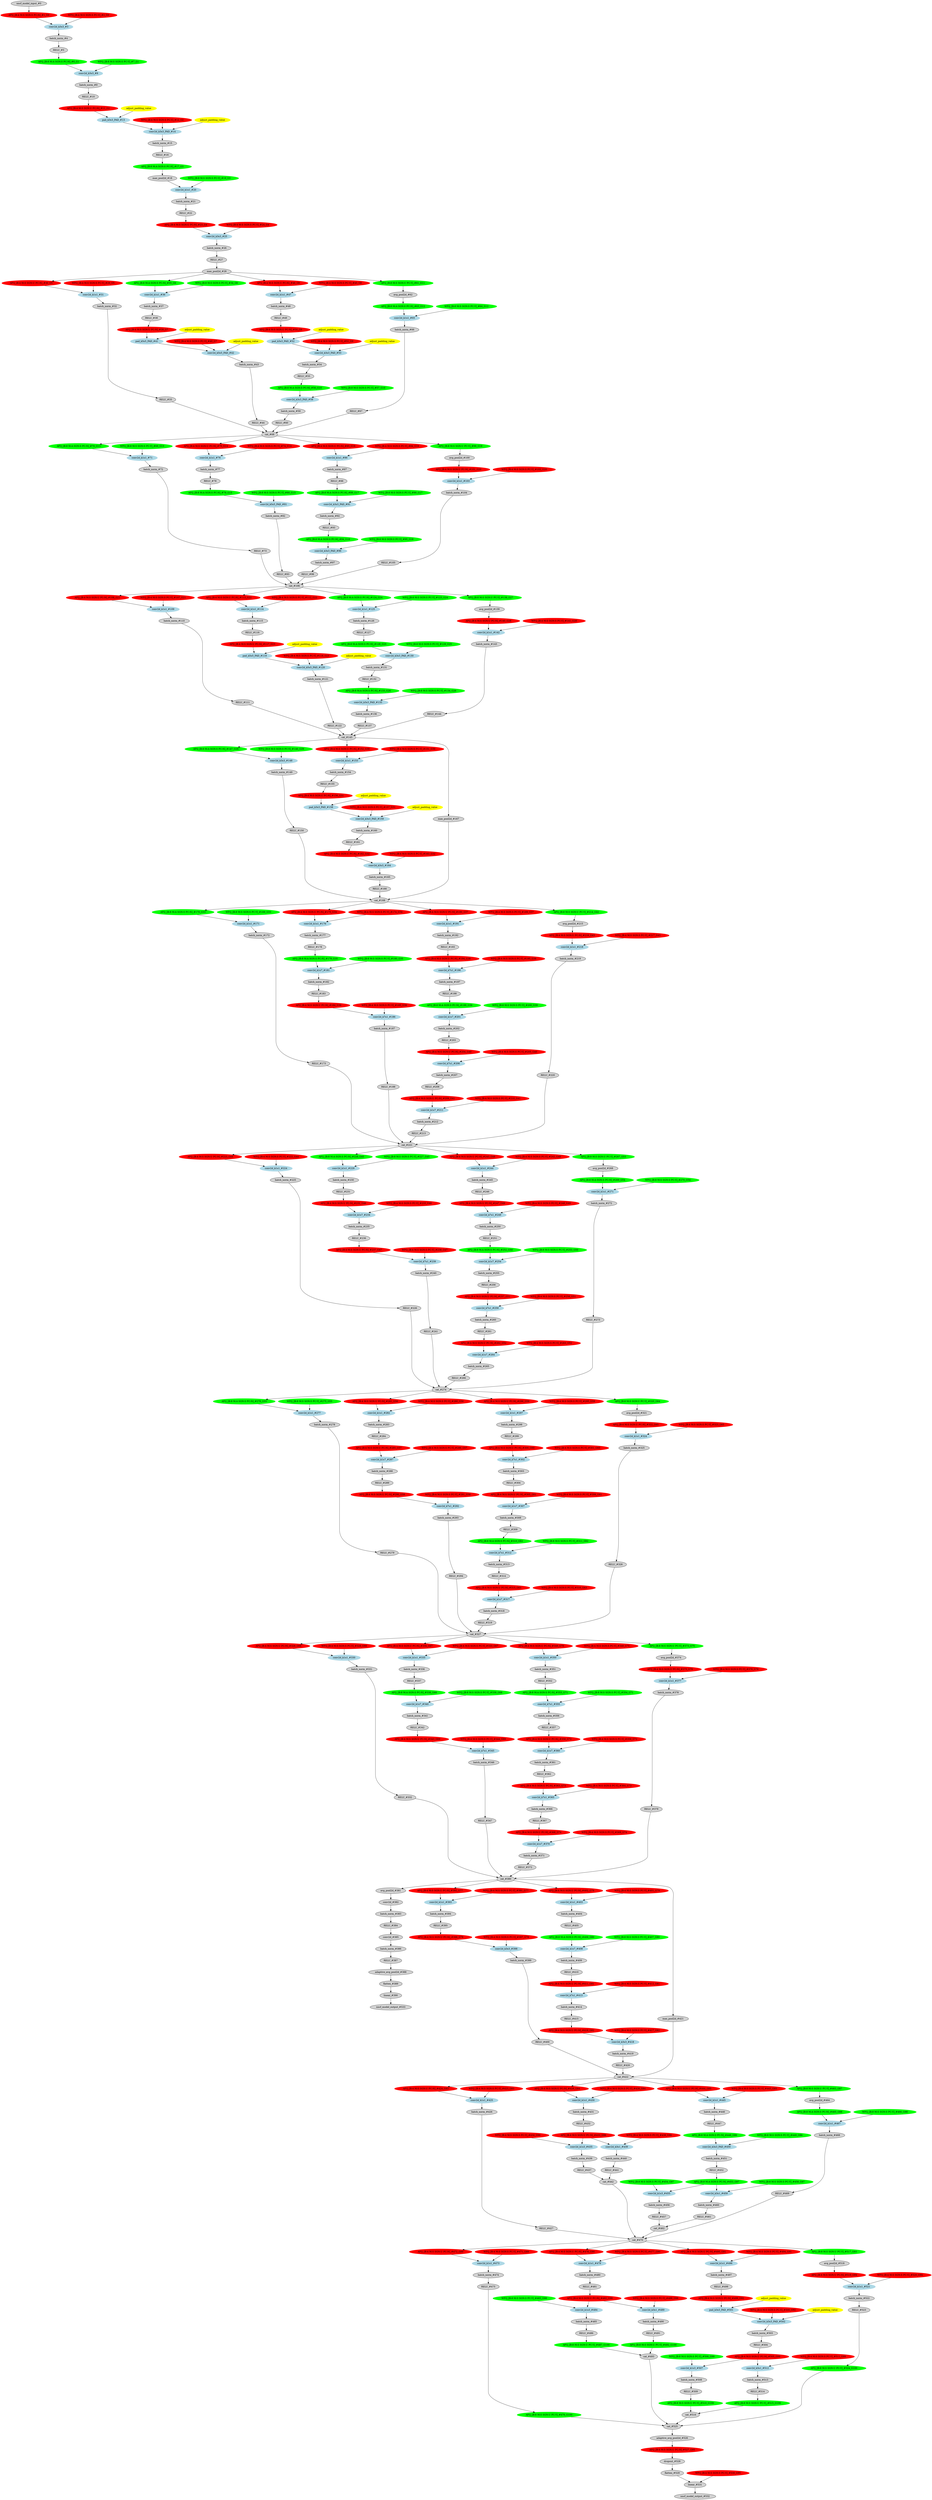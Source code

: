 strict digraph  {
"0 /nncf_model_input_0" [id=0, label="nncf_model_input_#0", scope="", style=filled, type=nncf_model_input];
"1 SymmetricQuantizer/symmetric_quantize_0" [color=red, id=1, label="AFQ_[B:4 M:S SGN:S PC:N]_#1_G0", scope=SymmetricQuantizer, style=filled, type=symmetric_quantize];
"2 Inception3/BasicConv2d[Conv2d_1a_3x3]/NNCFConv2d[conv]/ModuleDict[pre_ops]/UpdateWeight[0]/SymmetricQuantizer[op]/symmetric_quantize_0" [color=red, id=2, label="WFQ_[B:4 M:S SGN:S PC:Y]_#2_G0", scope="Inception3/BasicConv2d[Conv2d_1a_3x3]/NNCFConv2d[conv]/ModuleDict[pre_ops]/UpdateWeight[0]/SymmetricQuantizer[op]", style=filled, type=symmetric_quantize];
"3 Inception3/BasicConv2d[Conv2d_1a_3x3]/NNCFConv2d[conv]/conv2d_0" [color=lightblue, id=3, label="conv2d_k3x3_#3", scope="Inception3/BasicConv2d[Conv2d_1a_3x3]/NNCFConv2d[conv]", style=filled, type=conv2d];
"4 Inception3/BasicConv2d[Conv2d_1a_3x3]/BatchNorm2d[bn]/batch_norm_0" [id=4, label="batch_norm_#4", scope="Inception3/BasicConv2d[Conv2d_1a_3x3]/BatchNorm2d[bn]", style=filled, type=batch_norm];
"5 Inception3/BasicConv2d[Conv2d_1a_3x3]/RELU_0" [id=5, label="RELU_#5", scope="Inception3/BasicConv2d[Conv2d_1a_3x3]", style=filled, type=RELU];
"6 Inception3/BasicConv2d[Conv2d_1a_3x3]/AsymmetricQuantizer/asymmetric_quantize_0" [color=green, id=6, label="AFQ_[B:8 M:A SGN:S PC:N]_#6_G1", scope="Inception3/BasicConv2d[Conv2d_1a_3x3]/AsymmetricQuantizer", style=filled, type=asymmetric_quantize];
"7 Inception3/BasicConv2d[Conv2d_2a_3x3]/NNCFConv2d[conv]/ModuleDict[pre_ops]/UpdateWeight[0]/SymmetricQuantizer[op]/symmetric_quantize_0" [color=green, id=7, label="WFQ_[B:8 M:S SGN:S PC:Y]_#7_G1", scope="Inception3/BasicConv2d[Conv2d_2a_3x3]/NNCFConv2d[conv]/ModuleDict[pre_ops]/UpdateWeight[0]/SymmetricQuantizer[op]", style=filled, type=symmetric_quantize];
"8 Inception3/BasicConv2d[Conv2d_2a_3x3]/NNCFConv2d[conv]/conv2d_0" [color=lightblue, id=8, label="conv2d_k3x3_#8", scope="Inception3/BasicConv2d[Conv2d_2a_3x3]/NNCFConv2d[conv]", style=filled, type=conv2d];
"9 Inception3/BasicConv2d[Conv2d_2a_3x3]/BatchNorm2d[bn]/batch_norm_0" [id=9, label="batch_norm_#9", scope="Inception3/BasicConv2d[Conv2d_2a_3x3]/BatchNorm2d[bn]", style=filled, type=batch_norm];
"10 Inception3/BasicConv2d[Conv2d_2a_3x3]/RELU_0" [id=10, label="RELU_#10", scope="Inception3/BasicConv2d[Conv2d_2a_3x3]", style=filled, type=RELU];
"11 Inception3/BasicConv2d[Conv2d_2a_3x3]/SymmetricQuantizer/symmetric_quantize_0" [color=red, id=11, label="AFQ_[B:4 M:S SGN:U PC:N]_#11_G2", scope="Inception3/BasicConv2d[Conv2d_2a_3x3]/SymmetricQuantizer", style=filled, type=symmetric_quantize];
"12 Inception3/BasicConv2d[Conv2d_2b_3x3]/NNCFConv2d[conv]/ModuleDict[pre_ops]/UpdateWeight[1]/SymmetricQuantizer[op]/symmetric_quantize_0" [color=red, id=12, label="WFQ_[B:4 M:S SGN:S PC:Y]_#12_G2", scope="Inception3/BasicConv2d[Conv2d_2b_3x3]/NNCFConv2d[conv]/ModuleDict[pre_ops]/UpdateWeight[1]/SymmetricQuantizer[op]", style=filled, type=symmetric_quantize];
"13 Inception3/BasicConv2d[Conv2d_2b_3x3]/NNCFConv2d[conv]/pad_0" [color=lightblue, id=13, label="pad_k3x3_PAD_#13", scope="Inception3/BasicConv2d[Conv2d_2b_3x3]/NNCFConv2d[conv]", style=filled, type=pad];
"14 Inception3/BasicConv2d[Conv2d_2b_3x3]/NNCFConv2d[conv]/conv2d_0" [color=lightblue, id=14, label="conv2d_k3x3_PAD_#14", scope="Inception3/BasicConv2d[Conv2d_2b_3x3]/NNCFConv2d[conv]", style=filled, type=conv2d];
"15 Inception3/BasicConv2d[Conv2d_2b_3x3]/BatchNorm2d[bn]/batch_norm_0" [id=15, label="batch_norm_#15", scope="Inception3/BasicConv2d[Conv2d_2b_3x3]/BatchNorm2d[bn]", style=filled, type=batch_norm];
"16 Inception3/BasicConv2d[Conv2d_2b_3x3]/RELU_0" [id=16, label="RELU_#16", scope="Inception3/BasicConv2d[Conv2d_2b_3x3]", style=filled, type=RELU];
"17 Inception3/BasicConv2d[Conv2d_2b_3x3]/AsymmetricQuantizer/asymmetric_quantize_0" [color=green, id=17, label="AFQ_[B:8 M:A SGN:S PC:N]_#17_G3", scope="Inception3/BasicConv2d[Conv2d_2b_3x3]/AsymmetricQuantizer", style=filled, type=asymmetric_quantize];
"18 Inception3/MaxPool2d[maxpool1]/max_pool2d_0" [id=18, label="max_pool2d_#18", scope="Inception3/MaxPool2d[maxpool1]", style=filled, type=max_pool2d];
"19 Inception3/BasicConv2d[Conv2d_3b_1x1]/NNCFConv2d[conv]/ModuleDict[pre_ops]/UpdateWeight[0]/SymmetricQuantizer[op]/symmetric_quantize_0" [color=green, id=19, label="WFQ_[B:8 M:S SGN:S PC:Y]_#19_G3", scope="Inception3/BasicConv2d[Conv2d_3b_1x1]/NNCFConv2d[conv]/ModuleDict[pre_ops]/UpdateWeight[0]/SymmetricQuantizer[op]", style=filled, type=symmetric_quantize];
"20 Inception3/BasicConv2d[Conv2d_3b_1x1]/NNCFConv2d[conv]/conv2d_0" [color=lightblue, id=20, label="conv2d_k1x1_#20", scope="Inception3/BasicConv2d[Conv2d_3b_1x1]/NNCFConv2d[conv]", style=filled, type=conv2d];
"21 Inception3/BasicConv2d[Conv2d_3b_1x1]/BatchNorm2d[bn]/batch_norm_0" [id=21, label="batch_norm_#21", scope="Inception3/BasicConv2d[Conv2d_3b_1x1]/BatchNorm2d[bn]", style=filled, type=batch_norm];
"22 Inception3/BasicConv2d[Conv2d_3b_1x1]/RELU_0" [id=22, label="RELU_#22", scope="Inception3/BasicConv2d[Conv2d_3b_1x1]", style=filled, type=RELU];
"23 Inception3/BasicConv2d[Conv2d_3b_1x1]/SymmetricQuantizer/symmetric_quantize_0" [color=red, id=23, label="AFQ_[B:4 M:S SGN:U PC:N]_#23_G4", scope="Inception3/BasicConv2d[Conv2d_3b_1x1]/SymmetricQuantizer", style=filled, type=symmetric_quantize];
"24 Inception3/BasicConv2d[Conv2d_4a_3x3]/NNCFConv2d[conv]/ModuleDict[pre_ops]/UpdateWeight[0]/SymmetricQuantizer[op]/symmetric_quantize_0" [color=red, id=24, label="WFQ_[B:4 M:S SGN:S PC:Y]_#24_G4", scope="Inception3/BasicConv2d[Conv2d_4a_3x3]/NNCFConv2d[conv]/ModuleDict[pre_ops]/UpdateWeight[0]/SymmetricQuantizer[op]", style=filled, type=symmetric_quantize];
"25 Inception3/BasicConv2d[Conv2d_4a_3x3]/NNCFConv2d[conv]/conv2d_0" [color=lightblue, id=25, label="conv2d_k3x3_#25", scope="Inception3/BasicConv2d[Conv2d_4a_3x3]/NNCFConv2d[conv]", style=filled, type=conv2d];
"26 Inception3/BasicConv2d[Conv2d_4a_3x3]/BatchNorm2d[bn]/batch_norm_0" [id=26, label="batch_norm_#26", scope="Inception3/BasicConv2d[Conv2d_4a_3x3]/BatchNorm2d[bn]", style=filled, type=batch_norm];
"27 Inception3/BasicConv2d[Conv2d_4a_3x3]/RELU_0" [id=27, label="RELU_#27", scope="Inception3/BasicConv2d[Conv2d_4a_3x3]", style=filled, type=RELU];
"28 Inception3/MaxPool2d[maxpool2]/max_pool2d_0" [id=28, label="max_pool2d_#28", scope="Inception3/MaxPool2d[maxpool2]", style=filled, type=max_pool2d];
"29 Inception3/InceptionA[Mixed_5b]/BasicConv2d[branch1x1]/NNCFConv2d[conv]/ModuleDict[pre_ops]/UpdateWeight[0]/SymmetricQuantizer[op]/symmetric_quantize_0" [color=red, id=29, label="WFQ_[B:4 M:S SGN:S PC:Y]_#29_G5", scope="Inception3/InceptionA[Mixed_5b]/BasicConv2d[branch1x1]/NNCFConv2d[conv]/ModuleDict[pre_ops]/UpdateWeight[0]/SymmetricQuantizer[op]", style=filled, type=symmetric_quantize];
"30 Inception3/InceptionA[Mixed_5b]/BasicConv2d[branch1x1]/NNCFConv2d[conv]/SymmetricQuantizer/symmetric_quantize_0" [color=red, id=30, label="AFQ_[B:4 M:S SGN:U PC:N]_#30_G5", scope="Inception3/InceptionA[Mixed_5b]/BasicConv2d[branch1x1]/NNCFConv2d[conv]/SymmetricQuantizer", style=filled, type=symmetric_quantize];
"31 Inception3/InceptionA[Mixed_5b]/BasicConv2d[branch1x1]/NNCFConv2d[conv]/conv2d_0" [color=lightblue, id=31, label="conv2d_k1x1_#31", scope="Inception3/InceptionA[Mixed_5b]/BasicConv2d[branch1x1]/NNCFConv2d[conv]", style=filled, type=conv2d];
"32 Inception3/InceptionA[Mixed_5b]/BasicConv2d[branch1x1]/BatchNorm2d[bn]/batch_norm_0" [id=32, label="batch_norm_#32", scope="Inception3/InceptionA[Mixed_5b]/BasicConv2d[branch1x1]/BatchNorm2d[bn]", style=filled, type=batch_norm];
"33 Inception3/InceptionA[Mixed_5b]/BasicConv2d[branch1x1]/RELU_0" [id=33, label="RELU_#33", scope="Inception3/InceptionA[Mixed_5b]/BasicConv2d[branch1x1]", style=filled, type=RELU];
"34 Inception3/InceptionA[Mixed_5b]/BasicConv2d[branch5x5_1]/NNCFConv2d[conv]/ModuleDict[pre_ops]/UpdateWeight[0]/SymmetricQuantizer[op]/symmetric_quantize_0" [color=green, id=34, label="WFQ_[B:8 M:S SGN:S PC:Y]_#34_G6", scope="Inception3/InceptionA[Mixed_5b]/BasicConv2d[branch5x5_1]/NNCFConv2d[conv]/ModuleDict[pre_ops]/UpdateWeight[0]/SymmetricQuantizer[op]", style=filled, type=symmetric_quantize];
"35 Inception3/InceptionA[Mixed_5b]/BasicConv2d[branch5x5_1]/NNCFConv2d[conv]/AsymmetricQuantizer/asymmetric_quantize_0" [color=green, id=35, label="AFQ_[B:8 M:A SGN:S PC:N]_#35_G6", scope="Inception3/InceptionA[Mixed_5b]/BasicConv2d[branch5x5_1]/NNCFConv2d[conv]/AsymmetricQuantizer", style=filled, type=asymmetric_quantize];
"36 Inception3/InceptionA[Mixed_5b]/BasicConv2d[branch5x5_1]/NNCFConv2d[conv]/conv2d_0" [color=lightblue, id=36, label="conv2d_k1x1_#36", scope="Inception3/InceptionA[Mixed_5b]/BasicConv2d[branch5x5_1]/NNCFConv2d[conv]", style=filled, type=conv2d];
"37 Inception3/InceptionA[Mixed_5b]/BasicConv2d[branch5x5_1]/BatchNorm2d[bn]/batch_norm_0" [id=37, label="batch_norm_#37", scope="Inception3/InceptionA[Mixed_5b]/BasicConv2d[branch5x5_1]/BatchNorm2d[bn]", style=filled, type=batch_norm];
"38 Inception3/InceptionA[Mixed_5b]/BasicConv2d[branch5x5_1]/RELU_0" [id=38, label="RELU_#38", scope="Inception3/InceptionA[Mixed_5b]/BasicConv2d[branch5x5_1]", style=filled, type=RELU];
"39 Inception3/InceptionA[Mixed_5b]/BasicConv2d[branch5x5_1]/SymmetricQuantizer/symmetric_quantize_0" [color=red, id=39, label="AFQ_[B:4 M:S SGN:U PC:N]_#39_G7", scope="Inception3/InceptionA[Mixed_5b]/BasicConv2d[branch5x5_1]/SymmetricQuantizer", style=filled, type=symmetric_quantize];
"40 Inception3/InceptionA[Mixed_5b]/BasicConv2d[branch5x5_2]/NNCFConv2d[conv]/ModuleDict[pre_ops]/UpdateWeight[1]/SymmetricQuantizer[op]/symmetric_quantize_0" [color=red, id=40, label="WFQ_[B:4 M:S SGN:S PC:Y]_#40_G7", scope="Inception3/InceptionA[Mixed_5b]/BasicConv2d[branch5x5_2]/NNCFConv2d[conv]/ModuleDict[pre_ops]/UpdateWeight[1]/SymmetricQuantizer[op]", style=filled, type=symmetric_quantize];
"41 Inception3/InceptionA[Mixed_5b]/BasicConv2d[branch5x5_2]/NNCFConv2d[conv]/pad_0" [color=lightblue, id=41, label="pad_k5x5_PAD_#41", scope="Inception3/InceptionA[Mixed_5b]/BasicConv2d[branch5x5_2]/NNCFConv2d[conv]", style=filled, type=pad];
"42 Inception3/InceptionA[Mixed_5b]/BasicConv2d[branch5x5_2]/NNCFConv2d[conv]/conv2d_0" [color=lightblue, id=42, label="conv2d_k5x5_PAD_#42", scope="Inception3/InceptionA[Mixed_5b]/BasicConv2d[branch5x5_2]/NNCFConv2d[conv]", style=filled, type=conv2d];
"43 Inception3/InceptionA[Mixed_5b]/BasicConv2d[branch5x5_2]/BatchNorm2d[bn]/batch_norm_0" [id=43, label="batch_norm_#43", scope="Inception3/InceptionA[Mixed_5b]/BasicConv2d[branch5x5_2]/BatchNorm2d[bn]", style=filled, type=batch_norm];
"44 Inception3/InceptionA[Mixed_5b]/BasicConv2d[branch5x5_2]/RELU_0" [id=44, label="RELU_#44", scope="Inception3/InceptionA[Mixed_5b]/BasicConv2d[branch5x5_2]", style=filled, type=RELU];
"45 Inception3/InceptionA[Mixed_5b]/BasicConv2d[branch3x3dbl_1]/NNCFConv2d[conv]/ModuleDict[pre_ops]/UpdateWeight[0]/SymmetricQuantizer[op]/symmetric_quantize_0" [color=red, id=45, label="WFQ_[B:4 M:S SGN:S PC:Y]_#45_G8", scope="Inception3/InceptionA[Mixed_5b]/BasicConv2d[branch3x3dbl_1]/NNCFConv2d[conv]/ModuleDict[pre_ops]/UpdateWeight[0]/SymmetricQuantizer[op]", style=filled, type=symmetric_quantize];
"46 Inception3/InceptionA[Mixed_5b]/BasicConv2d[branch3x3dbl_1]/NNCFConv2d[conv]/SymmetricQuantizer/symmetric_quantize_0" [color=red, id=46, label="AFQ_[B:4 M:S SGN:U PC:N]_#46_G8", scope="Inception3/InceptionA[Mixed_5b]/BasicConv2d[branch3x3dbl_1]/NNCFConv2d[conv]/SymmetricQuantizer", style=filled, type=symmetric_quantize];
"47 Inception3/InceptionA[Mixed_5b]/BasicConv2d[branch3x3dbl_1]/NNCFConv2d[conv]/conv2d_0" [color=lightblue, id=47, label="conv2d_k1x1_#47", scope="Inception3/InceptionA[Mixed_5b]/BasicConv2d[branch3x3dbl_1]/NNCFConv2d[conv]", style=filled, type=conv2d];
"48 Inception3/InceptionA[Mixed_5b]/BasicConv2d[branch3x3dbl_1]/BatchNorm2d[bn]/batch_norm_0" [id=48, label="batch_norm_#48", scope="Inception3/InceptionA[Mixed_5b]/BasicConv2d[branch3x3dbl_1]/BatchNorm2d[bn]", style=filled, type=batch_norm];
"49 Inception3/InceptionA[Mixed_5b]/BasicConv2d[branch3x3dbl_1]/RELU_0" [id=49, label="RELU_#49", scope="Inception3/InceptionA[Mixed_5b]/BasicConv2d[branch3x3dbl_1]", style=filled, type=RELU];
"50 Inception3/InceptionA[Mixed_5b]/BasicConv2d[branch3x3dbl_1]/SymmetricQuantizer/symmetric_quantize_0" [color=red, id=50, label="AFQ_[B:4 M:S SGN:U PC:N]_#50_G9", scope="Inception3/InceptionA[Mixed_5b]/BasicConv2d[branch3x3dbl_1]/SymmetricQuantizer", style=filled, type=symmetric_quantize];
"51 Inception3/InceptionA[Mixed_5b]/BasicConv2d[branch3x3dbl_2]/NNCFConv2d[conv]/ModuleDict[pre_ops]/UpdateWeight[1]/SymmetricQuantizer[op]/symmetric_quantize_0" [color=red, id=51, label="WFQ_[B:4 M:S SGN:S PC:Y]_#51_G9", scope="Inception3/InceptionA[Mixed_5b]/BasicConv2d[branch3x3dbl_2]/NNCFConv2d[conv]/ModuleDict[pre_ops]/UpdateWeight[1]/SymmetricQuantizer[op]", style=filled, type=symmetric_quantize];
"52 Inception3/InceptionA[Mixed_5b]/BasicConv2d[branch3x3dbl_2]/NNCFConv2d[conv]/pad_0" [color=lightblue, id=52, label="pad_k3x3_PAD_#52", scope="Inception3/InceptionA[Mixed_5b]/BasicConv2d[branch3x3dbl_2]/NNCFConv2d[conv]", style=filled, type=pad];
"53 Inception3/InceptionA[Mixed_5b]/BasicConv2d[branch3x3dbl_2]/NNCFConv2d[conv]/conv2d_0" [color=lightblue, id=53, label="conv2d_k3x3_PAD_#53", scope="Inception3/InceptionA[Mixed_5b]/BasicConv2d[branch3x3dbl_2]/NNCFConv2d[conv]", style=filled, type=conv2d];
"54 Inception3/InceptionA[Mixed_5b]/BasicConv2d[branch3x3dbl_2]/BatchNorm2d[bn]/batch_norm_0" [id=54, label="batch_norm_#54", scope="Inception3/InceptionA[Mixed_5b]/BasicConv2d[branch3x3dbl_2]/BatchNorm2d[bn]", style=filled, type=batch_norm];
"55 Inception3/InceptionA[Mixed_5b]/BasicConv2d[branch3x3dbl_2]/RELU_0" [id=55, label="RELU_#55", scope="Inception3/InceptionA[Mixed_5b]/BasicConv2d[branch3x3dbl_2]", style=filled, type=RELU];
"56 Inception3/InceptionA[Mixed_5b]/BasicConv2d[branch3x3dbl_2]/AsymmetricQuantizer/asymmetric_quantize_0" [color=green, id=56, label="AFQ_[B:8 M:A SGN:S PC:N]_#56_G10", scope="Inception3/InceptionA[Mixed_5b]/BasicConv2d[branch3x3dbl_2]/AsymmetricQuantizer", style=filled, type=asymmetric_quantize];
"57 Inception3/InceptionA[Mixed_5b]/BasicConv2d[branch3x3dbl_3]/NNCFConv2d[conv]/ModuleDict[pre_ops]/UpdateWeight[0]/SymmetricQuantizer[op]/symmetric_quantize_0" [color=green, id=57, label="WFQ_[B:8 M:S SGN:S PC:Y]_#57_G10", scope="Inception3/InceptionA[Mixed_5b]/BasicConv2d[branch3x3dbl_3]/NNCFConv2d[conv]/ModuleDict[pre_ops]/UpdateWeight[0]/SymmetricQuantizer[op]", style=filled, type=symmetric_quantize];
"58 Inception3/InceptionA[Mixed_5b]/BasicConv2d[branch3x3dbl_3]/NNCFConv2d[conv]/conv2d_0" [color=lightblue, id=58, label="conv2d_k3x3_PAD_#58", scope="Inception3/InceptionA[Mixed_5b]/BasicConv2d[branch3x3dbl_3]/NNCFConv2d[conv]", style=filled, type=conv2d];
"59 Inception3/InceptionA[Mixed_5b]/BasicConv2d[branch3x3dbl_3]/BatchNorm2d[bn]/batch_norm_0" [id=59, label="batch_norm_#59", scope="Inception3/InceptionA[Mixed_5b]/BasicConv2d[branch3x3dbl_3]/BatchNorm2d[bn]", style=filled, type=batch_norm];
"60 Inception3/InceptionA[Mixed_5b]/BasicConv2d[branch3x3dbl_3]/RELU_0" [id=60, label="RELU_#60", scope="Inception3/InceptionA[Mixed_5b]/BasicConv2d[branch3x3dbl_3]", style=filled, type=RELU];
"61 Inception3/InceptionA[Mixed_5b]/SymmetricQuantizer/symmetric_quantize_0" [color=green, id=61, label="AFQ_[B:8 M:S SGN:U PC:Y]_#61_G11", scope="Inception3/InceptionA[Mixed_5b]/SymmetricQuantizer", style=filled, type=symmetric_quantize];
"62 Inception3/InceptionA[Mixed_5b]/avg_pool2d_0" [id=62, label="avg_pool2d_#62", scope="Inception3/InceptionA[Mixed_5b]", style=filled, type=avg_pool2d];
"63 Inception3/InceptionA[Mixed_5b]/AsymmetricQuantizer/asymmetric_quantize_0" [color=green, id=63, label="AFQ_[B:8 M:A SGN:S PC:N]_#63_G12", scope="Inception3/InceptionA[Mixed_5b]/AsymmetricQuantizer", style=filled, type=asymmetric_quantize];
"64 Inception3/InceptionA[Mixed_5b]/BasicConv2d[branch_pool]/NNCFConv2d[conv]/ModuleDict[pre_ops]/UpdateWeight[0]/SymmetricQuantizer[op]/symmetric_quantize_0" [color=green, id=64, label="WFQ_[B:8 M:S SGN:S PC:Y]_#64_G12", scope="Inception3/InceptionA[Mixed_5b]/BasicConv2d[branch_pool]/NNCFConv2d[conv]/ModuleDict[pre_ops]/UpdateWeight[0]/SymmetricQuantizer[op]", style=filled, type=symmetric_quantize];
"65 Inception3/InceptionA[Mixed_5b]/BasicConv2d[branch_pool]/NNCFConv2d[conv]/conv2d_0" [color=lightblue, id=65, label="conv2d_k1x1_#65", scope="Inception3/InceptionA[Mixed_5b]/BasicConv2d[branch_pool]/NNCFConv2d[conv]", style=filled, type=conv2d];
"66 Inception3/InceptionA[Mixed_5b]/BasicConv2d[branch_pool]/BatchNorm2d[bn]/batch_norm_0" [id=66, label="batch_norm_#66", scope="Inception3/InceptionA[Mixed_5b]/BasicConv2d[branch_pool]/BatchNorm2d[bn]", style=filled, type=batch_norm];
"67 Inception3/InceptionA[Mixed_5b]/BasicConv2d[branch_pool]/RELU_0" [id=67, label="RELU_#67", scope="Inception3/InceptionA[Mixed_5b]/BasicConv2d[branch_pool]", style=filled, type=RELU];
"68 Inception3/InceptionA[Mixed_5b]/cat_0" [id=68, label="cat_#68", scope="Inception3/InceptionA[Mixed_5b]", style=filled, type=cat];
"69 Inception3/InceptionA[Mixed_5c]/BasicConv2d[branch1x1]/NNCFConv2d[conv]/ModuleDict[pre_ops]/UpdateWeight[0]/SymmetricQuantizer[op]/symmetric_quantize_0" [color=green, id=69, label="WFQ_[B:8 M:S SGN:S PC:Y]_#69_G13", scope="Inception3/InceptionA[Mixed_5c]/BasicConv2d[branch1x1]/NNCFConv2d[conv]/ModuleDict[pre_ops]/UpdateWeight[0]/SymmetricQuantizer[op]", style=filled, type=symmetric_quantize];
"70 Inception3/InceptionA[Mixed_5c]/BasicConv2d[branch1x1]/NNCFConv2d[conv]/AsymmetricQuantizer/asymmetric_quantize_0" [color=green, id=70, label="AFQ_[B:8 M:A SGN:S PC:N]_#70_G13", scope="Inception3/InceptionA[Mixed_5c]/BasicConv2d[branch1x1]/NNCFConv2d[conv]/AsymmetricQuantizer", style=filled, type=asymmetric_quantize];
"71 Inception3/InceptionA[Mixed_5c]/BasicConv2d[branch1x1]/NNCFConv2d[conv]/conv2d_0" [color=lightblue, id=71, label="conv2d_k1x1_#71", scope="Inception3/InceptionA[Mixed_5c]/BasicConv2d[branch1x1]/NNCFConv2d[conv]", style=filled, type=conv2d];
"72 Inception3/InceptionA[Mixed_5c]/BasicConv2d[branch1x1]/BatchNorm2d[bn]/batch_norm_0" [id=72, label="batch_norm_#72", scope="Inception3/InceptionA[Mixed_5c]/BasicConv2d[branch1x1]/BatchNorm2d[bn]", style=filled, type=batch_norm];
"73 Inception3/InceptionA[Mixed_5c]/BasicConv2d[branch1x1]/RELU_0" [id=73, label="RELU_#73", scope="Inception3/InceptionA[Mixed_5c]/BasicConv2d[branch1x1]", style=filled, type=RELU];
"74 Inception3/InceptionA[Mixed_5c]/BasicConv2d[branch5x5_1]/NNCFConv2d[conv]/ModuleDict[pre_ops]/UpdateWeight[0]/SymmetricQuantizer[op]/symmetric_quantize_0" [color=red, id=74, label="WFQ_[B:4 M:S SGN:S PC:Y]_#74_G14", scope="Inception3/InceptionA[Mixed_5c]/BasicConv2d[branch5x5_1]/NNCFConv2d[conv]/ModuleDict[pre_ops]/UpdateWeight[0]/SymmetricQuantizer[op]", style=filled, type=symmetric_quantize];
"75 Inception3/InceptionA[Mixed_5c]/BasicConv2d[branch5x5_1]/NNCFConv2d[conv]/SymmetricQuantizer/symmetric_quantize_0" [color=red, id=75, label="AFQ_[B:4 M:S SGN:U PC:N]_#75_G14", scope="Inception3/InceptionA[Mixed_5c]/BasicConv2d[branch5x5_1]/NNCFConv2d[conv]/SymmetricQuantizer", style=filled, type=symmetric_quantize];
"76 Inception3/InceptionA[Mixed_5c]/BasicConv2d[branch5x5_1]/NNCFConv2d[conv]/conv2d_0" [color=lightblue, id=76, label="conv2d_k1x1_#76", scope="Inception3/InceptionA[Mixed_5c]/BasicConv2d[branch5x5_1]/NNCFConv2d[conv]", style=filled, type=conv2d];
"77 Inception3/InceptionA[Mixed_5c]/BasicConv2d[branch5x5_1]/BatchNorm2d[bn]/batch_norm_0" [id=77, label="batch_norm_#77", scope="Inception3/InceptionA[Mixed_5c]/BasicConv2d[branch5x5_1]/BatchNorm2d[bn]", style=filled, type=batch_norm];
"78 Inception3/InceptionA[Mixed_5c]/BasicConv2d[branch5x5_1]/RELU_0" [id=78, label="RELU_#78", scope="Inception3/InceptionA[Mixed_5c]/BasicConv2d[branch5x5_1]", style=filled, type=RELU];
"79 Inception3/InceptionA[Mixed_5c]/BasicConv2d[branch5x5_1]/AsymmetricQuantizer/asymmetric_quantize_0" [color=green, id=79, label="AFQ_[B:8 M:A SGN:S PC:N]_#79_G15", scope="Inception3/InceptionA[Mixed_5c]/BasicConv2d[branch5x5_1]/AsymmetricQuantizer", style=filled, type=asymmetric_quantize];
"80 Inception3/InceptionA[Mixed_5c]/BasicConv2d[branch5x5_2]/NNCFConv2d[conv]/ModuleDict[pre_ops]/UpdateWeight[0]/SymmetricQuantizer[op]/symmetric_quantize_0" [color=green, id=80, label="WFQ_[B:8 M:S SGN:S PC:Y]_#80_G15", scope="Inception3/InceptionA[Mixed_5c]/BasicConv2d[branch5x5_2]/NNCFConv2d[conv]/ModuleDict[pre_ops]/UpdateWeight[0]/SymmetricQuantizer[op]", style=filled, type=symmetric_quantize];
"81 Inception3/InceptionA[Mixed_5c]/BasicConv2d[branch5x5_2]/NNCFConv2d[conv]/conv2d_0" [color=lightblue, id=81, label="conv2d_k5x5_PAD_#81", scope="Inception3/InceptionA[Mixed_5c]/BasicConv2d[branch5x5_2]/NNCFConv2d[conv]", style=filled, type=conv2d];
"82 Inception3/InceptionA[Mixed_5c]/BasicConv2d[branch5x5_2]/BatchNorm2d[bn]/batch_norm_0" [id=82, label="batch_norm_#82", scope="Inception3/InceptionA[Mixed_5c]/BasicConv2d[branch5x5_2]/BatchNorm2d[bn]", style=filled, type=batch_norm];
"83 Inception3/InceptionA[Mixed_5c]/BasicConv2d[branch5x5_2]/RELU_0" [id=83, label="RELU_#83", scope="Inception3/InceptionA[Mixed_5c]/BasicConv2d[branch5x5_2]", style=filled, type=RELU];
"84 Inception3/InceptionA[Mixed_5c]/BasicConv2d[branch3x3dbl_1]/NNCFConv2d[conv]/ModuleDict[pre_ops]/UpdateWeight[0]/SymmetricQuantizer[op]/symmetric_quantize_0" [color=red, id=84, label="WFQ_[B:4 M:S SGN:S PC:Y]_#84_G16", scope="Inception3/InceptionA[Mixed_5c]/BasicConv2d[branch3x3dbl_1]/NNCFConv2d[conv]/ModuleDict[pre_ops]/UpdateWeight[0]/SymmetricQuantizer[op]", style=filled, type=symmetric_quantize];
"85 Inception3/InceptionA[Mixed_5c]/BasicConv2d[branch3x3dbl_1]/NNCFConv2d[conv]/SymmetricQuantizer/symmetric_quantize_0" [color=red, id=85, label="AFQ_[B:4 M:S SGN:U PC:N]_#85_G16", scope="Inception3/InceptionA[Mixed_5c]/BasicConv2d[branch3x3dbl_1]/NNCFConv2d[conv]/SymmetricQuantizer", style=filled, type=symmetric_quantize];
"86 Inception3/InceptionA[Mixed_5c]/BasicConv2d[branch3x3dbl_1]/NNCFConv2d[conv]/conv2d_0" [color=lightblue, id=86, label="conv2d_k1x1_#86", scope="Inception3/InceptionA[Mixed_5c]/BasicConv2d[branch3x3dbl_1]/NNCFConv2d[conv]", style=filled, type=conv2d];
"87 Inception3/InceptionA[Mixed_5c]/BasicConv2d[branch3x3dbl_1]/BatchNorm2d[bn]/batch_norm_0" [id=87, label="batch_norm_#87", scope="Inception3/InceptionA[Mixed_5c]/BasicConv2d[branch3x3dbl_1]/BatchNorm2d[bn]", style=filled, type=batch_norm];
"88 Inception3/InceptionA[Mixed_5c]/BasicConv2d[branch3x3dbl_1]/RELU_0" [id=88, label="RELU_#88", scope="Inception3/InceptionA[Mixed_5c]/BasicConv2d[branch3x3dbl_1]", style=filled, type=RELU];
"89 Inception3/InceptionA[Mixed_5c]/BasicConv2d[branch3x3dbl_1]/AsymmetricQuantizer/asymmetric_quantize_0" [color=green, id=89, label="AFQ_[B:8 M:A SGN:S PC:N]_#89_G17", scope="Inception3/InceptionA[Mixed_5c]/BasicConv2d[branch3x3dbl_1]/AsymmetricQuantizer", style=filled, type=asymmetric_quantize];
"90 Inception3/InceptionA[Mixed_5c]/BasicConv2d[branch3x3dbl_2]/NNCFConv2d[conv]/ModuleDict[pre_ops]/UpdateWeight[0]/SymmetricQuantizer[op]/symmetric_quantize_0" [color=green, id=90, label="WFQ_[B:8 M:S SGN:S PC:Y]_#90_G17", scope="Inception3/InceptionA[Mixed_5c]/BasicConv2d[branch3x3dbl_2]/NNCFConv2d[conv]/ModuleDict[pre_ops]/UpdateWeight[0]/SymmetricQuantizer[op]", style=filled, type=symmetric_quantize];
"91 Inception3/InceptionA[Mixed_5c]/BasicConv2d[branch3x3dbl_2]/NNCFConv2d[conv]/conv2d_0" [color=lightblue, id=91, label="conv2d_k3x3_PAD_#91", scope="Inception3/InceptionA[Mixed_5c]/BasicConv2d[branch3x3dbl_2]/NNCFConv2d[conv]", style=filled, type=conv2d];
"92 Inception3/InceptionA[Mixed_5c]/BasicConv2d[branch3x3dbl_2]/BatchNorm2d[bn]/batch_norm_0" [id=92, label="batch_norm_#92", scope="Inception3/InceptionA[Mixed_5c]/BasicConv2d[branch3x3dbl_2]/BatchNorm2d[bn]", style=filled, type=batch_norm];
"93 Inception3/InceptionA[Mixed_5c]/BasicConv2d[branch3x3dbl_2]/RELU_0" [id=93, label="RELU_#93", scope="Inception3/InceptionA[Mixed_5c]/BasicConv2d[branch3x3dbl_2]", style=filled, type=RELU];
"94 Inception3/InceptionA[Mixed_5c]/BasicConv2d[branch3x3dbl_2]/AsymmetricQuantizer/asymmetric_quantize_0" [color=green, id=94, label="AFQ_[B:8 M:A SGN:S PC:N]_#94_G18", scope="Inception3/InceptionA[Mixed_5c]/BasicConv2d[branch3x3dbl_2]/AsymmetricQuantizer", style=filled, type=asymmetric_quantize];
"95 Inception3/InceptionA[Mixed_5c]/BasicConv2d[branch3x3dbl_3]/NNCFConv2d[conv]/ModuleDict[pre_ops]/UpdateWeight[0]/SymmetricQuantizer[op]/symmetric_quantize_0" [color=green, id=95, label="WFQ_[B:8 M:S SGN:S PC:Y]_#95_G18", scope="Inception3/InceptionA[Mixed_5c]/BasicConv2d[branch3x3dbl_3]/NNCFConv2d[conv]/ModuleDict[pre_ops]/UpdateWeight[0]/SymmetricQuantizer[op]", style=filled, type=symmetric_quantize];
"96 Inception3/InceptionA[Mixed_5c]/BasicConv2d[branch3x3dbl_3]/NNCFConv2d[conv]/conv2d_0" [color=lightblue, id=96, label="conv2d_k3x3_PAD_#96", scope="Inception3/InceptionA[Mixed_5c]/BasicConv2d[branch3x3dbl_3]/NNCFConv2d[conv]", style=filled, type=conv2d];
"97 Inception3/InceptionA[Mixed_5c]/BasicConv2d[branch3x3dbl_3]/BatchNorm2d[bn]/batch_norm_0" [id=97, label="batch_norm_#97", scope="Inception3/InceptionA[Mixed_5c]/BasicConv2d[branch3x3dbl_3]/BatchNorm2d[bn]", style=filled, type=batch_norm];
"98 Inception3/InceptionA[Mixed_5c]/BasicConv2d[branch3x3dbl_3]/RELU_0" [id=98, label="RELU_#98", scope="Inception3/InceptionA[Mixed_5c]/BasicConv2d[branch3x3dbl_3]", style=filled, type=RELU];
"99 Inception3/InceptionA[Mixed_5c]/SymmetricQuantizer/symmetric_quantize_0" [color=green, id=99, label="AFQ_[B:8 M:S SGN:U PC:Y]_#99_G19", scope="Inception3/InceptionA[Mixed_5c]/SymmetricQuantizer", style=filled, type=symmetric_quantize];
"100 Inception3/InceptionA[Mixed_5c]/avg_pool2d_0" [id=100, label="avg_pool2d_#100", scope="Inception3/InceptionA[Mixed_5c]", style=filled, type=avg_pool2d];
"101 Inception3/InceptionA[Mixed_5c]/SymmetricQuantizer/symmetric_quantize_1" [color=red, id=101, label="AFQ_[B:4 M:S SGN:U PC:N]_#101_G20", scope="Inception3/InceptionA[Mixed_5c]/SymmetricQuantizer", style=filled, type=symmetric_quantize];
"102 Inception3/InceptionA[Mixed_5c]/BasicConv2d[branch_pool]/NNCFConv2d[conv]/ModuleDict[pre_ops]/UpdateWeight[0]/SymmetricQuantizer[op]/symmetric_quantize_0" [color=red, id=102, label="WFQ_[B:4 M:S SGN:S PC:Y]_#102_G20", scope="Inception3/InceptionA[Mixed_5c]/BasicConv2d[branch_pool]/NNCFConv2d[conv]/ModuleDict[pre_ops]/UpdateWeight[0]/SymmetricQuantizer[op]", style=filled, type=symmetric_quantize];
"103 Inception3/InceptionA[Mixed_5c]/BasicConv2d[branch_pool]/NNCFConv2d[conv]/conv2d_0" [color=lightblue, id=103, label="conv2d_k1x1_#103", scope="Inception3/InceptionA[Mixed_5c]/BasicConv2d[branch_pool]/NNCFConv2d[conv]", style=filled, type=conv2d];
"104 Inception3/InceptionA[Mixed_5c]/BasicConv2d[branch_pool]/BatchNorm2d[bn]/batch_norm_0" [id=104, label="batch_norm_#104", scope="Inception3/InceptionA[Mixed_5c]/BasicConv2d[branch_pool]/BatchNorm2d[bn]", style=filled, type=batch_norm];
"105 Inception3/InceptionA[Mixed_5c]/BasicConv2d[branch_pool]/RELU_0" [id=105, label="RELU_#105", scope="Inception3/InceptionA[Mixed_5c]/BasicConv2d[branch_pool]", style=filled, type=RELU];
"106 Inception3/InceptionA[Mixed_5c]/cat_0" [id=106, label="cat_#106", scope="Inception3/InceptionA[Mixed_5c]", style=filled, type=cat];
"107 Inception3/InceptionA[Mixed_5d]/BasicConv2d[branch1x1]/NNCFConv2d[conv]/ModuleDict[pre_ops]/UpdateWeight[0]/SymmetricQuantizer[op]/symmetric_quantize_0" [color=red, id=107, label="WFQ_[B:4 M:S SGN:S PC:Y]_#107_G21", scope="Inception3/InceptionA[Mixed_5d]/BasicConv2d[branch1x1]/NNCFConv2d[conv]/ModuleDict[pre_ops]/UpdateWeight[0]/SymmetricQuantizer[op]", style=filled, type=symmetric_quantize];
"108 Inception3/InceptionA[Mixed_5d]/BasicConv2d[branch1x1]/NNCFConv2d[conv]/SymmetricQuantizer/symmetric_quantize_0" [color=red, id=108, label="AFQ_[B:4 M:S SGN:U PC:N]_#108_G21", scope="Inception3/InceptionA[Mixed_5d]/BasicConv2d[branch1x1]/NNCFConv2d[conv]/SymmetricQuantizer", style=filled, type=symmetric_quantize];
"109 Inception3/InceptionA[Mixed_5d]/BasicConv2d[branch1x1]/NNCFConv2d[conv]/conv2d_0" [color=lightblue, id=109, label="conv2d_k1x1_#109", scope="Inception3/InceptionA[Mixed_5d]/BasicConv2d[branch1x1]/NNCFConv2d[conv]", style=filled, type=conv2d];
"110 Inception3/InceptionA[Mixed_5d]/BasicConv2d[branch1x1]/BatchNorm2d[bn]/batch_norm_0" [id=110, label="batch_norm_#110", scope="Inception3/InceptionA[Mixed_5d]/BasicConv2d[branch1x1]/BatchNorm2d[bn]", style=filled, type=batch_norm];
"111 Inception3/InceptionA[Mixed_5d]/BasicConv2d[branch1x1]/RELU_0" [id=111, label="RELU_#111", scope="Inception3/InceptionA[Mixed_5d]/BasicConv2d[branch1x1]", style=filled, type=RELU];
"112 Inception3/InceptionA[Mixed_5d]/BasicConv2d[branch5x5_1]/NNCFConv2d[conv]/ModuleDict[pre_ops]/UpdateWeight[0]/SymmetricQuantizer[op]/symmetric_quantize_0" [color=red, id=112, label="WFQ_[B:4 M:S SGN:S PC:Y]_#112_G22", scope="Inception3/InceptionA[Mixed_5d]/BasicConv2d[branch5x5_1]/NNCFConv2d[conv]/ModuleDict[pre_ops]/UpdateWeight[0]/SymmetricQuantizer[op]", style=filled, type=symmetric_quantize];
"113 Inception3/InceptionA[Mixed_5d]/BasicConv2d[branch5x5_1]/NNCFConv2d[conv]/SymmetricQuantizer/symmetric_quantize_0" [color=red, id=113, label="AFQ_[B:4 M:S SGN:U PC:N]_#113_G22", scope="Inception3/InceptionA[Mixed_5d]/BasicConv2d[branch5x5_1]/NNCFConv2d[conv]/SymmetricQuantizer", style=filled, type=symmetric_quantize];
"114 Inception3/InceptionA[Mixed_5d]/BasicConv2d[branch5x5_1]/NNCFConv2d[conv]/conv2d_0" [color=lightblue, id=114, label="conv2d_k1x1_#114", scope="Inception3/InceptionA[Mixed_5d]/BasicConv2d[branch5x5_1]/NNCFConv2d[conv]", style=filled, type=conv2d];
"115 Inception3/InceptionA[Mixed_5d]/BasicConv2d[branch5x5_1]/BatchNorm2d[bn]/batch_norm_0" [id=115, label="batch_norm_#115", scope="Inception3/InceptionA[Mixed_5d]/BasicConv2d[branch5x5_1]/BatchNorm2d[bn]", style=filled, type=batch_norm];
"116 Inception3/InceptionA[Mixed_5d]/BasicConv2d[branch5x5_1]/RELU_0" [id=116, label="RELU_#116", scope="Inception3/InceptionA[Mixed_5d]/BasicConv2d[branch5x5_1]", style=filled, type=RELU];
"117 Inception3/InceptionA[Mixed_5d]/BasicConv2d[branch5x5_1]/SymmetricQuantizer/symmetric_quantize_0" [color=red, id=117, label="AFQ_[B:4 M:S SGN:U PC:N]_#117_G23", scope="Inception3/InceptionA[Mixed_5d]/BasicConv2d[branch5x5_1]/SymmetricQuantizer", style=filled, type=symmetric_quantize];
"118 Inception3/InceptionA[Mixed_5d]/BasicConv2d[branch5x5_2]/NNCFConv2d[conv]/ModuleDict[pre_ops]/UpdateWeight[1]/SymmetricQuantizer[op]/symmetric_quantize_0" [color=red, id=118, label="WFQ_[B:4 M:S SGN:S PC:Y]_#118_G23", scope="Inception3/InceptionA[Mixed_5d]/BasicConv2d[branch5x5_2]/NNCFConv2d[conv]/ModuleDict[pre_ops]/UpdateWeight[1]/SymmetricQuantizer[op]", style=filled, type=symmetric_quantize];
"119 Inception3/InceptionA[Mixed_5d]/BasicConv2d[branch5x5_2]/NNCFConv2d[conv]/pad_0" [color=lightblue, id=119, label="pad_k5x5_PAD_#119", scope="Inception3/InceptionA[Mixed_5d]/BasicConv2d[branch5x5_2]/NNCFConv2d[conv]", style=filled, type=pad];
"120 Inception3/InceptionA[Mixed_5d]/BasicConv2d[branch5x5_2]/NNCFConv2d[conv]/conv2d_0" [color=lightblue, id=120, label="conv2d_k5x5_PAD_#120", scope="Inception3/InceptionA[Mixed_5d]/BasicConv2d[branch5x5_2]/NNCFConv2d[conv]", style=filled, type=conv2d];
"121 Inception3/InceptionA[Mixed_5d]/BasicConv2d[branch5x5_2]/BatchNorm2d[bn]/batch_norm_0" [id=121, label="batch_norm_#121", scope="Inception3/InceptionA[Mixed_5d]/BasicConv2d[branch5x5_2]/BatchNorm2d[bn]", style=filled, type=batch_norm];
"122 Inception3/InceptionA[Mixed_5d]/BasicConv2d[branch5x5_2]/RELU_0" [id=122, label="RELU_#122", scope="Inception3/InceptionA[Mixed_5d]/BasicConv2d[branch5x5_2]", style=filled, type=RELU];
"123 Inception3/InceptionA[Mixed_5d]/BasicConv2d[branch3x3dbl_1]/NNCFConv2d[conv]/ModuleDict[pre_ops]/UpdateWeight[0]/SymmetricQuantizer[op]/symmetric_quantize_0" [color=green, id=123, label="WFQ_[B:8 M:S SGN:S PC:Y]_#123_G24", scope="Inception3/InceptionA[Mixed_5d]/BasicConv2d[branch3x3dbl_1]/NNCFConv2d[conv]/ModuleDict[pre_ops]/UpdateWeight[0]/SymmetricQuantizer[op]", style=filled, type=symmetric_quantize];
"124 Inception3/InceptionA[Mixed_5d]/BasicConv2d[branch3x3dbl_1]/NNCFConv2d[conv]/AsymmetricQuantizer/asymmetric_quantize_0" [color=green, id=124, label="AFQ_[B:8 M:A SGN:S PC:N]_#124_G24", scope="Inception3/InceptionA[Mixed_5d]/BasicConv2d[branch3x3dbl_1]/NNCFConv2d[conv]/AsymmetricQuantizer", style=filled, type=asymmetric_quantize];
"125 Inception3/InceptionA[Mixed_5d]/BasicConv2d[branch3x3dbl_1]/NNCFConv2d[conv]/conv2d_0" [color=lightblue, id=125, label="conv2d_k1x1_#125", scope="Inception3/InceptionA[Mixed_5d]/BasicConv2d[branch3x3dbl_1]/NNCFConv2d[conv]", style=filled, type=conv2d];
"126 Inception3/InceptionA[Mixed_5d]/BasicConv2d[branch3x3dbl_1]/BatchNorm2d[bn]/batch_norm_0" [id=126, label="batch_norm_#126", scope="Inception3/InceptionA[Mixed_5d]/BasicConv2d[branch3x3dbl_1]/BatchNorm2d[bn]", style=filled, type=batch_norm];
"127 Inception3/InceptionA[Mixed_5d]/BasicConv2d[branch3x3dbl_1]/RELU_0" [id=127, label="RELU_#127", scope="Inception3/InceptionA[Mixed_5d]/BasicConv2d[branch3x3dbl_1]", style=filled, type=RELU];
"128 Inception3/InceptionA[Mixed_5d]/BasicConv2d[branch3x3dbl_1]/AsymmetricQuantizer/asymmetric_quantize_0" [color=green, id=128, label="AFQ_[B:8 M:A SGN:S PC:N]_#128_G25", scope="Inception3/InceptionA[Mixed_5d]/BasicConv2d[branch3x3dbl_1]/AsymmetricQuantizer", style=filled, type=asymmetric_quantize];
"129 Inception3/InceptionA[Mixed_5d]/BasicConv2d[branch3x3dbl_2]/NNCFConv2d[conv]/ModuleDict[pre_ops]/UpdateWeight[0]/SymmetricQuantizer[op]/symmetric_quantize_0" [color=green, id=129, label="WFQ_[B:8 M:S SGN:S PC:Y]_#129_G25", scope="Inception3/InceptionA[Mixed_5d]/BasicConv2d[branch3x3dbl_2]/NNCFConv2d[conv]/ModuleDict[pre_ops]/UpdateWeight[0]/SymmetricQuantizer[op]", style=filled, type=symmetric_quantize];
"130 Inception3/InceptionA[Mixed_5d]/BasicConv2d[branch3x3dbl_2]/NNCFConv2d[conv]/conv2d_0" [color=lightblue, id=130, label="conv2d_k3x3_PAD_#130", scope="Inception3/InceptionA[Mixed_5d]/BasicConv2d[branch3x3dbl_2]/NNCFConv2d[conv]", style=filled, type=conv2d];
"131 Inception3/InceptionA[Mixed_5d]/BasicConv2d[branch3x3dbl_2]/BatchNorm2d[bn]/batch_norm_0" [id=131, label="batch_norm_#131", scope="Inception3/InceptionA[Mixed_5d]/BasicConv2d[branch3x3dbl_2]/BatchNorm2d[bn]", style=filled, type=batch_norm];
"132 Inception3/InceptionA[Mixed_5d]/BasicConv2d[branch3x3dbl_2]/RELU_0" [id=132, label="RELU_#132", scope="Inception3/InceptionA[Mixed_5d]/BasicConv2d[branch3x3dbl_2]", style=filled, type=RELU];
"133 Inception3/InceptionA[Mixed_5d]/BasicConv2d[branch3x3dbl_2]/AsymmetricQuantizer/asymmetric_quantize_0" [color=green, id=133, label="AFQ_[B:8 M:A SGN:S PC:N]_#133_G26", scope="Inception3/InceptionA[Mixed_5d]/BasicConv2d[branch3x3dbl_2]/AsymmetricQuantizer", style=filled, type=asymmetric_quantize];
"134 Inception3/InceptionA[Mixed_5d]/BasicConv2d[branch3x3dbl_3]/NNCFConv2d[conv]/ModuleDict[pre_ops]/UpdateWeight[0]/SymmetricQuantizer[op]/symmetric_quantize_0" [color=green, id=134, label="WFQ_[B:8 M:S SGN:S PC:Y]_#134_G26", scope="Inception3/InceptionA[Mixed_5d]/BasicConv2d[branch3x3dbl_3]/NNCFConv2d[conv]/ModuleDict[pre_ops]/UpdateWeight[0]/SymmetricQuantizer[op]", style=filled, type=symmetric_quantize];
"135 Inception3/InceptionA[Mixed_5d]/BasicConv2d[branch3x3dbl_3]/NNCFConv2d[conv]/conv2d_0" [color=lightblue, id=135, label="conv2d_k3x3_PAD_#135", scope="Inception3/InceptionA[Mixed_5d]/BasicConv2d[branch3x3dbl_3]/NNCFConv2d[conv]", style=filled, type=conv2d];
"136 Inception3/InceptionA[Mixed_5d]/BasicConv2d[branch3x3dbl_3]/BatchNorm2d[bn]/batch_norm_0" [id=136, label="batch_norm_#136", scope="Inception3/InceptionA[Mixed_5d]/BasicConv2d[branch3x3dbl_3]/BatchNorm2d[bn]", style=filled, type=batch_norm];
"137 Inception3/InceptionA[Mixed_5d]/BasicConv2d[branch3x3dbl_3]/RELU_0" [id=137, label="RELU_#137", scope="Inception3/InceptionA[Mixed_5d]/BasicConv2d[branch3x3dbl_3]", style=filled, type=RELU];
"138 Inception3/InceptionA[Mixed_5d]/SymmetricQuantizer/symmetric_quantize_0" [color=green, id=138, label="AFQ_[B:8 M:S SGN:U PC:Y]_#138_G27", scope="Inception3/InceptionA[Mixed_5d]/SymmetricQuantizer", style=filled, type=symmetric_quantize];
"139 Inception3/InceptionA[Mixed_5d]/avg_pool2d_0" [id=139, label="avg_pool2d_#139", scope="Inception3/InceptionA[Mixed_5d]", style=filled, type=avg_pool2d];
"140 Inception3/InceptionA[Mixed_5d]/SymmetricQuantizer/symmetric_quantize_1" [color=red, id=140, label="AFQ_[B:4 M:S SGN:U PC:N]_#140_G28", scope="Inception3/InceptionA[Mixed_5d]/SymmetricQuantizer", style=filled, type=symmetric_quantize];
"141 Inception3/InceptionA[Mixed_5d]/BasicConv2d[branch_pool]/NNCFConv2d[conv]/ModuleDict[pre_ops]/UpdateWeight[0]/SymmetricQuantizer[op]/symmetric_quantize_0" [color=red, id=141, label="WFQ_[B:4 M:S SGN:S PC:Y]_#141_G28", scope="Inception3/InceptionA[Mixed_5d]/BasicConv2d[branch_pool]/NNCFConv2d[conv]/ModuleDict[pre_ops]/UpdateWeight[0]/SymmetricQuantizer[op]", style=filled, type=symmetric_quantize];
"142 Inception3/InceptionA[Mixed_5d]/BasicConv2d[branch_pool]/NNCFConv2d[conv]/conv2d_0" [color=lightblue, id=142, label="conv2d_k1x1_#142", scope="Inception3/InceptionA[Mixed_5d]/BasicConv2d[branch_pool]/NNCFConv2d[conv]", style=filled, type=conv2d];
"143 Inception3/InceptionA[Mixed_5d]/BasicConv2d[branch_pool]/BatchNorm2d[bn]/batch_norm_0" [id=143, label="batch_norm_#143", scope="Inception3/InceptionA[Mixed_5d]/BasicConv2d[branch_pool]/BatchNorm2d[bn]", style=filled, type=batch_norm];
"144 Inception3/InceptionA[Mixed_5d]/BasicConv2d[branch_pool]/RELU_0" [id=144, label="RELU_#144", scope="Inception3/InceptionA[Mixed_5d]/BasicConv2d[branch_pool]", style=filled, type=RELU];
"145 Inception3/InceptionA[Mixed_5d]/cat_0" [id=145, label="cat_#145", scope="Inception3/InceptionA[Mixed_5d]", style=filled, type=cat];
"146 Inception3/InceptionB[Mixed_6a]/BasicConv2d[branch3x3]/NNCFConv2d[conv]/ModuleDict[pre_ops]/UpdateWeight[0]/SymmetricQuantizer[op]/symmetric_quantize_0" [color=green, id=146, label="WFQ_[B:8 M:S SGN:S PC:Y]_#146_G29", scope="Inception3/InceptionB[Mixed_6a]/BasicConv2d[branch3x3]/NNCFConv2d[conv]/ModuleDict[pre_ops]/UpdateWeight[0]/SymmetricQuantizer[op]", style=filled, type=symmetric_quantize];
"147 Inception3/InceptionB[Mixed_6a]/BasicConv2d[branch3x3]/NNCFConv2d[conv]/AsymmetricQuantizer/asymmetric_quantize_0" [color=green, id=147, label="AFQ_[B:8 M:A SGN:S PC:N]_#147_G29", scope="Inception3/InceptionB[Mixed_6a]/BasicConv2d[branch3x3]/NNCFConv2d[conv]/AsymmetricQuantizer", style=filled, type=asymmetric_quantize];
"148 Inception3/InceptionB[Mixed_6a]/BasicConv2d[branch3x3]/NNCFConv2d[conv]/conv2d_0" [color=lightblue, id=148, label="conv2d_k3x3_#148", scope="Inception3/InceptionB[Mixed_6a]/BasicConv2d[branch3x3]/NNCFConv2d[conv]", style=filled, type=conv2d];
"149 Inception3/InceptionB[Mixed_6a]/BasicConv2d[branch3x3]/BatchNorm2d[bn]/batch_norm_0" [id=149, label="batch_norm_#149", scope="Inception3/InceptionB[Mixed_6a]/BasicConv2d[branch3x3]/BatchNorm2d[bn]", style=filled, type=batch_norm];
"150 Inception3/InceptionB[Mixed_6a]/BasicConv2d[branch3x3]/RELU_0" [id=150, label="RELU_#150", scope="Inception3/InceptionB[Mixed_6a]/BasicConv2d[branch3x3]", style=filled, type=RELU];
"151 Inception3/InceptionB[Mixed_6a]/BasicConv2d[branch3x3dbl_1]/NNCFConv2d[conv]/ModuleDict[pre_ops]/UpdateWeight[0]/SymmetricQuantizer[op]/symmetric_quantize_0" [color=red, id=151, label="WFQ_[B:4 M:S SGN:S PC:Y]_#151_G30", scope="Inception3/InceptionB[Mixed_6a]/BasicConv2d[branch3x3dbl_1]/NNCFConv2d[conv]/ModuleDict[pre_ops]/UpdateWeight[0]/SymmetricQuantizer[op]", style=filled, type=symmetric_quantize];
"152 Inception3/InceptionB[Mixed_6a]/BasicConv2d[branch3x3dbl_1]/NNCFConv2d[conv]/SymmetricQuantizer/symmetric_quantize_0" [color=red, id=152, label="AFQ_[B:4 M:S SGN:U PC:N]_#152_G30", scope="Inception3/InceptionB[Mixed_6a]/BasicConv2d[branch3x3dbl_1]/NNCFConv2d[conv]/SymmetricQuantizer", style=filled, type=symmetric_quantize];
"153 Inception3/InceptionB[Mixed_6a]/BasicConv2d[branch3x3dbl_1]/NNCFConv2d[conv]/conv2d_0" [color=lightblue, id=153, label="conv2d_k1x1_#153", scope="Inception3/InceptionB[Mixed_6a]/BasicConv2d[branch3x3dbl_1]/NNCFConv2d[conv]", style=filled, type=conv2d];
"154 Inception3/InceptionB[Mixed_6a]/BasicConv2d[branch3x3dbl_1]/BatchNorm2d[bn]/batch_norm_0" [id=154, label="batch_norm_#154", scope="Inception3/InceptionB[Mixed_6a]/BasicConv2d[branch3x3dbl_1]/BatchNorm2d[bn]", style=filled, type=batch_norm];
"155 Inception3/InceptionB[Mixed_6a]/BasicConv2d[branch3x3dbl_1]/RELU_0" [id=155, label="RELU_#155", scope="Inception3/InceptionB[Mixed_6a]/BasicConv2d[branch3x3dbl_1]", style=filled, type=RELU];
"156 Inception3/InceptionB[Mixed_6a]/BasicConv2d[branch3x3dbl_1]/SymmetricQuantizer/symmetric_quantize_0" [color=red, id=156, label="AFQ_[B:4 M:S SGN:U PC:N]_#156_G31", scope="Inception3/InceptionB[Mixed_6a]/BasicConv2d[branch3x3dbl_1]/SymmetricQuantizer", style=filled, type=symmetric_quantize];
"157 Inception3/InceptionB[Mixed_6a]/BasicConv2d[branch3x3dbl_2]/NNCFConv2d[conv]/ModuleDict[pre_ops]/UpdateWeight[1]/SymmetricQuantizer[op]/symmetric_quantize_0" [color=red, id=157, label="WFQ_[B:4 M:S SGN:S PC:Y]_#157_G31", scope="Inception3/InceptionB[Mixed_6a]/BasicConv2d[branch3x3dbl_2]/NNCFConv2d[conv]/ModuleDict[pre_ops]/UpdateWeight[1]/SymmetricQuantizer[op]", style=filled, type=symmetric_quantize];
"158 Inception3/InceptionB[Mixed_6a]/BasicConv2d[branch3x3dbl_2]/NNCFConv2d[conv]/pad_0" [color=lightblue, id=158, label="pad_k3x3_PAD_#158", scope="Inception3/InceptionB[Mixed_6a]/BasicConv2d[branch3x3dbl_2]/NNCFConv2d[conv]", style=filled, type=pad];
"159 Inception3/InceptionB[Mixed_6a]/BasicConv2d[branch3x3dbl_2]/NNCFConv2d[conv]/conv2d_0" [color=lightblue, id=159, label="conv2d_k3x3_PAD_#159", scope="Inception3/InceptionB[Mixed_6a]/BasicConv2d[branch3x3dbl_2]/NNCFConv2d[conv]", style=filled, type=conv2d];
"160 Inception3/InceptionB[Mixed_6a]/BasicConv2d[branch3x3dbl_2]/BatchNorm2d[bn]/batch_norm_0" [id=160, label="batch_norm_#160", scope="Inception3/InceptionB[Mixed_6a]/BasicConv2d[branch3x3dbl_2]/BatchNorm2d[bn]", style=filled, type=batch_norm];
"161 Inception3/InceptionB[Mixed_6a]/BasicConv2d[branch3x3dbl_2]/RELU_0" [id=161, label="RELU_#161", scope="Inception3/InceptionB[Mixed_6a]/BasicConv2d[branch3x3dbl_2]", style=filled, type=RELU];
"162 Inception3/InceptionB[Mixed_6a]/BasicConv2d[branch3x3dbl_2]/SymmetricQuantizer/symmetric_quantize_0" [color=red, id=162, label="AFQ_[B:4 M:S SGN:U PC:N]_#162_G32", scope="Inception3/InceptionB[Mixed_6a]/BasicConv2d[branch3x3dbl_2]/SymmetricQuantizer", style=filled, type=symmetric_quantize];
"163 Inception3/InceptionB[Mixed_6a]/BasicConv2d[branch3x3dbl_3]/NNCFConv2d[conv]/ModuleDict[pre_ops]/UpdateWeight[0]/SymmetricQuantizer[op]/symmetric_quantize_0" [color=red, id=163, label="WFQ_[B:4 M:S SGN:S PC:Y]_#163_G32", scope="Inception3/InceptionB[Mixed_6a]/BasicConv2d[branch3x3dbl_3]/NNCFConv2d[conv]/ModuleDict[pre_ops]/UpdateWeight[0]/SymmetricQuantizer[op]", style=filled, type=symmetric_quantize];
"164 Inception3/InceptionB[Mixed_6a]/BasicConv2d[branch3x3dbl_3]/NNCFConv2d[conv]/conv2d_0" [color=lightblue, id=164, label="conv2d_k3x3_#164", scope="Inception3/InceptionB[Mixed_6a]/BasicConv2d[branch3x3dbl_3]/NNCFConv2d[conv]", style=filled, type=conv2d];
"165 Inception3/InceptionB[Mixed_6a]/BasicConv2d[branch3x3dbl_3]/BatchNorm2d[bn]/batch_norm_0" [id=165, label="batch_norm_#165", scope="Inception3/InceptionB[Mixed_6a]/BasicConv2d[branch3x3dbl_3]/BatchNorm2d[bn]", style=filled, type=batch_norm];
"166 Inception3/InceptionB[Mixed_6a]/BasicConv2d[branch3x3dbl_3]/RELU_0" [id=166, label="RELU_#166", scope="Inception3/InceptionB[Mixed_6a]/BasicConv2d[branch3x3dbl_3]", style=filled, type=RELU];
"167 Inception3/InceptionB[Mixed_6a]/max_pool2d_0" [id=167, label="max_pool2d_#167", scope="Inception3/InceptionB[Mixed_6a]", style=filled, type=max_pool2d];
"168 Inception3/InceptionB[Mixed_6a]/cat_0" [id=168, label="cat_#168", scope="Inception3/InceptionB[Mixed_6a]", style=filled, type=cat];
"169 Inception3/InceptionC[Mixed_6b]/BasicConv2d[branch1x1]/NNCFConv2d[conv]/ModuleDict[pre_ops]/UpdateWeight[0]/SymmetricQuantizer[op]/symmetric_quantize_0" [color=green, id=169, label="WFQ_[B:8 M:S SGN:S PC:Y]_#169_G33", scope="Inception3/InceptionC[Mixed_6b]/BasicConv2d[branch1x1]/NNCFConv2d[conv]/ModuleDict[pre_ops]/UpdateWeight[0]/SymmetricQuantizer[op]", style=filled, type=symmetric_quantize];
"170 Inception3/InceptionC[Mixed_6b]/BasicConv2d[branch1x1]/NNCFConv2d[conv]/AsymmetricQuantizer/asymmetric_quantize_0" [color=green, id=170, label="AFQ_[B:8 M:A SGN:S PC:N]_#170_G33", scope="Inception3/InceptionC[Mixed_6b]/BasicConv2d[branch1x1]/NNCFConv2d[conv]/AsymmetricQuantizer", style=filled, type=asymmetric_quantize];
"171 Inception3/InceptionC[Mixed_6b]/BasicConv2d[branch1x1]/NNCFConv2d[conv]/conv2d_0" [color=lightblue, id=171, label="conv2d_k1x1_#171", scope="Inception3/InceptionC[Mixed_6b]/BasicConv2d[branch1x1]/NNCFConv2d[conv]", style=filled, type=conv2d];
"172 Inception3/InceptionC[Mixed_6b]/BasicConv2d[branch1x1]/BatchNorm2d[bn]/batch_norm_0" [id=172, label="batch_norm_#172", scope="Inception3/InceptionC[Mixed_6b]/BasicConv2d[branch1x1]/BatchNorm2d[bn]", style=filled, type=batch_norm];
"173 Inception3/InceptionC[Mixed_6b]/BasicConv2d[branch1x1]/RELU_0" [id=173, label="RELU_#173", scope="Inception3/InceptionC[Mixed_6b]/BasicConv2d[branch1x1]", style=filled, type=RELU];
"174 Inception3/InceptionC[Mixed_6b]/BasicConv2d[branch7x7_1]/NNCFConv2d[conv]/ModuleDict[pre_ops]/UpdateWeight[0]/SymmetricQuantizer[op]/symmetric_quantize_0" [color=red, id=174, label="WFQ_[B:4 M:S SGN:S PC:Y]_#174_G34", scope="Inception3/InceptionC[Mixed_6b]/BasicConv2d[branch7x7_1]/NNCFConv2d[conv]/ModuleDict[pre_ops]/UpdateWeight[0]/SymmetricQuantizer[op]", style=filled, type=symmetric_quantize];
"175 Inception3/InceptionC[Mixed_6b]/BasicConv2d[branch7x7_1]/NNCFConv2d[conv]/SymmetricQuantizer/symmetric_quantize_0" [color=red, id=175, label="AFQ_[B:4 M:S SGN:U PC:N]_#175_G34", scope="Inception3/InceptionC[Mixed_6b]/BasicConv2d[branch7x7_1]/NNCFConv2d[conv]/SymmetricQuantizer", style=filled, type=symmetric_quantize];
"176 Inception3/InceptionC[Mixed_6b]/BasicConv2d[branch7x7_1]/NNCFConv2d[conv]/conv2d_0" [color=lightblue, id=176, label="conv2d_k1x1_#176", scope="Inception3/InceptionC[Mixed_6b]/BasicConv2d[branch7x7_1]/NNCFConv2d[conv]", style=filled, type=conv2d];
"177 Inception3/InceptionC[Mixed_6b]/BasicConv2d[branch7x7_1]/BatchNorm2d[bn]/batch_norm_0" [id=177, label="batch_norm_#177", scope="Inception3/InceptionC[Mixed_6b]/BasicConv2d[branch7x7_1]/BatchNorm2d[bn]", style=filled, type=batch_norm];
"178 Inception3/InceptionC[Mixed_6b]/BasicConv2d[branch7x7_1]/RELU_0" [id=178, label="RELU_#178", scope="Inception3/InceptionC[Mixed_6b]/BasicConv2d[branch7x7_1]", style=filled, type=RELU];
"179 Inception3/InceptionC[Mixed_6b]/BasicConv2d[branch7x7_1]/AsymmetricQuantizer/asymmetric_quantize_0" [color=green, id=179, label="AFQ_[B:8 M:A SGN:S PC:N]_#179_G35", scope="Inception3/InceptionC[Mixed_6b]/BasicConv2d[branch7x7_1]/AsymmetricQuantizer", style=filled, type=asymmetric_quantize];
"180 Inception3/InceptionC[Mixed_6b]/BasicConv2d[branch7x7_2]/NNCFConv2d[conv]/ModuleDict[pre_ops]/UpdateWeight[0]/SymmetricQuantizer[op]/symmetric_quantize_0" [color=green, id=180, label="WFQ_[B:8 M:S SGN:S PC:Y]_#180_G35", scope="Inception3/InceptionC[Mixed_6b]/BasicConv2d[branch7x7_2]/NNCFConv2d[conv]/ModuleDict[pre_ops]/UpdateWeight[0]/SymmetricQuantizer[op]", style=filled, type=symmetric_quantize];
"181 Inception3/InceptionC[Mixed_6b]/BasicConv2d[branch7x7_2]/NNCFConv2d[conv]/conv2d_0" [color=lightblue, id=181, label="conv2d_k1x7_#181", scope="Inception3/InceptionC[Mixed_6b]/BasicConv2d[branch7x7_2]/NNCFConv2d[conv]", style=filled, type=conv2d];
"182 Inception3/InceptionC[Mixed_6b]/BasicConv2d[branch7x7_2]/BatchNorm2d[bn]/batch_norm_0" [id=182, label="batch_norm_#182", scope="Inception3/InceptionC[Mixed_6b]/BasicConv2d[branch7x7_2]/BatchNorm2d[bn]", style=filled, type=batch_norm];
"183 Inception3/InceptionC[Mixed_6b]/BasicConv2d[branch7x7_2]/RELU_0" [id=183, label="RELU_#183", scope="Inception3/InceptionC[Mixed_6b]/BasicConv2d[branch7x7_2]", style=filled, type=RELU];
"184 Inception3/InceptionC[Mixed_6b]/BasicConv2d[branch7x7_2]/SymmetricQuantizer/symmetric_quantize_0" [color=red, id=184, label="AFQ_[B:4 M:S SGN:U PC:N]_#184_G36", scope="Inception3/InceptionC[Mixed_6b]/BasicConv2d[branch7x7_2]/SymmetricQuantizer", style=filled, type=symmetric_quantize];
"185 Inception3/InceptionC[Mixed_6b]/BasicConv2d[branch7x7_3]/NNCFConv2d[conv]/ModuleDict[pre_ops]/UpdateWeight[0]/SymmetricQuantizer[op]/symmetric_quantize_0" [color=red, id=185, label="WFQ_[B:4 M:S SGN:S PC:Y]_#185_G36", scope="Inception3/InceptionC[Mixed_6b]/BasicConv2d[branch7x7_3]/NNCFConv2d[conv]/ModuleDict[pre_ops]/UpdateWeight[0]/SymmetricQuantizer[op]", style=filled, type=symmetric_quantize];
"186 Inception3/InceptionC[Mixed_6b]/BasicConv2d[branch7x7_3]/NNCFConv2d[conv]/conv2d_0" [color=lightblue, id=186, label="conv2d_k7x1_#186", scope="Inception3/InceptionC[Mixed_6b]/BasicConv2d[branch7x7_3]/NNCFConv2d[conv]", style=filled, type=conv2d];
"187 Inception3/InceptionC[Mixed_6b]/BasicConv2d[branch7x7_3]/BatchNorm2d[bn]/batch_norm_0" [id=187, label="batch_norm_#187", scope="Inception3/InceptionC[Mixed_6b]/BasicConv2d[branch7x7_3]/BatchNorm2d[bn]", style=filled, type=batch_norm];
"188 Inception3/InceptionC[Mixed_6b]/BasicConv2d[branch7x7_3]/RELU_0" [id=188, label="RELU_#188", scope="Inception3/InceptionC[Mixed_6b]/BasicConv2d[branch7x7_3]", style=filled, type=RELU];
"189 Inception3/InceptionC[Mixed_6b]/BasicConv2d[branch7x7dbl_1]/NNCFConv2d[conv]/ModuleDict[pre_ops]/UpdateWeight[0]/SymmetricQuantizer[op]/symmetric_quantize_0" [color=red, id=189, label="WFQ_[B:4 M:S SGN:S PC:Y]_#189_G37", scope="Inception3/InceptionC[Mixed_6b]/BasicConv2d[branch7x7dbl_1]/NNCFConv2d[conv]/ModuleDict[pre_ops]/UpdateWeight[0]/SymmetricQuantizer[op]", style=filled, type=symmetric_quantize];
"190 Inception3/InceptionC[Mixed_6b]/BasicConv2d[branch7x7dbl_1]/NNCFConv2d[conv]/SymmetricQuantizer/symmetric_quantize_0" [color=red, id=190, label="AFQ_[B:4 M:S SGN:U PC:N]_#190_G37", scope="Inception3/InceptionC[Mixed_6b]/BasicConv2d[branch7x7dbl_1]/NNCFConv2d[conv]/SymmetricQuantizer", style=filled, type=symmetric_quantize];
"191 Inception3/InceptionC[Mixed_6b]/BasicConv2d[branch7x7dbl_1]/NNCFConv2d[conv]/conv2d_0" [color=lightblue, id=191, label="conv2d_k1x1_#191", scope="Inception3/InceptionC[Mixed_6b]/BasicConv2d[branch7x7dbl_1]/NNCFConv2d[conv]", style=filled, type=conv2d];
"192 Inception3/InceptionC[Mixed_6b]/BasicConv2d[branch7x7dbl_1]/BatchNorm2d[bn]/batch_norm_0" [id=192, label="batch_norm_#192", scope="Inception3/InceptionC[Mixed_6b]/BasicConv2d[branch7x7dbl_1]/BatchNorm2d[bn]", style=filled, type=batch_norm];
"193 Inception3/InceptionC[Mixed_6b]/BasicConv2d[branch7x7dbl_1]/RELU_0" [id=193, label="RELU_#193", scope="Inception3/InceptionC[Mixed_6b]/BasicConv2d[branch7x7dbl_1]", style=filled, type=RELU];
"194 Inception3/InceptionC[Mixed_6b]/BasicConv2d[branch7x7dbl_1]/SymmetricQuantizer/symmetric_quantize_0" [color=red, id=194, label="AFQ_[B:4 M:S SGN:U PC:N]_#194_G38", scope="Inception3/InceptionC[Mixed_6b]/BasicConv2d[branch7x7dbl_1]/SymmetricQuantizer", style=filled, type=symmetric_quantize];
"195 Inception3/InceptionC[Mixed_6b]/BasicConv2d[branch7x7dbl_2]/NNCFConv2d[conv]/ModuleDict[pre_ops]/UpdateWeight[0]/SymmetricQuantizer[op]/symmetric_quantize_0" [color=red, id=195, label="WFQ_[B:4 M:S SGN:S PC:Y]_#195_G38", scope="Inception3/InceptionC[Mixed_6b]/BasicConv2d[branch7x7dbl_2]/NNCFConv2d[conv]/ModuleDict[pre_ops]/UpdateWeight[0]/SymmetricQuantizer[op]", style=filled, type=symmetric_quantize];
"196 Inception3/InceptionC[Mixed_6b]/BasicConv2d[branch7x7dbl_2]/NNCFConv2d[conv]/conv2d_0" [color=lightblue, id=196, label="conv2d_k7x1_#196", scope="Inception3/InceptionC[Mixed_6b]/BasicConv2d[branch7x7dbl_2]/NNCFConv2d[conv]", style=filled, type=conv2d];
"197 Inception3/InceptionC[Mixed_6b]/BasicConv2d[branch7x7dbl_2]/BatchNorm2d[bn]/batch_norm_0" [id=197, label="batch_norm_#197", scope="Inception3/InceptionC[Mixed_6b]/BasicConv2d[branch7x7dbl_2]/BatchNorm2d[bn]", style=filled, type=batch_norm];
"198 Inception3/InceptionC[Mixed_6b]/BasicConv2d[branch7x7dbl_2]/RELU_0" [id=198, label="RELU_#198", scope="Inception3/InceptionC[Mixed_6b]/BasicConv2d[branch7x7dbl_2]", style=filled, type=RELU];
"199 Inception3/InceptionC[Mixed_6b]/BasicConv2d[branch7x7dbl_2]/AsymmetricQuantizer/asymmetric_quantize_0" [color=green, id=199, label="AFQ_[B:8 M:A SGN:S PC:N]_#199_G39", scope="Inception3/InceptionC[Mixed_6b]/BasicConv2d[branch7x7dbl_2]/AsymmetricQuantizer", style=filled, type=asymmetric_quantize];
"200 Inception3/InceptionC[Mixed_6b]/BasicConv2d[branch7x7dbl_3]/NNCFConv2d[conv]/ModuleDict[pre_ops]/UpdateWeight[0]/SymmetricQuantizer[op]/symmetric_quantize_0" [color=green, id=200, label="WFQ_[B:8 M:S SGN:S PC:Y]_#200_G39", scope="Inception3/InceptionC[Mixed_6b]/BasicConv2d[branch7x7dbl_3]/NNCFConv2d[conv]/ModuleDict[pre_ops]/UpdateWeight[0]/SymmetricQuantizer[op]", style=filled, type=symmetric_quantize];
"201 Inception3/InceptionC[Mixed_6b]/BasicConv2d[branch7x7dbl_3]/NNCFConv2d[conv]/conv2d_0" [color=lightblue, id=201, label="conv2d_k1x7_#201", scope="Inception3/InceptionC[Mixed_6b]/BasicConv2d[branch7x7dbl_3]/NNCFConv2d[conv]", style=filled, type=conv2d];
"202 Inception3/InceptionC[Mixed_6b]/BasicConv2d[branch7x7dbl_3]/BatchNorm2d[bn]/batch_norm_0" [id=202, label="batch_norm_#202", scope="Inception3/InceptionC[Mixed_6b]/BasicConv2d[branch7x7dbl_3]/BatchNorm2d[bn]", style=filled, type=batch_norm];
"203 Inception3/InceptionC[Mixed_6b]/BasicConv2d[branch7x7dbl_3]/RELU_0" [id=203, label="RELU_#203", scope="Inception3/InceptionC[Mixed_6b]/BasicConv2d[branch7x7dbl_3]", style=filled, type=RELU];
"204 Inception3/InceptionC[Mixed_6b]/BasicConv2d[branch7x7dbl_3]/SymmetricQuantizer/symmetric_quantize_0" [color=red, id=204, label="AFQ_[B:4 M:S SGN:U PC:N]_#204_G40", scope="Inception3/InceptionC[Mixed_6b]/BasicConv2d[branch7x7dbl_3]/SymmetricQuantizer", style=filled, type=symmetric_quantize];
"205 Inception3/InceptionC[Mixed_6b]/BasicConv2d[branch7x7dbl_4]/NNCFConv2d[conv]/ModuleDict[pre_ops]/UpdateWeight[0]/SymmetricQuantizer[op]/symmetric_quantize_0" [color=red, id=205, label="WFQ_[B:4 M:S SGN:S PC:Y]_#205_G40", scope="Inception3/InceptionC[Mixed_6b]/BasicConv2d[branch7x7dbl_4]/NNCFConv2d[conv]/ModuleDict[pre_ops]/UpdateWeight[0]/SymmetricQuantizer[op]", style=filled, type=symmetric_quantize];
"206 Inception3/InceptionC[Mixed_6b]/BasicConv2d[branch7x7dbl_4]/NNCFConv2d[conv]/conv2d_0" [color=lightblue, id=206, label="conv2d_k7x1_#206", scope="Inception3/InceptionC[Mixed_6b]/BasicConv2d[branch7x7dbl_4]/NNCFConv2d[conv]", style=filled, type=conv2d];
"207 Inception3/InceptionC[Mixed_6b]/BasicConv2d[branch7x7dbl_4]/BatchNorm2d[bn]/batch_norm_0" [id=207, label="batch_norm_#207", scope="Inception3/InceptionC[Mixed_6b]/BasicConv2d[branch7x7dbl_4]/BatchNorm2d[bn]", style=filled, type=batch_norm];
"208 Inception3/InceptionC[Mixed_6b]/BasicConv2d[branch7x7dbl_4]/RELU_0" [id=208, label="RELU_#208", scope="Inception3/InceptionC[Mixed_6b]/BasicConv2d[branch7x7dbl_4]", style=filled, type=RELU];
"209 Inception3/InceptionC[Mixed_6b]/BasicConv2d[branch7x7dbl_4]/SymmetricQuantizer/symmetric_quantize_0" [color=red, id=209, label="AFQ_[B:4 M:S SGN:U PC:N]_#209_G41", scope="Inception3/InceptionC[Mixed_6b]/BasicConv2d[branch7x7dbl_4]/SymmetricQuantizer", style=filled, type=symmetric_quantize];
"210 Inception3/InceptionC[Mixed_6b]/BasicConv2d[branch7x7dbl_5]/NNCFConv2d[conv]/ModuleDict[pre_ops]/UpdateWeight[0]/SymmetricQuantizer[op]/symmetric_quantize_0" [color=red, id=210, label="WFQ_[B:4 M:S SGN:S PC:Y]_#210_G41", scope="Inception3/InceptionC[Mixed_6b]/BasicConv2d[branch7x7dbl_5]/NNCFConv2d[conv]/ModuleDict[pre_ops]/UpdateWeight[0]/SymmetricQuantizer[op]", style=filled, type=symmetric_quantize];
"211 Inception3/InceptionC[Mixed_6b]/BasicConv2d[branch7x7dbl_5]/NNCFConv2d[conv]/conv2d_0" [color=lightblue, id=211, label="conv2d_k1x7_#211", scope="Inception3/InceptionC[Mixed_6b]/BasicConv2d[branch7x7dbl_5]/NNCFConv2d[conv]", style=filled, type=conv2d];
"212 Inception3/InceptionC[Mixed_6b]/BasicConv2d[branch7x7dbl_5]/BatchNorm2d[bn]/batch_norm_0" [id=212, label="batch_norm_#212", scope="Inception3/InceptionC[Mixed_6b]/BasicConv2d[branch7x7dbl_5]/BatchNorm2d[bn]", style=filled, type=batch_norm];
"213 Inception3/InceptionC[Mixed_6b]/BasicConv2d[branch7x7dbl_5]/RELU_0" [id=213, label="RELU_#213", scope="Inception3/InceptionC[Mixed_6b]/BasicConv2d[branch7x7dbl_5]", style=filled, type=RELU];
"214 Inception3/InceptionC[Mixed_6b]/SymmetricQuantizer/symmetric_quantize_0" [color=green, id=214, label="AFQ_[B:8 M:S SGN:U PC:Y]_#214_G42", scope="Inception3/InceptionC[Mixed_6b]/SymmetricQuantizer", style=filled, type=symmetric_quantize];
"215 Inception3/InceptionC[Mixed_6b]/avg_pool2d_0" [id=215, label="avg_pool2d_#215", scope="Inception3/InceptionC[Mixed_6b]", style=filled, type=avg_pool2d];
"216 Inception3/InceptionC[Mixed_6b]/SymmetricQuantizer/symmetric_quantize_1" [color=red, id=216, label="AFQ_[B:4 M:S SGN:U PC:N]_#216_G43", scope="Inception3/InceptionC[Mixed_6b]/SymmetricQuantizer", style=filled, type=symmetric_quantize];
"217 Inception3/InceptionC[Mixed_6b]/BasicConv2d[branch_pool]/NNCFConv2d[conv]/ModuleDict[pre_ops]/UpdateWeight[0]/SymmetricQuantizer[op]/symmetric_quantize_0" [color=red, id=217, label="WFQ_[B:4 M:S SGN:S PC:Y]_#217_G43", scope="Inception3/InceptionC[Mixed_6b]/BasicConv2d[branch_pool]/NNCFConv2d[conv]/ModuleDict[pre_ops]/UpdateWeight[0]/SymmetricQuantizer[op]", style=filled, type=symmetric_quantize];
"218 Inception3/InceptionC[Mixed_6b]/BasicConv2d[branch_pool]/NNCFConv2d[conv]/conv2d_0" [color=lightblue, id=218, label="conv2d_k1x1_#218", scope="Inception3/InceptionC[Mixed_6b]/BasicConv2d[branch_pool]/NNCFConv2d[conv]", style=filled, type=conv2d];
"219 Inception3/InceptionC[Mixed_6b]/BasicConv2d[branch_pool]/BatchNorm2d[bn]/batch_norm_0" [id=219, label="batch_norm_#219", scope="Inception3/InceptionC[Mixed_6b]/BasicConv2d[branch_pool]/BatchNorm2d[bn]", style=filled, type=batch_norm];
"220 Inception3/InceptionC[Mixed_6b]/BasicConv2d[branch_pool]/RELU_0" [id=220, label="RELU_#220", scope="Inception3/InceptionC[Mixed_6b]/BasicConv2d[branch_pool]", style=filled, type=RELU];
"221 Inception3/InceptionC[Mixed_6b]/cat_0" [id=221, label="cat_#221", scope="Inception3/InceptionC[Mixed_6b]", style=filled, type=cat];
"222 Inception3/InceptionC[Mixed_6c]/BasicConv2d[branch1x1]/NNCFConv2d[conv]/ModuleDict[pre_ops]/UpdateWeight[0]/SymmetricQuantizer[op]/symmetric_quantize_0" [color=red, id=222, label="WFQ_[B:4 M:S SGN:S PC:Y]_#222_G44", scope="Inception3/InceptionC[Mixed_6c]/BasicConv2d[branch1x1]/NNCFConv2d[conv]/ModuleDict[pre_ops]/UpdateWeight[0]/SymmetricQuantizer[op]", style=filled, type=symmetric_quantize];
"223 Inception3/InceptionC[Mixed_6c]/BasicConv2d[branch1x1]/NNCFConv2d[conv]/SymmetricQuantizer/symmetric_quantize_0" [color=red, id=223, label="AFQ_[B:4 M:S SGN:U PC:N]_#223_G44", scope="Inception3/InceptionC[Mixed_6c]/BasicConv2d[branch1x1]/NNCFConv2d[conv]/SymmetricQuantizer", style=filled, type=symmetric_quantize];
"224 Inception3/InceptionC[Mixed_6c]/BasicConv2d[branch1x1]/NNCFConv2d[conv]/conv2d_0" [color=lightblue, id=224, label="conv2d_k1x1_#224", scope="Inception3/InceptionC[Mixed_6c]/BasicConv2d[branch1x1]/NNCFConv2d[conv]", style=filled, type=conv2d];
"225 Inception3/InceptionC[Mixed_6c]/BasicConv2d[branch1x1]/BatchNorm2d[bn]/batch_norm_0" [id=225, label="batch_norm_#225", scope="Inception3/InceptionC[Mixed_6c]/BasicConv2d[branch1x1]/BatchNorm2d[bn]", style=filled, type=batch_norm];
"226 Inception3/InceptionC[Mixed_6c]/BasicConv2d[branch1x1]/RELU_0" [id=226, label="RELU_#226", scope="Inception3/InceptionC[Mixed_6c]/BasicConv2d[branch1x1]", style=filled, type=RELU];
"227 Inception3/InceptionC[Mixed_6c]/BasicConv2d[branch7x7_1]/NNCFConv2d[conv]/ModuleDict[pre_ops]/UpdateWeight[0]/SymmetricQuantizer[op]/symmetric_quantize_0" [color=green, id=227, label="WFQ_[B:8 M:S SGN:S PC:Y]_#227_G45", scope="Inception3/InceptionC[Mixed_6c]/BasicConv2d[branch7x7_1]/NNCFConv2d[conv]/ModuleDict[pre_ops]/UpdateWeight[0]/SymmetricQuantizer[op]", style=filled, type=symmetric_quantize];
"228 Inception3/InceptionC[Mixed_6c]/BasicConv2d[branch7x7_1]/NNCFConv2d[conv]/AsymmetricQuantizer/asymmetric_quantize_0" [color=green, id=228, label="AFQ_[B:8 M:A SGN:S PC:N]_#228_G45", scope="Inception3/InceptionC[Mixed_6c]/BasicConv2d[branch7x7_1]/NNCFConv2d[conv]/AsymmetricQuantizer", style=filled, type=asymmetric_quantize];
"229 Inception3/InceptionC[Mixed_6c]/BasicConv2d[branch7x7_1]/NNCFConv2d[conv]/conv2d_0" [color=lightblue, id=229, label="conv2d_k1x1_#229", scope="Inception3/InceptionC[Mixed_6c]/BasicConv2d[branch7x7_1]/NNCFConv2d[conv]", style=filled, type=conv2d];
"230 Inception3/InceptionC[Mixed_6c]/BasicConv2d[branch7x7_1]/BatchNorm2d[bn]/batch_norm_0" [id=230, label="batch_norm_#230", scope="Inception3/InceptionC[Mixed_6c]/BasicConv2d[branch7x7_1]/BatchNorm2d[bn]", style=filled, type=batch_norm];
"231 Inception3/InceptionC[Mixed_6c]/BasicConv2d[branch7x7_1]/RELU_0" [id=231, label="RELU_#231", scope="Inception3/InceptionC[Mixed_6c]/BasicConv2d[branch7x7_1]", style=filled, type=RELU];
"232 Inception3/InceptionC[Mixed_6c]/BasicConv2d[branch7x7_1]/SymmetricQuantizer/symmetric_quantize_0" [color=red, id=232, label="AFQ_[B:4 M:S SGN:U PC:N]_#232_G46", scope="Inception3/InceptionC[Mixed_6c]/BasicConv2d[branch7x7_1]/SymmetricQuantizer", style=filled, type=symmetric_quantize];
"233 Inception3/InceptionC[Mixed_6c]/BasicConv2d[branch7x7_2]/NNCFConv2d[conv]/ModuleDict[pre_ops]/UpdateWeight[0]/SymmetricQuantizer[op]/symmetric_quantize_0" [color=red, id=233, label="WFQ_[B:4 M:S SGN:S PC:Y]_#233_G46", scope="Inception3/InceptionC[Mixed_6c]/BasicConv2d[branch7x7_2]/NNCFConv2d[conv]/ModuleDict[pre_ops]/UpdateWeight[0]/SymmetricQuantizer[op]", style=filled, type=symmetric_quantize];
"234 Inception3/InceptionC[Mixed_6c]/BasicConv2d[branch7x7_2]/NNCFConv2d[conv]/conv2d_0" [color=lightblue, id=234, label="conv2d_k1x7_#234", scope="Inception3/InceptionC[Mixed_6c]/BasicConv2d[branch7x7_2]/NNCFConv2d[conv]", style=filled, type=conv2d];
"235 Inception3/InceptionC[Mixed_6c]/BasicConv2d[branch7x7_2]/BatchNorm2d[bn]/batch_norm_0" [id=235, label="batch_norm_#235", scope="Inception3/InceptionC[Mixed_6c]/BasicConv2d[branch7x7_2]/BatchNorm2d[bn]", style=filled, type=batch_norm];
"236 Inception3/InceptionC[Mixed_6c]/BasicConv2d[branch7x7_2]/RELU_0" [id=236, label="RELU_#236", scope="Inception3/InceptionC[Mixed_6c]/BasicConv2d[branch7x7_2]", style=filled, type=RELU];
"237 Inception3/InceptionC[Mixed_6c]/BasicConv2d[branch7x7_2]/SymmetricQuantizer/symmetric_quantize_0" [color=red, id=237, label="AFQ_[B:4 M:S SGN:U PC:N]_#237_G47", scope="Inception3/InceptionC[Mixed_6c]/BasicConv2d[branch7x7_2]/SymmetricQuantizer", style=filled, type=symmetric_quantize];
"238 Inception3/InceptionC[Mixed_6c]/BasicConv2d[branch7x7_3]/NNCFConv2d[conv]/ModuleDict[pre_ops]/UpdateWeight[0]/SymmetricQuantizer[op]/symmetric_quantize_0" [color=red, id=238, label="WFQ_[B:4 M:S SGN:S PC:Y]_#238_G47", scope="Inception3/InceptionC[Mixed_6c]/BasicConv2d[branch7x7_3]/NNCFConv2d[conv]/ModuleDict[pre_ops]/UpdateWeight[0]/SymmetricQuantizer[op]", style=filled, type=symmetric_quantize];
"239 Inception3/InceptionC[Mixed_6c]/BasicConv2d[branch7x7_3]/NNCFConv2d[conv]/conv2d_0" [color=lightblue, id=239, label="conv2d_k7x1_#239", scope="Inception3/InceptionC[Mixed_6c]/BasicConv2d[branch7x7_3]/NNCFConv2d[conv]", style=filled, type=conv2d];
"240 Inception3/InceptionC[Mixed_6c]/BasicConv2d[branch7x7_3]/BatchNorm2d[bn]/batch_norm_0" [id=240, label="batch_norm_#240", scope="Inception3/InceptionC[Mixed_6c]/BasicConv2d[branch7x7_3]/BatchNorm2d[bn]", style=filled, type=batch_norm];
"241 Inception3/InceptionC[Mixed_6c]/BasicConv2d[branch7x7_3]/RELU_0" [id=241, label="RELU_#241", scope="Inception3/InceptionC[Mixed_6c]/BasicConv2d[branch7x7_3]", style=filled, type=RELU];
"242 Inception3/InceptionC[Mixed_6c]/BasicConv2d[branch7x7dbl_1]/NNCFConv2d[conv]/ModuleDict[pre_ops]/UpdateWeight[0]/SymmetricQuantizer[op]/symmetric_quantize_0" [color=red, id=242, label="WFQ_[B:4 M:S SGN:S PC:Y]_#242_G48", scope="Inception3/InceptionC[Mixed_6c]/BasicConv2d[branch7x7dbl_1]/NNCFConv2d[conv]/ModuleDict[pre_ops]/UpdateWeight[0]/SymmetricQuantizer[op]", style=filled, type=symmetric_quantize];
"243 Inception3/InceptionC[Mixed_6c]/BasicConv2d[branch7x7dbl_1]/NNCFConv2d[conv]/SymmetricQuantizer/symmetric_quantize_0" [color=red, id=243, label="AFQ_[B:4 M:S SGN:U PC:N]_#243_G48", scope="Inception3/InceptionC[Mixed_6c]/BasicConv2d[branch7x7dbl_1]/NNCFConv2d[conv]/SymmetricQuantizer", style=filled, type=symmetric_quantize];
"244 Inception3/InceptionC[Mixed_6c]/BasicConv2d[branch7x7dbl_1]/NNCFConv2d[conv]/conv2d_0" [color=lightblue, id=244, label="conv2d_k1x1_#244", scope="Inception3/InceptionC[Mixed_6c]/BasicConv2d[branch7x7dbl_1]/NNCFConv2d[conv]", style=filled, type=conv2d];
"245 Inception3/InceptionC[Mixed_6c]/BasicConv2d[branch7x7dbl_1]/BatchNorm2d[bn]/batch_norm_0" [id=245, label="batch_norm_#245", scope="Inception3/InceptionC[Mixed_6c]/BasicConv2d[branch7x7dbl_1]/BatchNorm2d[bn]", style=filled, type=batch_norm];
"246 Inception3/InceptionC[Mixed_6c]/BasicConv2d[branch7x7dbl_1]/RELU_0" [id=246, label="RELU_#246", scope="Inception3/InceptionC[Mixed_6c]/BasicConv2d[branch7x7dbl_1]", style=filled, type=RELU];
"247 Inception3/InceptionC[Mixed_6c]/BasicConv2d[branch7x7dbl_1]/SymmetricQuantizer/symmetric_quantize_0" [color=red, id=247, label="AFQ_[B:4 M:S SGN:U PC:N]_#247_G49", scope="Inception3/InceptionC[Mixed_6c]/BasicConv2d[branch7x7dbl_1]/SymmetricQuantizer", style=filled, type=symmetric_quantize];
"248 Inception3/InceptionC[Mixed_6c]/BasicConv2d[branch7x7dbl_2]/NNCFConv2d[conv]/ModuleDict[pre_ops]/UpdateWeight[0]/SymmetricQuantizer[op]/symmetric_quantize_0" [color=red, id=248, label="WFQ_[B:4 M:S SGN:S PC:Y]_#248_G49", scope="Inception3/InceptionC[Mixed_6c]/BasicConv2d[branch7x7dbl_2]/NNCFConv2d[conv]/ModuleDict[pre_ops]/UpdateWeight[0]/SymmetricQuantizer[op]", style=filled, type=symmetric_quantize];
"249 Inception3/InceptionC[Mixed_6c]/BasicConv2d[branch7x7dbl_2]/NNCFConv2d[conv]/conv2d_0" [color=lightblue, id=249, label="conv2d_k7x1_#249", scope="Inception3/InceptionC[Mixed_6c]/BasicConv2d[branch7x7dbl_2]/NNCFConv2d[conv]", style=filled, type=conv2d];
"250 Inception3/InceptionC[Mixed_6c]/BasicConv2d[branch7x7dbl_2]/BatchNorm2d[bn]/batch_norm_0" [id=250, label="batch_norm_#250", scope="Inception3/InceptionC[Mixed_6c]/BasicConv2d[branch7x7dbl_2]/BatchNorm2d[bn]", style=filled, type=batch_norm];
"251 Inception3/InceptionC[Mixed_6c]/BasicConv2d[branch7x7dbl_2]/RELU_0" [id=251, label="RELU_#251", scope="Inception3/InceptionC[Mixed_6c]/BasicConv2d[branch7x7dbl_2]", style=filled, type=RELU];
"252 Inception3/InceptionC[Mixed_6c]/BasicConv2d[branch7x7dbl_2]/AsymmetricQuantizer/asymmetric_quantize_0" [color=green, id=252, label="AFQ_[B:8 M:A SGN:S PC:N]_#252_G50", scope="Inception3/InceptionC[Mixed_6c]/BasicConv2d[branch7x7dbl_2]/AsymmetricQuantizer", style=filled, type=asymmetric_quantize];
"253 Inception3/InceptionC[Mixed_6c]/BasicConv2d[branch7x7dbl_3]/NNCFConv2d[conv]/ModuleDict[pre_ops]/UpdateWeight[0]/SymmetricQuantizer[op]/symmetric_quantize_0" [color=green, id=253, label="WFQ_[B:8 M:S SGN:S PC:Y]_#253_G50", scope="Inception3/InceptionC[Mixed_6c]/BasicConv2d[branch7x7dbl_3]/NNCFConv2d[conv]/ModuleDict[pre_ops]/UpdateWeight[0]/SymmetricQuantizer[op]", style=filled, type=symmetric_quantize];
"254 Inception3/InceptionC[Mixed_6c]/BasicConv2d[branch7x7dbl_3]/NNCFConv2d[conv]/conv2d_0" [color=lightblue, id=254, label="conv2d_k1x7_#254", scope="Inception3/InceptionC[Mixed_6c]/BasicConv2d[branch7x7dbl_3]/NNCFConv2d[conv]", style=filled, type=conv2d];
"255 Inception3/InceptionC[Mixed_6c]/BasicConv2d[branch7x7dbl_3]/BatchNorm2d[bn]/batch_norm_0" [id=255, label="batch_norm_#255", scope="Inception3/InceptionC[Mixed_6c]/BasicConv2d[branch7x7dbl_3]/BatchNorm2d[bn]", style=filled, type=batch_norm];
"256 Inception3/InceptionC[Mixed_6c]/BasicConv2d[branch7x7dbl_3]/RELU_0" [id=256, label="RELU_#256", scope="Inception3/InceptionC[Mixed_6c]/BasicConv2d[branch7x7dbl_3]", style=filled, type=RELU];
"257 Inception3/InceptionC[Mixed_6c]/BasicConv2d[branch7x7dbl_3]/SymmetricQuantizer/symmetric_quantize_0" [color=red, id=257, label="AFQ_[B:4 M:S SGN:U PC:N]_#257_G51", scope="Inception3/InceptionC[Mixed_6c]/BasicConv2d[branch7x7dbl_3]/SymmetricQuantizer", style=filled, type=symmetric_quantize];
"258 Inception3/InceptionC[Mixed_6c]/BasicConv2d[branch7x7dbl_4]/NNCFConv2d[conv]/ModuleDict[pre_ops]/UpdateWeight[0]/SymmetricQuantizer[op]/symmetric_quantize_0" [color=red, id=258, label="WFQ_[B:4 M:S SGN:S PC:Y]_#258_G51", scope="Inception3/InceptionC[Mixed_6c]/BasicConv2d[branch7x7dbl_4]/NNCFConv2d[conv]/ModuleDict[pre_ops]/UpdateWeight[0]/SymmetricQuantizer[op]", style=filled, type=symmetric_quantize];
"259 Inception3/InceptionC[Mixed_6c]/BasicConv2d[branch7x7dbl_4]/NNCFConv2d[conv]/conv2d_0" [color=lightblue, id=259, label="conv2d_k7x1_#259", scope="Inception3/InceptionC[Mixed_6c]/BasicConv2d[branch7x7dbl_4]/NNCFConv2d[conv]", style=filled, type=conv2d];
"260 Inception3/InceptionC[Mixed_6c]/BasicConv2d[branch7x7dbl_4]/BatchNorm2d[bn]/batch_norm_0" [id=260, label="batch_norm_#260", scope="Inception3/InceptionC[Mixed_6c]/BasicConv2d[branch7x7dbl_4]/BatchNorm2d[bn]", style=filled, type=batch_norm];
"261 Inception3/InceptionC[Mixed_6c]/BasicConv2d[branch7x7dbl_4]/RELU_0" [id=261, label="RELU_#261", scope="Inception3/InceptionC[Mixed_6c]/BasicConv2d[branch7x7dbl_4]", style=filled, type=RELU];
"262 Inception3/InceptionC[Mixed_6c]/BasicConv2d[branch7x7dbl_4]/SymmetricQuantizer/symmetric_quantize_0" [color=red, id=262, label="AFQ_[B:4 M:S SGN:U PC:N]_#262_G52", scope="Inception3/InceptionC[Mixed_6c]/BasicConv2d[branch7x7dbl_4]/SymmetricQuantizer", style=filled, type=symmetric_quantize];
"263 Inception3/InceptionC[Mixed_6c]/BasicConv2d[branch7x7dbl_5]/NNCFConv2d[conv]/ModuleDict[pre_ops]/UpdateWeight[0]/SymmetricQuantizer[op]/symmetric_quantize_0" [color=red, id=263, label="WFQ_[B:4 M:S SGN:S PC:Y]_#263_G52", scope="Inception3/InceptionC[Mixed_6c]/BasicConv2d[branch7x7dbl_5]/NNCFConv2d[conv]/ModuleDict[pre_ops]/UpdateWeight[0]/SymmetricQuantizer[op]", style=filled, type=symmetric_quantize];
"264 Inception3/InceptionC[Mixed_6c]/BasicConv2d[branch7x7dbl_5]/NNCFConv2d[conv]/conv2d_0" [color=lightblue, id=264, label="conv2d_k1x7_#264", scope="Inception3/InceptionC[Mixed_6c]/BasicConv2d[branch7x7dbl_5]/NNCFConv2d[conv]", style=filled, type=conv2d];
"265 Inception3/InceptionC[Mixed_6c]/BasicConv2d[branch7x7dbl_5]/BatchNorm2d[bn]/batch_norm_0" [id=265, label="batch_norm_#265", scope="Inception3/InceptionC[Mixed_6c]/BasicConv2d[branch7x7dbl_5]/BatchNorm2d[bn]", style=filled, type=batch_norm];
"266 Inception3/InceptionC[Mixed_6c]/BasicConv2d[branch7x7dbl_5]/RELU_0" [id=266, label="RELU_#266", scope="Inception3/InceptionC[Mixed_6c]/BasicConv2d[branch7x7dbl_5]", style=filled, type=RELU];
"267 Inception3/InceptionC[Mixed_6c]/SymmetricQuantizer/symmetric_quantize_0" [color=green, id=267, label="AFQ_[B:8 M:S SGN:U PC:Y]_#267_G53", scope="Inception3/InceptionC[Mixed_6c]/SymmetricQuantizer", style=filled, type=symmetric_quantize];
"268 Inception3/InceptionC[Mixed_6c]/avg_pool2d_0" [id=268, label="avg_pool2d_#268", scope="Inception3/InceptionC[Mixed_6c]", style=filled, type=avg_pool2d];
"269 Inception3/InceptionC[Mixed_6c]/AsymmetricQuantizer/asymmetric_quantize_0" [color=green, id=269, label="AFQ_[B:8 M:A SGN:S PC:N]_#269_G54", scope="Inception3/InceptionC[Mixed_6c]/AsymmetricQuantizer", style=filled, type=asymmetric_quantize];
"270 Inception3/InceptionC[Mixed_6c]/BasicConv2d[branch_pool]/NNCFConv2d[conv]/ModuleDict[pre_ops]/UpdateWeight[0]/SymmetricQuantizer[op]/symmetric_quantize_0" [color=green, id=270, label="WFQ_[B:8 M:S SGN:S PC:Y]_#270_G54", scope="Inception3/InceptionC[Mixed_6c]/BasicConv2d[branch_pool]/NNCFConv2d[conv]/ModuleDict[pre_ops]/UpdateWeight[0]/SymmetricQuantizer[op]", style=filled, type=symmetric_quantize];
"271 Inception3/InceptionC[Mixed_6c]/BasicConv2d[branch_pool]/NNCFConv2d[conv]/conv2d_0" [color=lightblue, id=271, label="conv2d_k1x1_#271", scope="Inception3/InceptionC[Mixed_6c]/BasicConv2d[branch_pool]/NNCFConv2d[conv]", style=filled, type=conv2d];
"272 Inception3/InceptionC[Mixed_6c]/BasicConv2d[branch_pool]/BatchNorm2d[bn]/batch_norm_0" [id=272, label="batch_norm_#272", scope="Inception3/InceptionC[Mixed_6c]/BasicConv2d[branch_pool]/BatchNorm2d[bn]", style=filled, type=batch_norm];
"273 Inception3/InceptionC[Mixed_6c]/BasicConv2d[branch_pool]/RELU_0" [id=273, label="RELU_#273", scope="Inception3/InceptionC[Mixed_6c]/BasicConv2d[branch_pool]", style=filled, type=RELU];
"274 Inception3/InceptionC[Mixed_6c]/cat_0" [id=274, label="cat_#274", scope="Inception3/InceptionC[Mixed_6c]", style=filled, type=cat];
"275 Inception3/InceptionC[Mixed_6d]/BasicConv2d[branch1x1]/NNCFConv2d[conv]/ModuleDict[pre_ops]/UpdateWeight[0]/SymmetricQuantizer[op]/symmetric_quantize_0" [color=green, id=275, label="WFQ_[B:8 M:S SGN:S PC:Y]_#275_G55", scope="Inception3/InceptionC[Mixed_6d]/BasicConv2d[branch1x1]/NNCFConv2d[conv]/ModuleDict[pre_ops]/UpdateWeight[0]/SymmetricQuantizer[op]", style=filled, type=symmetric_quantize];
"276 Inception3/InceptionC[Mixed_6d]/BasicConv2d[branch1x1]/NNCFConv2d[conv]/AsymmetricQuantizer/asymmetric_quantize_0" [color=green, id=276, label="AFQ_[B:8 M:A SGN:S PC:N]_#276_G55", scope="Inception3/InceptionC[Mixed_6d]/BasicConv2d[branch1x1]/NNCFConv2d[conv]/AsymmetricQuantizer", style=filled, type=asymmetric_quantize];
"277 Inception3/InceptionC[Mixed_6d]/BasicConv2d[branch1x1]/NNCFConv2d[conv]/conv2d_0" [color=lightblue, id=277, label="conv2d_k1x1_#277", scope="Inception3/InceptionC[Mixed_6d]/BasicConv2d[branch1x1]/NNCFConv2d[conv]", style=filled, type=conv2d];
"278 Inception3/InceptionC[Mixed_6d]/BasicConv2d[branch1x1]/BatchNorm2d[bn]/batch_norm_0" [id=278, label="batch_norm_#278", scope="Inception3/InceptionC[Mixed_6d]/BasicConv2d[branch1x1]/BatchNorm2d[bn]", style=filled, type=batch_norm];
"279 Inception3/InceptionC[Mixed_6d]/BasicConv2d[branch1x1]/RELU_0" [id=279, label="RELU_#279", scope="Inception3/InceptionC[Mixed_6d]/BasicConv2d[branch1x1]", style=filled, type=RELU];
"280 Inception3/InceptionC[Mixed_6d]/BasicConv2d[branch7x7_1]/NNCFConv2d[conv]/ModuleDict[pre_ops]/UpdateWeight[0]/SymmetricQuantizer[op]/symmetric_quantize_0" [color=red, id=280, label="WFQ_[B:4 M:S SGN:S PC:Y]_#280_G56", scope="Inception3/InceptionC[Mixed_6d]/BasicConv2d[branch7x7_1]/NNCFConv2d[conv]/ModuleDict[pre_ops]/UpdateWeight[0]/SymmetricQuantizer[op]", style=filled, type=symmetric_quantize];
"281 Inception3/InceptionC[Mixed_6d]/BasicConv2d[branch7x7_1]/NNCFConv2d[conv]/SymmetricQuantizer/symmetric_quantize_0" [color=red, id=281, label="AFQ_[B:4 M:S SGN:U PC:N]_#281_G56", scope="Inception3/InceptionC[Mixed_6d]/BasicConv2d[branch7x7_1]/NNCFConv2d[conv]/SymmetricQuantizer", style=filled, type=symmetric_quantize];
"282 Inception3/InceptionC[Mixed_6d]/BasicConv2d[branch7x7_1]/NNCFConv2d[conv]/conv2d_0" [color=lightblue, id=282, label="conv2d_k1x1_#282", scope="Inception3/InceptionC[Mixed_6d]/BasicConv2d[branch7x7_1]/NNCFConv2d[conv]", style=filled, type=conv2d];
"283 Inception3/InceptionC[Mixed_6d]/BasicConv2d[branch7x7_1]/BatchNorm2d[bn]/batch_norm_0" [id=283, label="batch_norm_#283", scope="Inception3/InceptionC[Mixed_6d]/BasicConv2d[branch7x7_1]/BatchNorm2d[bn]", style=filled, type=batch_norm];
"284 Inception3/InceptionC[Mixed_6d]/BasicConv2d[branch7x7_1]/RELU_0" [id=284, label="RELU_#284", scope="Inception3/InceptionC[Mixed_6d]/BasicConv2d[branch7x7_1]", style=filled, type=RELU];
"285 Inception3/InceptionC[Mixed_6d]/BasicConv2d[branch7x7_1]/SymmetricQuantizer/symmetric_quantize_0" [color=red, id=285, label="AFQ_[B:4 M:S SGN:U PC:N]_#285_G57", scope="Inception3/InceptionC[Mixed_6d]/BasicConv2d[branch7x7_1]/SymmetricQuantizer", style=filled, type=symmetric_quantize];
"286 Inception3/InceptionC[Mixed_6d]/BasicConv2d[branch7x7_2]/NNCFConv2d[conv]/ModuleDict[pre_ops]/UpdateWeight[0]/SymmetricQuantizer[op]/symmetric_quantize_0" [color=red, id=286, label="WFQ_[B:4 M:S SGN:S PC:Y]_#286_G57", scope="Inception3/InceptionC[Mixed_6d]/BasicConv2d[branch7x7_2]/NNCFConv2d[conv]/ModuleDict[pre_ops]/UpdateWeight[0]/SymmetricQuantizer[op]", style=filled, type=symmetric_quantize];
"287 Inception3/InceptionC[Mixed_6d]/BasicConv2d[branch7x7_2]/NNCFConv2d[conv]/conv2d_0" [color=lightblue, id=287, label="conv2d_k1x7_#287", scope="Inception3/InceptionC[Mixed_6d]/BasicConv2d[branch7x7_2]/NNCFConv2d[conv]", style=filled, type=conv2d];
"288 Inception3/InceptionC[Mixed_6d]/BasicConv2d[branch7x7_2]/BatchNorm2d[bn]/batch_norm_0" [id=288, label="batch_norm_#288", scope="Inception3/InceptionC[Mixed_6d]/BasicConv2d[branch7x7_2]/BatchNorm2d[bn]", style=filled, type=batch_norm];
"289 Inception3/InceptionC[Mixed_6d]/BasicConv2d[branch7x7_2]/RELU_0" [id=289, label="RELU_#289", scope="Inception3/InceptionC[Mixed_6d]/BasicConv2d[branch7x7_2]", style=filled, type=RELU];
"290 Inception3/InceptionC[Mixed_6d]/BasicConv2d[branch7x7_2]/SymmetricQuantizer/symmetric_quantize_0" [color=red, id=290, label="AFQ_[B:4 M:S SGN:U PC:N]_#290_G58", scope="Inception3/InceptionC[Mixed_6d]/BasicConv2d[branch7x7_2]/SymmetricQuantizer", style=filled, type=symmetric_quantize];
"291 Inception3/InceptionC[Mixed_6d]/BasicConv2d[branch7x7_3]/NNCFConv2d[conv]/ModuleDict[pre_ops]/UpdateWeight[0]/SymmetricQuantizer[op]/symmetric_quantize_0" [color=red, id=291, label="WFQ_[B:4 M:S SGN:S PC:Y]_#291_G58", scope="Inception3/InceptionC[Mixed_6d]/BasicConv2d[branch7x7_3]/NNCFConv2d[conv]/ModuleDict[pre_ops]/UpdateWeight[0]/SymmetricQuantizer[op]", style=filled, type=symmetric_quantize];
"292 Inception3/InceptionC[Mixed_6d]/BasicConv2d[branch7x7_3]/NNCFConv2d[conv]/conv2d_0" [color=lightblue, id=292, label="conv2d_k7x1_#292", scope="Inception3/InceptionC[Mixed_6d]/BasicConv2d[branch7x7_3]/NNCFConv2d[conv]", style=filled, type=conv2d];
"293 Inception3/InceptionC[Mixed_6d]/BasicConv2d[branch7x7_3]/BatchNorm2d[bn]/batch_norm_0" [id=293, label="batch_norm_#293", scope="Inception3/InceptionC[Mixed_6d]/BasicConv2d[branch7x7_3]/BatchNorm2d[bn]", style=filled, type=batch_norm];
"294 Inception3/InceptionC[Mixed_6d]/BasicConv2d[branch7x7_3]/RELU_0" [id=294, label="RELU_#294", scope="Inception3/InceptionC[Mixed_6d]/BasicConv2d[branch7x7_3]", style=filled, type=RELU];
"295 Inception3/InceptionC[Mixed_6d]/BasicConv2d[branch7x7dbl_1]/NNCFConv2d[conv]/ModuleDict[pre_ops]/UpdateWeight[0]/SymmetricQuantizer[op]/symmetric_quantize_0" [color=red, id=295, label="WFQ_[B:4 M:S SGN:S PC:Y]_#295_G59", scope="Inception3/InceptionC[Mixed_6d]/BasicConv2d[branch7x7dbl_1]/NNCFConv2d[conv]/ModuleDict[pre_ops]/UpdateWeight[0]/SymmetricQuantizer[op]", style=filled, type=symmetric_quantize];
"296 Inception3/InceptionC[Mixed_6d]/BasicConv2d[branch7x7dbl_1]/NNCFConv2d[conv]/SymmetricQuantizer/symmetric_quantize_0" [color=red, id=296, label="AFQ_[B:4 M:S SGN:U PC:N]_#296_G59", scope="Inception3/InceptionC[Mixed_6d]/BasicConv2d[branch7x7dbl_1]/NNCFConv2d[conv]/SymmetricQuantizer", style=filled, type=symmetric_quantize];
"297 Inception3/InceptionC[Mixed_6d]/BasicConv2d[branch7x7dbl_1]/NNCFConv2d[conv]/conv2d_0" [color=lightblue, id=297, label="conv2d_k1x1_#297", scope="Inception3/InceptionC[Mixed_6d]/BasicConv2d[branch7x7dbl_1]/NNCFConv2d[conv]", style=filled, type=conv2d];
"298 Inception3/InceptionC[Mixed_6d]/BasicConv2d[branch7x7dbl_1]/BatchNorm2d[bn]/batch_norm_0" [id=298, label="batch_norm_#298", scope="Inception3/InceptionC[Mixed_6d]/BasicConv2d[branch7x7dbl_1]/BatchNorm2d[bn]", style=filled, type=batch_norm];
"299 Inception3/InceptionC[Mixed_6d]/BasicConv2d[branch7x7dbl_1]/RELU_0" [id=299, label="RELU_#299", scope="Inception3/InceptionC[Mixed_6d]/BasicConv2d[branch7x7dbl_1]", style=filled, type=RELU];
"300 Inception3/InceptionC[Mixed_6d]/BasicConv2d[branch7x7dbl_1]/SymmetricQuantizer/symmetric_quantize_0" [color=red, id=300, label="AFQ_[B:4 M:S SGN:U PC:N]_#300_G60", scope="Inception3/InceptionC[Mixed_6d]/BasicConv2d[branch7x7dbl_1]/SymmetricQuantizer", style=filled, type=symmetric_quantize];
"301 Inception3/InceptionC[Mixed_6d]/BasicConv2d[branch7x7dbl_2]/NNCFConv2d[conv]/ModuleDict[pre_ops]/UpdateWeight[0]/SymmetricQuantizer[op]/symmetric_quantize_0" [color=red, id=301, label="WFQ_[B:4 M:S SGN:S PC:Y]_#301_G60", scope="Inception3/InceptionC[Mixed_6d]/BasicConv2d[branch7x7dbl_2]/NNCFConv2d[conv]/ModuleDict[pre_ops]/UpdateWeight[0]/SymmetricQuantizer[op]", style=filled, type=symmetric_quantize];
"302 Inception3/InceptionC[Mixed_6d]/BasicConv2d[branch7x7dbl_2]/NNCFConv2d[conv]/conv2d_0" [color=lightblue, id=302, label="conv2d_k7x1_#302", scope="Inception3/InceptionC[Mixed_6d]/BasicConv2d[branch7x7dbl_2]/NNCFConv2d[conv]", style=filled, type=conv2d];
"303 Inception3/InceptionC[Mixed_6d]/BasicConv2d[branch7x7dbl_2]/BatchNorm2d[bn]/batch_norm_0" [id=303, label="batch_norm_#303", scope="Inception3/InceptionC[Mixed_6d]/BasicConv2d[branch7x7dbl_2]/BatchNorm2d[bn]", style=filled, type=batch_norm];
"304 Inception3/InceptionC[Mixed_6d]/BasicConv2d[branch7x7dbl_2]/RELU_0" [id=304, label="RELU_#304", scope="Inception3/InceptionC[Mixed_6d]/BasicConv2d[branch7x7dbl_2]", style=filled, type=RELU];
"305 Inception3/InceptionC[Mixed_6d]/BasicConv2d[branch7x7dbl_2]/SymmetricQuantizer/symmetric_quantize_0" [color=red, id=305, label="AFQ_[B:4 M:S SGN:U PC:N]_#305_G61", scope="Inception3/InceptionC[Mixed_6d]/BasicConv2d[branch7x7dbl_2]/SymmetricQuantizer", style=filled, type=symmetric_quantize];
"306 Inception3/InceptionC[Mixed_6d]/BasicConv2d[branch7x7dbl_3]/NNCFConv2d[conv]/ModuleDict[pre_ops]/UpdateWeight[0]/SymmetricQuantizer[op]/symmetric_quantize_0" [color=red, id=306, label="WFQ_[B:4 M:S SGN:S PC:Y]_#306_G61", scope="Inception3/InceptionC[Mixed_6d]/BasicConv2d[branch7x7dbl_3]/NNCFConv2d[conv]/ModuleDict[pre_ops]/UpdateWeight[0]/SymmetricQuantizer[op]", style=filled, type=symmetric_quantize];
"307 Inception3/InceptionC[Mixed_6d]/BasicConv2d[branch7x7dbl_3]/NNCFConv2d[conv]/conv2d_0" [color=lightblue, id=307, label="conv2d_k1x7_#307", scope="Inception3/InceptionC[Mixed_6d]/BasicConv2d[branch7x7dbl_3]/NNCFConv2d[conv]", style=filled, type=conv2d];
"308 Inception3/InceptionC[Mixed_6d]/BasicConv2d[branch7x7dbl_3]/BatchNorm2d[bn]/batch_norm_0" [id=308, label="batch_norm_#308", scope="Inception3/InceptionC[Mixed_6d]/BasicConv2d[branch7x7dbl_3]/BatchNorm2d[bn]", style=filled, type=batch_norm];
"309 Inception3/InceptionC[Mixed_6d]/BasicConv2d[branch7x7dbl_3]/RELU_0" [id=309, label="RELU_#309", scope="Inception3/InceptionC[Mixed_6d]/BasicConv2d[branch7x7dbl_3]", style=filled, type=RELU];
"310 Inception3/InceptionC[Mixed_6d]/BasicConv2d[branch7x7dbl_3]/AsymmetricQuantizer/asymmetric_quantize_0" [color=green, id=310, label="AFQ_[B:8 M:A SGN:S PC:N]_#310_G62", scope="Inception3/InceptionC[Mixed_6d]/BasicConv2d[branch7x7dbl_3]/AsymmetricQuantizer", style=filled, type=asymmetric_quantize];
"311 Inception3/InceptionC[Mixed_6d]/BasicConv2d[branch7x7dbl_4]/NNCFConv2d[conv]/ModuleDict[pre_ops]/UpdateWeight[0]/SymmetricQuantizer[op]/symmetric_quantize_0" [color=green, id=311, label="WFQ_[B:8 M:S SGN:S PC:Y]_#311_G62", scope="Inception3/InceptionC[Mixed_6d]/BasicConv2d[branch7x7dbl_4]/NNCFConv2d[conv]/ModuleDict[pre_ops]/UpdateWeight[0]/SymmetricQuantizer[op]", style=filled, type=symmetric_quantize];
"312 Inception3/InceptionC[Mixed_6d]/BasicConv2d[branch7x7dbl_4]/NNCFConv2d[conv]/conv2d_0" [color=lightblue, id=312, label="conv2d_k7x1_#312", scope="Inception3/InceptionC[Mixed_6d]/BasicConv2d[branch7x7dbl_4]/NNCFConv2d[conv]", style=filled, type=conv2d];
"313 Inception3/InceptionC[Mixed_6d]/BasicConv2d[branch7x7dbl_4]/BatchNorm2d[bn]/batch_norm_0" [id=313, label="batch_norm_#313", scope="Inception3/InceptionC[Mixed_6d]/BasicConv2d[branch7x7dbl_4]/BatchNorm2d[bn]", style=filled, type=batch_norm];
"314 Inception3/InceptionC[Mixed_6d]/BasicConv2d[branch7x7dbl_4]/RELU_0" [id=314, label="RELU_#314", scope="Inception3/InceptionC[Mixed_6d]/BasicConv2d[branch7x7dbl_4]", style=filled, type=RELU];
"315 Inception3/InceptionC[Mixed_6d]/BasicConv2d[branch7x7dbl_4]/SymmetricQuantizer/symmetric_quantize_0" [color=red, id=315, label="AFQ_[B:4 M:S SGN:U PC:N]_#315_G63", scope="Inception3/InceptionC[Mixed_6d]/BasicConv2d[branch7x7dbl_4]/SymmetricQuantizer", style=filled, type=symmetric_quantize];
"316 Inception3/InceptionC[Mixed_6d]/BasicConv2d[branch7x7dbl_5]/NNCFConv2d[conv]/ModuleDict[pre_ops]/UpdateWeight[0]/SymmetricQuantizer[op]/symmetric_quantize_0" [color=red, id=316, label="WFQ_[B:4 M:S SGN:S PC:Y]_#316_G63", scope="Inception3/InceptionC[Mixed_6d]/BasicConv2d[branch7x7dbl_5]/NNCFConv2d[conv]/ModuleDict[pre_ops]/UpdateWeight[0]/SymmetricQuantizer[op]", style=filled, type=symmetric_quantize];
"317 Inception3/InceptionC[Mixed_6d]/BasicConv2d[branch7x7dbl_5]/NNCFConv2d[conv]/conv2d_0" [color=lightblue, id=317, label="conv2d_k1x7_#317", scope="Inception3/InceptionC[Mixed_6d]/BasicConv2d[branch7x7dbl_5]/NNCFConv2d[conv]", style=filled, type=conv2d];
"318 Inception3/InceptionC[Mixed_6d]/BasicConv2d[branch7x7dbl_5]/BatchNorm2d[bn]/batch_norm_0" [id=318, label="batch_norm_#318", scope="Inception3/InceptionC[Mixed_6d]/BasicConv2d[branch7x7dbl_5]/BatchNorm2d[bn]", style=filled, type=batch_norm];
"319 Inception3/InceptionC[Mixed_6d]/BasicConv2d[branch7x7dbl_5]/RELU_0" [id=319, label="RELU_#319", scope="Inception3/InceptionC[Mixed_6d]/BasicConv2d[branch7x7dbl_5]", style=filled, type=RELU];
"320 Inception3/InceptionC[Mixed_6d]/SymmetricQuantizer/symmetric_quantize_0" [color=green, id=320, label="AFQ_[B:8 M:S SGN:U PC:Y]_#320_G64", scope="Inception3/InceptionC[Mixed_6d]/SymmetricQuantizer", style=filled, type=symmetric_quantize];
"321 Inception3/InceptionC[Mixed_6d]/avg_pool2d_0" [id=321, label="avg_pool2d_#321", scope="Inception3/InceptionC[Mixed_6d]", style=filled, type=avg_pool2d];
"322 Inception3/InceptionC[Mixed_6d]/SymmetricQuantizer/symmetric_quantize_1" [color=red, id=322, label="AFQ_[B:4 M:S SGN:U PC:N]_#322_G65", scope="Inception3/InceptionC[Mixed_6d]/SymmetricQuantizer", style=filled, type=symmetric_quantize];
"323 Inception3/InceptionC[Mixed_6d]/BasicConv2d[branch_pool]/NNCFConv2d[conv]/ModuleDict[pre_ops]/UpdateWeight[0]/SymmetricQuantizer[op]/symmetric_quantize_0" [color=red, id=323, label="WFQ_[B:4 M:S SGN:S PC:Y]_#323_G65", scope="Inception3/InceptionC[Mixed_6d]/BasicConv2d[branch_pool]/NNCFConv2d[conv]/ModuleDict[pre_ops]/UpdateWeight[0]/SymmetricQuantizer[op]", style=filled, type=symmetric_quantize];
"324 Inception3/InceptionC[Mixed_6d]/BasicConv2d[branch_pool]/NNCFConv2d[conv]/conv2d_0" [color=lightblue, id=324, label="conv2d_k1x1_#324", scope="Inception3/InceptionC[Mixed_6d]/BasicConv2d[branch_pool]/NNCFConv2d[conv]", style=filled, type=conv2d];
"325 Inception3/InceptionC[Mixed_6d]/BasicConv2d[branch_pool]/BatchNorm2d[bn]/batch_norm_0" [id=325, label="batch_norm_#325", scope="Inception3/InceptionC[Mixed_6d]/BasicConv2d[branch_pool]/BatchNorm2d[bn]", style=filled, type=batch_norm];
"326 Inception3/InceptionC[Mixed_6d]/BasicConv2d[branch_pool]/RELU_0" [id=326, label="RELU_#326", scope="Inception3/InceptionC[Mixed_6d]/BasicConv2d[branch_pool]", style=filled, type=RELU];
"327 Inception3/InceptionC[Mixed_6d]/cat_0" [id=327, label="cat_#327", scope="Inception3/InceptionC[Mixed_6d]", style=filled, type=cat];
"328 Inception3/InceptionC[Mixed_6e]/BasicConv2d[branch1x1]/NNCFConv2d[conv]/ModuleDict[pre_ops]/UpdateWeight[0]/SymmetricQuantizer[op]/symmetric_quantize_0" [color=red, id=328, label="WFQ_[B:4 M:S SGN:S PC:Y]_#328_G66", scope="Inception3/InceptionC[Mixed_6e]/BasicConv2d[branch1x1]/NNCFConv2d[conv]/ModuleDict[pre_ops]/UpdateWeight[0]/SymmetricQuantizer[op]", style=filled, type=symmetric_quantize];
"329 Inception3/InceptionC[Mixed_6e]/BasicConv2d[branch1x1]/NNCFConv2d[conv]/SymmetricQuantizer/symmetric_quantize_0" [color=red, id=329, label="AFQ_[B:4 M:S SGN:U PC:N]_#329_G66", scope="Inception3/InceptionC[Mixed_6e]/BasicConv2d[branch1x1]/NNCFConv2d[conv]/SymmetricQuantizer", style=filled, type=symmetric_quantize];
"330 Inception3/InceptionC[Mixed_6e]/BasicConv2d[branch1x1]/NNCFConv2d[conv]/conv2d_0" [color=lightblue, id=330, label="conv2d_k1x1_#330", scope="Inception3/InceptionC[Mixed_6e]/BasicConv2d[branch1x1]/NNCFConv2d[conv]", style=filled, type=conv2d];
"331 Inception3/InceptionC[Mixed_6e]/BasicConv2d[branch1x1]/BatchNorm2d[bn]/batch_norm_0" [id=331, label="batch_norm_#331", scope="Inception3/InceptionC[Mixed_6e]/BasicConv2d[branch1x1]/BatchNorm2d[bn]", style=filled, type=batch_norm];
"332 Inception3/InceptionC[Mixed_6e]/BasicConv2d[branch1x1]/RELU_0" [id=332, label="RELU_#332", scope="Inception3/InceptionC[Mixed_6e]/BasicConv2d[branch1x1]", style=filled, type=RELU];
"333 Inception3/InceptionC[Mixed_6e]/BasicConv2d[branch7x7_1]/NNCFConv2d[conv]/ModuleDict[pre_ops]/UpdateWeight[0]/SymmetricQuantizer[op]/symmetric_quantize_0" [color=red, id=333, label="WFQ_[B:4 M:S SGN:S PC:Y]_#333_G67", scope="Inception3/InceptionC[Mixed_6e]/BasicConv2d[branch7x7_1]/NNCFConv2d[conv]/ModuleDict[pre_ops]/UpdateWeight[0]/SymmetricQuantizer[op]", style=filled, type=symmetric_quantize];
"334 Inception3/InceptionC[Mixed_6e]/BasicConv2d[branch7x7_1]/NNCFConv2d[conv]/SymmetricQuantizer/symmetric_quantize_0" [color=red, id=334, label="AFQ_[B:4 M:S SGN:U PC:N]_#334_G67", scope="Inception3/InceptionC[Mixed_6e]/BasicConv2d[branch7x7_1]/NNCFConv2d[conv]/SymmetricQuantizer", style=filled, type=symmetric_quantize];
"335 Inception3/InceptionC[Mixed_6e]/BasicConv2d[branch7x7_1]/NNCFConv2d[conv]/conv2d_0" [color=lightblue, id=335, label="conv2d_k1x1_#335", scope="Inception3/InceptionC[Mixed_6e]/BasicConv2d[branch7x7_1]/NNCFConv2d[conv]", style=filled, type=conv2d];
"336 Inception3/InceptionC[Mixed_6e]/BasicConv2d[branch7x7_1]/BatchNorm2d[bn]/batch_norm_0" [id=336, label="batch_norm_#336", scope="Inception3/InceptionC[Mixed_6e]/BasicConv2d[branch7x7_1]/BatchNorm2d[bn]", style=filled, type=batch_norm];
"337 Inception3/InceptionC[Mixed_6e]/BasicConv2d[branch7x7_1]/RELU_0" [id=337, label="RELU_#337", scope="Inception3/InceptionC[Mixed_6e]/BasicConv2d[branch7x7_1]", style=filled, type=RELU];
"338 Inception3/InceptionC[Mixed_6e]/BasicConv2d[branch7x7_1]/AsymmetricQuantizer/asymmetric_quantize_0" [color=green, id=338, label="AFQ_[B:8 M:A SGN:S PC:N]_#338_G68", scope="Inception3/InceptionC[Mixed_6e]/BasicConv2d[branch7x7_1]/AsymmetricQuantizer", style=filled, type=asymmetric_quantize];
"339 Inception3/InceptionC[Mixed_6e]/BasicConv2d[branch7x7_2]/NNCFConv2d[conv]/ModuleDict[pre_ops]/UpdateWeight[0]/SymmetricQuantizer[op]/symmetric_quantize_0" [color=green, id=339, label="WFQ_[B:8 M:S SGN:S PC:Y]_#339_G68", scope="Inception3/InceptionC[Mixed_6e]/BasicConv2d[branch7x7_2]/NNCFConv2d[conv]/ModuleDict[pre_ops]/UpdateWeight[0]/SymmetricQuantizer[op]", style=filled, type=symmetric_quantize];
"340 Inception3/InceptionC[Mixed_6e]/BasicConv2d[branch7x7_2]/NNCFConv2d[conv]/conv2d_0" [color=lightblue, id=340, label="conv2d_k1x7_#340", scope="Inception3/InceptionC[Mixed_6e]/BasicConv2d[branch7x7_2]/NNCFConv2d[conv]", style=filled, type=conv2d];
"341 Inception3/InceptionC[Mixed_6e]/BasicConv2d[branch7x7_2]/BatchNorm2d[bn]/batch_norm_0" [id=341, label="batch_norm_#341", scope="Inception3/InceptionC[Mixed_6e]/BasicConv2d[branch7x7_2]/BatchNorm2d[bn]", style=filled, type=batch_norm];
"342 Inception3/InceptionC[Mixed_6e]/BasicConv2d[branch7x7_2]/RELU_0" [id=342, label="RELU_#342", scope="Inception3/InceptionC[Mixed_6e]/BasicConv2d[branch7x7_2]", style=filled, type=RELU];
"343 Inception3/InceptionC[Mixed_6e]/BasicConv2d[branch7x7_2]/SymmetricQuantizer/symmetric_quantize_0" [color=red, id=343, label="AFQ_[B:4 M:S SGN:U PC:N]_#343_G69", scope="Inception3/InceptionC[Mixed_6e]/BasicConv2d[branch7x7_2]/SymmetricQuantizer", style=filled, type=symmetric_quantize];
"344 Inception3/InceptionC[Mixed_6e]/BasicConv2d[branch7x7_3]/NNCFConv2d[conv]/ModuleDict[pre_ops]/UpdateWeight[0]/SymmetricQuantizer[op]/symmetric_quantize_0" [color=red, id=344, label="WFQ_[B:4 M:S SGN:S PC:Y]_#344_G69", scope="Inception3/InceptionC[Mixed_6e]/BasicConv2d[branch7x7_3]/NNCFConv2d[conv]/ModuleDict[pre_ops]/UpdateWeight[0]/SymmetricQuantizer[op]", style=filled, type=symmetric_quantize];
"345 Inception3/InceptionC[Mixed_6e]/BasicConv2d[branch7x7_3]/NNCFConv2d[conv]/conv2d_0" [color=lightblue, id=345, label="conv2d_k7x1_#345", scope="Inception3/InceptionC[Mixed_6e]/BasicConv2d[branch7x7_3]/NNCFConv2d[conv]", style=filled, type=conv2d];
"346 Inception3/InceptionC[Mixed_6e]/BasicConv2d[branch7x7_3]/BatchNorm2d[bn]/batch_norm_0" [id=346, label="batch_norm_#346", scope="Inception3/InceptionC[Mixed_6e]/BasicConv2d[branch7x7_3]/BatchNorm2d[bn]", style=filled, type=batch_norm];
"347 Inception3/InceptionC[Mixed_6e]/BasicConv2d[branch7x7_3]/RELU_0" [id=347, label="RELU_#347", scope="Inception3/InceptionC[Mixed_6e]/BasicConv2d[branch7x7_3]", style=filled, type=RELU];
"348 Inception3/InceptionC[Mixed_6e]/BasicConv2d[branch7x7dbl_1]/NNCFConv2d[conv]/ModuleDict[pre_ops]/UpdateWeight[0]/SymmetricQuantizer[op]/symmetric_quantize_0" [color=red, id=348, label="WFQ_[B:4 M:S SGN:S PC:Y]_#348_G70", scope="Inception3/InceptionC[Mixed_6e]/BasicConv2d[branch7x7dbl_1]/NNCFConv2d[conv]/ModuleDict[pre_ops]/UpdateWeight[0]/SymmetricQuantizer[op]", style=filled, type=symmetric_quantize];
"349 Inception3/InceptionC[Mixed_6e]/BasicConv2d[branch7x7dbl_1]/NNCFConv2d[conv]/SymmetricQuantizer/symmetric_quantize_0" [color=red, id=349, label="AFQ_[B:4 M:S SGN:U PC:N]_#349_G70", scope="Inception3/InceptionC[Mixed_6e]/BasicConv2d[branch7x7dbl_1]/NNCFConv2d[conv]/SymmetricQuantizer", style=filled, type=symmetric_quantize];
"350 Inception3/InceptionC[Mixed_6e]/BasicConv2d[branch7x7dbl_1]/NNCFConv2d[conv]/conv2d_0" [color=lightblue, id=350, label="conv2d_k1x1_#350", scope="Inception3/InceptionC[Mixed_6e]/BasicConv2d[branch7x7dbl_1]/NNCFConv2d[conv]", style=filled, type=conv2d];
"351 Inception3/InceptionC[Mixed_6e]/BasicConv2d[branch7x7dbl_1]/BatchNorm2d[bn]/batch_norm_0" [id=351, label="batch_norm_#351", scope="Inception3/InceptionC[Mixed_6e]/BasicConv2d[branch7x7dbl_1]/BatchNorm2d[bn]", style=filled, type=batch_norm];
"352 Inception3/InceptionC[Mixed_6e]/BasicConv2d[branch7x7dbl_1]/RELU_0" [id=352, label="RELU_#352", scope="Inception3/InceptionC[Mixed_6e]/BasicConv2d[branch7x7dbl_1]", style=filled, type=RELU];
"353 Inception3/InceptionC[Mixed_6e]/BasicConv2d[branch7x7dbl_1]/AsymmetricQuantizer/asymmetric_quantize_0" [color=green, id=353, label="AFQ_[B:8 M:A SGN:S PC:N]_#353_G71", scope="Inception3/InceptionC[Mixed_6e]/BasicConv2d[branch7x7dbl_1]/AsymmetricQuantizer", style=filled, type=asymmetric_quantize];
"354 Inception3/InceptionC[Mixed_6e]/BasicConv2d[branch7x7dbl_2]/NNCFConv2d[conv]/ModuleDict[pre_ops]/UpdateWeight[0]/SymmetricQuantizer[op]/symmetric_quantize_0" [color=green, id=354, label="WFQ_[B:8 M:S SGN:S PC:Y]_#354_G71", scope="Inception3/InceptionC[Mixed_6e]/BasicConv2d[branch7x7dbl_2]/NNCFConv2d[conv]/ModuleDict[pre_ops]/UpdateWeight[0]/SymmetricQuantizer[op]", style=filled, type=symmetric_quantize];
"355 Inception3/InceptionC[Mixed_6e]/BasicConv2d[branch7x7dbl_2]/NNCFConv2d[conv]/conv2d_0" [color=lightblue, id=355, label="conv2d_k7x1_#355", scope="Inception3/InceptionC[Mixed_6e]/BasicConv2d[branch7x7dbl_2]/NNCFConv2d[conv]", style=filled, type=conv2d];
"356 Inception3/InceptionC[Mixed_6e]/BasicConv2d[branch7x7dbl_2]/BatchNorm2d[bn]/batch_norm_0" [id=356, label="batch_norm_#356", scope="Inception3/InceptionC[Mixed_6e]/BasicConv2d[branch7x7dbl_2]/BatchNorm2d[bn]", style=filled, type=batch_norm];
"357 Inception3/InceptionC[Mixed_6e]/BasicConv2d[branch7x7dbl_2]/RELU_0" [id=357, label="RELU_#357", scope="Inception3/InceptionC[Mixed_6e]/BasicConv2d[branch7x7dbl_2]", style=filled, type=RELU];
"358 Inception3/InceptionC[Mixed_6e]/BasicConv2d[branch7x7dbl_2]/SymmetricQuantizer/symmetric_quantize_0" [color=red, id=358, label="AFQ_[B:4 M:S SGN:U PC:N]_#358_G72", scope="Inception3/InceptionC[Mixed_6e]/BasicConv2d[branch7x7dbl_2]/SymmetricQuantizer", style=filled, type=symmetric_quantize];
"359 Inception3/InceptionC[Mixed_6e]/BasicConv2d[branch7x7dbl_3]/NNCFConv2d[conv]/ModuleDict[pre_ops]/UpdateWeight[0]/SymmetricQuantizer[op]/symmetric_quantize_0" [color=red, id=359, label="WFQ_[B:4 M:S SGN:S PC:Y]_#359_G72", scope="Inception3/InceptionC[Mixed_6e]/BasicConv2d[branch7x7dbl_3]/NNCFConv2d[conv]/ModuleDict[pre_ops]/UpdateWeight[0]/SymmetricQuantizer[op]", style=filled, type=symmetric_quantize];
"360 Inception3/InceptionC[Mixed_6e]/BasicConv2d[branch7x7dbl_3]/NNCFConv2d[conv]/conv2d_0" [color=lightblue, id=360, label="conv2d_k1x7_#360", scope="Inception3/InceptionC[Mixed_6e]/BasicConv2d[branch7x7dbl_3]/NNCFConv2d[conv]", style=filled, type=conv2d];
"361 Inception3/InceptionC[Mixed_6e]/BasicConv2d[branch7x7dbl_3]/BatchNorm2d[bn]/batch_norm_0" [id=361, label="batch_norm_#361", scope="Inception3/InceptionC[Mixed_6e]/BasicConv2d[branch7x7dbl_3]/BatchNorm2d[bn]", style=filled, type=batch_norm];
"362 Inception3/InceptionC[Mixed_6e]/BasicConv2d[branch7x7dbl_3]/RELU_0" [id=362, label="RELU_#362", scope="Inception3/InceptionC[Mixed_6e]/BasicConv2d[branch7x7dbl_3]", style=filled, type=RELU];
"363 Inception3/InceptionC[Mixed_6e]/BasicConv2d[branch7x7dbl_3]/SymmetricQuantizer/symmetric_quantize_0" [color=red, id=363, label="AFQ_[B:4 M:S SGN:U PC:N]_#363_G73", scope="Inception3/InceptionC[Mixed_6e]/BasicConv2d[branch7x7dbl_3]/SymmetricQuantizer", style=filled, type=symmetric_quantize];
"364 Inception3/InceptionC[Mixed_6e]/BasicConv2d[branch7x7dbl_4]/NNCFConv2d[conv]/ModuleDict[pre_ops]/UpdateWeight[0]/SymmetricQuantizer[op]/symmetric_quantize_0" [color=red, id=364, label="WFQ_[B:4 M:S SGN:S PC:Y]_#364_G73", scope="Inception3/InceptionC[Mixed_6e]/BasicConv2d[branch7x7dbl_4]/NNCFConv2d[conv]/ModuleDict[pre_ops]/UpdateWeight[0]/SymmetricQuantizer[op]", style=filled, type=symmetric_quantize];
"365 Inception3/InceptionC[Mixed_6e]/BasicConv2d[branch7x7dbl_4]/NNCFConv2d[conv]/conv2d_0" [color=lightblue, id=365, label="conv2d_k7x1_#365", scope="Inception3/InceptionC[Mixed_6e]/BasicConv2d[branch7x7dbl_4]/NNCFConv2d[conv]", style=filled, type=conv2d];
"366 Inception3/InceptionC[Mixed_6e]/BasicConv2d[branch7x7dbl_4]/BatchNorm2d[bn]/batch_norm_0" [id=366, label="batch_norm_#366", scope="Inception3/InceptionC[Mixed_6e]/BasicConv2d[branch7x7dbl_4]/BatchNorm2d[bn]", style=filled, type=batch_norm];
"367 Inception3/InceptionC[Mixed_6e]/BasicConv2d[branch7x7dbl_4]/RELU_0" [id=367, label="RELU_#367", scope="Inception3/InceptionC[Mixed_6e]/BasicConv2d[branch7x7dbl_4]", style=filled, type=RELU];
"368 Inception3/InceptionC[Mixed_6e]/BasicConv2d[branch7x7dbl_4]/SymmetricQuantizer/symmetric_quantize_0" [color=red, id=368, label="AFQ_[B:4 M:S SGN:U PC:N]_#368_G74", scope="Inception3/InceptionC[Mixed_6e]/BasicConv2d[branch7x7dbl_4]/SymmetricQuantizer", style=filled, type=symmetric_quantize];
"369 Inception3/InceptionC[Mixed_6e]/BasicConv2d[branch7x7dbl_5]/NNCFConv2d[conv]/ModuleDict[pre_ops]/UpdateWeight[0]/SymmetricQuantizer[op]/symmetric_quantize_0" [color=red, id=369, label="WFQ_[B:4 M:S SGN:S PC:Y]_#369_G74", scope="Inception3/InceptionC[Mixed_6e]/BasicConv2d[branch7x7dbl_5]/NNCFConv2d[conv]/ModuleDict[pre_ops]/UpdateWeight[0]/SymmetricQuantizer[op]", style=filled, type=symmetric_quantize];
"370 Inception3/InceptionC[Mixed_6e]/BasicConv2d[branch7x7dbl_5]/NNCFConv2d[conv]/conv2d_0" [color=lightblue, id=370, label="conv2d_k1x7_#370", scope="Inception3/InceptionC[Mixed_6e]/BasicConv2d[branch7x7dbl_5]/NNCFConv2d[conv]", style=filled, type=conv2d];
"371 Inception3/InceptionC[Mixed_6e]/BasicConv2d[branch7x7dbl_5]/BatchNorm2d[bn]/batch_norm_0" [id=371, label="batch_norm_#371", scope="Inception3/InceptionC[Mixed_6e]/BasicConv2d[branch7x7dbl_5]/BatchNorm2d[bn]", style=filled, type=batch_norm];
"372 Inception3/InceptionC[Mixed_6e]/BasicConv2d[branch7x7dbl_5]/RELU_0" [id=372, label="RELU_#372", scope="Inception3/InceptionC[Mixed_6e]/BasicConv2d[branch7x7dbl_5]", style=filled, type=RELU];
"373 Inception3/InceptionC[Mixed_6e]/SymmetricQuantizer/symmetric_quantize_0" [color=green, id=373, label="AFQ_[B:8 M:S SGN:U PC:Y]_#373_G75", scope="Inception3/InceptionC[Mixed_6e]/SymmetricQuantizer", style=filled, type=symmetric_quantize];
"374 Inception3/InceptionC[Mixed_6e]/avg_pool2d_0" [id=374, label="avg_pool2d_#374", scope="Inception3/InceptionC[Mixed_6e]", style=filled, type=avg_pool2d];
"375 Inception3/InceptionC[Mixed_6e]/SymmetricQuantizer/symmetric_quantize_1" [color=red, id=375, label="AFQ_[B:4 M:S SGN:U PC:N]_#375_G76", scope="Inception3/InceptionC[Mixed_6e]/SymmetricQuantizer", style=filled, type=symmetric_quantize];
"376 Inception3/InceptionC[Mixed_6e]/BasicConv2d[branch_pool]/NNCFConv2d[conv]/ModuleDict[pre_ops]/UpdateWeight[0]/SymmetricQuantizer[op]/symmetric_quantize_0" [color=red, id=376, label="WFQ_[B:4 M:S SGN:S PC:Y]_#376_G76", scope="Inception3/InceptionC[Mixed_6e]/BasicConv2d[branch_pool]/NNCFConv2d[conv]/ModuleDict[pre_ops]/UpdateWeight[0]/SymmetricQuantizer[op]", style=filled, type=symmetric_quantize];
"377 Inception3/InceptionC[Mixed_6e]/BasicConv2d[branch_pool]/NNCFConv2d[conv]/conv2d_0" [color=lightblue, id=377, label="conv2d_k1x1_#377", scope="Inception3/InceptionC[Mixed_6e]/BasicConv2d[branch_pool]/NNCFConv2d[conv]", style=filled, type=conv2d];
"378 Inception3/InceptionC[Mixed_6e]/BasicConv2d[branch_pool]/BatchNorm2d[bn]/batch_norm_0" [id=378, label="batch_norm_#378", scope="Inception3/InceptionC[Mixed_6e]/BasicConv2d[branch_pool]/BatchNorm2d[bn]", style=filled, type=batch_norm];
"379 Inception3/InceptionC[Mixed_6e]/BasicConv2d[branch_pool]/RELU_0" [id=379, label="RELU_#379", scope="Inception3/InceptionC[Mixed_6e]/BasicConv2d[branch_pool]", style=filled, type=RELU];
"380 Inception3/InceptionC[Mixed_6e]/cat_0" [id=380, label="cat_#380", scope="Inception3/InceptionC[Mixed_6e]", style=filled, type=cat];
"381 Inception3/InceptionAux[AuxLogits]/avg_pool2d_0" [id=381, label="avg_pool2d_#381", scope="Inception3/InceptionAux[AuxLogits]", style=filled, type=avg_pool2d];
"382 Inception3/InceptionAux[AuxLogits]/BasicConv2d[conv0]/Conv2d[conv]/conv2d_0" [id=382, label="conv2d_#382", scope="Inception3/InceptionAux[AuxLogits]/BasicConv2d[conv0]/Conv2d[conv]", style=filled, type=conv2d];
"383 Inception3/InceptionAux[AuxLogits]/BasicConv2d[conv0]/BatchNorm2d[bn]/batch_norm_0" [id=383, label="batch_norm_#383", scope="Inception3/InceptionAux[AuxLogits]/BasicConv2d[conv0]/BatchNorm2d[bn]", style=filled, type=batch_norm];
"384 Inception3/InceptionAux[AuxLogits]/BasicConv2d[conv0]/RELU_0" [id=384, label="RELU_#384", scope="Inception3/InceptionAux[AuxLogits]/BasicConv2d[conv0]", style=filled, type=RELU];
"385 Inception3/InceptionAux[AuxLogits]/BasicConv2d[conv1]/Conv2d[conv]/conv2d_0" [id=385, label="conv2d_#385", scope="Inception3/InceptionAux[AuxLogits]/BasicConv2d[conv1]/Conv2d[conv]", style=filled, type=conv2d];
"386 Inception3/InceptionAux[AuxLogits]/BasicConv2d[conv1]/BatchNorm2d[bn]/batch_norm_0" [id=386, label="batch_norm_#386", scope="Inception3/InceptionAux[AuxLogits]/BasicConv2d[conv1]/BatchNorm2d[bn]", style=filled, type=batch_norm];
"387 Inception3/InceptionAux[AuxLogits]/BasicConv2d[conv1]/RELU_0" [id=387, label="RELU_#387", scope="Inception3/InceptionAux[AuxLogits]/BasicConv2d[conv1]", style=filled, type=RELU];
"388 Inception3/InceptionAux[AuxLogits]/adaptive_avg_pool2d_0" [id=388, label="adaptive_avg_pool2d_#388", scope="Inception3/InceptionAux[AuxLogits]", style=filled, type=adaptive_avg_pool2d];
"389 Inception3/InceptionAux[AuxLogits]/flatten_0" [id=389, label="flatten_#389", scope="Inception3/InceptionAux[AuxLogits]", style=filled, type=flatten];
"390 Inception3/InceptionAux[AuxLogits]/Linear[fc]/linear_0" [id=390, label="linear_#390", scope="Inception3/InceptionAux[AuxLogits]/Linear[fc]", style=filled, type=linear];
"391 Inception3/InceptionD[Mixed_7a]/BasicConv2d[branch3x3_1]/NNCFConv2d[conv]/ModuleDict[pre_ops]/UpdateWeight[0]/SymmetricQuantizer[op]/symmetric_quantize_0" [color=red, id=391, label="WFQ_[B:4 M:S SGN:S PC:Y]_#391_G77", scope="Inception3/InceptionD[Mixed_7a]/BasicConv2d[branch3x3_1]/NNCFConv2d[conv]/ModuleDict[pre_ops]/UpdateWeight[0]/SymmetricQuantizer[op]", style=filled, type=symmetric_quantize];
"392 Inception3/InceptionD[Mixed_7a]/BasicConv2d[branch3x3_1]/NNCFConv2d[conv]/SymmetricQuantizer/symmetric_quantize_0" [color=red, id=392, label="AFQ_[B:4 M:S SGN:U PC:N]_#392_G77", scope="Inception3/InceptionD[Mixed_7a]/BasicConv2d[branch3x3_1]/NNCFConv2d[conv]/SymmetricQuantizer", style=filled, type=symmetric_quantize];
"393 Inception3/InceptionD[Mixed_7a]/BasicConv2d[branch3x3_1]/NNCFConv2d[conv]/conv2d_0" [color=lightblue, id=393, label="conv2d_k1x1_#393", scope="Inception3/InceptionD[Mixed_7a]/BasicConv2d[branch3x3_1]/NNCFConv2d[conv]", style=filled, type=conv2d];
"394 Inception3/InceptionD[Mixed_7a]/BasicConv2d[branch3x3_1]/BatchNorm2d[bn]/batch_norm_0" [id=394, label="batch_norm_#394", scope="Inception3/InceptionD[Mixed_7a]/BasicConv2d[branch3x3_1]/BatchNorm2d[bn]", style=filled, type=batch_norm];
"395 Inception3/InceptionD[Mixed_7a]/BasicConv2d[branch3x3_1]/RELU_0" [id=395, label="RELU_#395", scope="Inception3/InceptionD[Mixed_7a]/BasicConv2d[branch3x3_1]", style=filled, type=RELU];
"396 Inception3/InceptionD[Mixed_7a]/BasicConv2d[branch3x3_1]/SymmetricQuantizer/symmetric_quantize_0" [color=red, id=396, label="AFQ_[B:4 M:S SGN:U PC:N]_#396_G78", scope="Inception3/InceptionD[Mixed_7a]/BasicConv2d[branch3x3_1]/SymmetricQuantizer", style=filled, type=symmetric_quantize];
"397 Inception3/InceptionD[Mixed_7a]/BasicConv2d[branch3x3_2]/NNCFConv2d[conv]/ModuleDict[pre_ops]/UpdateWeight[0]/SymmetricQuantizer[op]/symmetric_quantize_0" [color=red, id=397, label="WFQ_[B:4 M:S SGN:S PC:Y]_#397_G78", scope="Inception3/InceptionD[Mixed_7a]/BasicConv2d[branch3x3_2]/NNCFConv2d[conv]/ModuleDict[pre_ops]/UpdateWeight[0]/SymmetricQuantizer[op]", style=filled, type=symmetric_quantize];
"398 Inception3/InceptionD[Mixed_7a]/BasicConv2d[branch3x3_2]/NNCFConv2d[conv]/conv2d_0" [color=lightblue, id=398, label="conv2d_k3x3_#398", scope="Inception3/InceptionD[Mixed_7a]/BasicConv2d[branch3x3_2]/NNCFConv2d[conv]", style=filled, type=conv2d];
"399 Inception3/InceptionD[Mixed_7a]/BasicConv2d[branch3x3_2]/BatchNorm2d[bn]/batch_norm_0" [id=399, label="batch_norm_#399", scope="Inception3/InceptionD[Mixed_7a]/BasicConv2d[branch3x3_2]/BatchNorm2d[bn]", style=filled, type=batch_norm];
"400 Inception3/InceptionD[Mixed_7a]/BasicConv2d[branch3x3_2]/RELU_0" [id=400, label="RELU_#400", scope="Inception3/InceptionD[Mixed_7a]/BasicConv2d[branch3x3_2]", style=filled, type=RELU];
"401 Inception3/InceptionD[Mixed_7a]/BasicConv2d[branch7x7x3_1]/NNCFConv2d[conv]/ModuleDict[pre_ops]/UpdateWeight[0]/SymmetricQuantizer[op]/symmetric_quantize_0" [color=red, id=401, label="WFQ_[B:4 M:S SGN:S PC:Y]_#401_G79", scope="Inception3/InceptionD[Mixed_7a]/BasicConv2d[branch7x7x3_1]/NNCFConv2d[conv]/ModuleDict[pre_ops]/UpdateWeight[0]/SymmetricQuantizer[op]", style=filled, type=symmetric_quantize];
"402 Inception3/InceptionD[Mixed_7a]/BasicConv2d[branch7x7x3_1]/NNCFConv2d[conv]/SymmetricQuantizer/symmetric_quantize_0" [color=red, id=402, label="AFQ_[B:4 M:S SGN:U PC:N]_#402_G79", scope="Inception3/InceptionD[Mixed_7a]/BasicConv2d[branch7x7x3_1]/NNCFConv2d[conv]/SymmetricQuantizer", style=filled, type=symmetric_quantize];
"403 Inception3/InceptionD[Mixed_7a]/BasicConv2d[branch7x7x3_1]/NNCFConv2d[conv]/conv2d_0" [color=lightblue, id=403, label="conv2d_k1x1_#403", scope="Inception3/InceptionD[Mixed_7a]/BasicConv2d[branch7x7x3_1]/NNCFConv2d[conv]", style=filled, type=conv2d];
"404 Inception3/InceptionD[Mixed_7a]/BasicConv2d[branch7x7x3_1]/BatchNorm2d[bn]/batch_norm_0" [id=404, label="batch_norm_#404", scope="Inception3/InceptionD[Mixed_7a]/BasicConv2d[branch7x7x3_1]/BatchNorm2d[bn]", style=filled, type=batch_norm];
"405 Inception3/InceptionD[Mixed_7a]/BasicConv2d[branch7x7x3_1]/RELU_0" [id=405, label="RELU_#405", scope="Inception3/InceptionD[Mixed_7a]/BasicConv2d[branch7x7x3_1]", style=filled, type=RELU];
"406 Inception3/InceptionD[Mixed_7a]/BasicConv2d[branch7x7x3_1]/AsymmetricQuantizer/asymmetric_quantize_0" [color=green, id=406, label="AFQ_[B:8 M:A SGN:S PC:N]_#406_G80", scope="Inception3/InceptionD[Mixed_7a]/BasicConv2d[branch7x7x3_1]/AsymmetricQuantizer", style=filled, type=asymmetric_quantize];
"407 Inception3/InceptionD[Mixed_7a]/BasicConv2d[branch7x7x3_2]/NNCFConv2d[conv]/ModuleDict[pre_ops]/UpdateWeight[0]/SymmetricQuantizer[op]/symmetric_quantize_0" [color=green, id=407, label="WFQ_[B:8 M:S SGN:S PC:Y]_#407_G80", scope="Inception3/InceptionD[Mixed_7a]/BasicConv2d[branch7x7x3_2]/NNCFConv2d[conv]/ModuleDict[pre_ops]/UpdateWeight[0]/SymmetricQuantizer[op]", style=filled, type=symmetric_quantize];
"408 Inception3/InceptionD[Mixed_7a]/BasicConv2d[branch7x7x3_2]/NNCFConv2d[conv]/conv2d_0" [color=lightblue, id=408, label="conv2d_k1x7_#408", scope="Inception3/InceptionD[Mixed_7a]/BasicConv2d[branch7x7x3_2]/NNCFConv2d[conv]", style=filled, type=conv2d];
"409 Inception3/InceptionD[Mixed_7a]/BasicConv2d[branch7x7x3_2]/BatchNorm2d[bn]/batch_norm_0" [id=409, label="batch_norm_#409", scope="Inception3/InceptionD[Mixed_7a]/BasicConv2d[branch7x7x3_2]/BatchNorm2d[bn]", style=filled, type=batch_norm];
"410 Inception3/InceptionD[Mixed_7a]/BasicConv2d[branch7x7x3_2]/RELU_0" [id=410, label="RELU_#410", scope="Inception3/InceptionD[Mixed_7a]/BasicConv2d[branch7x7x3_2]", style=filled, type=RELU];
"411 Inception3/InceptionD[Mixed_7a]/BasicConv2d[branch7x7x3_2]/SymmetricQuantizer/symmetric_quantize_0" [color=red, id=411, label="AFQ_[B:4 M:S SGN:U PC:N]_#411_G81", scope="Inception3/InceptionD[Mixed_7a]/BasicConv2d[branch7x7x3_2]/SymmetricQuantizer", style=filled, type=symmetric_quantize];
"412 Inception3/InceptionD[Mixed_7a]/BasicConv2d[branch7x7x3_3]/NNCFConv2d[conv]/ModuleDict[pre_ops]/UpdateWeight[0]/SymmetricQuantizer[op]/symmetric_quantize_0" [color=red, id=412, label="WFQ_[B:4 M:S SGN:S PC:Y]_#412_G81", scope="Inception3/InceptionD[Mixed_7a]/BasicConv2d[branch7x7x3_3]/NNCFConv2d[conv]/ModuleDict[pre_ops]/UpdateWeight[0]/SymmetricQuantizer[op]", style=filled, type=symmetric_quantize];
"413 Inception3/InceptionD[Mixed_7a]/BasicConv2d[branch7x7x3_3]/NNCFConv2d[conv]/conv2d_0" [color=lightblue, id=413, label="conv2d_k7x1_#413", scope="Inception3/InceptionD[Mixed_7a]/BasicConv2d[branch7x7x3_3]/NNCFConv2d[conv]", style=filled, type=conv2d];
"414 Inception3/InceptionD[Mixed_7a]/BasicConv2d[branch7x7x3_3]/BatchNorm2d[bn]/batch_norm_0" [id=414, label="batch_norm_#414", scope="Inception3/InceptionD[Mixed_7a]/BasicConv2d[branch7x7x3_3]/BatchNorm2d[bn]", style=filled, type=batch_norm];
"415 Inception3/InceptionD[Mixed_7a]/BasicConv2d[branch7x7x3_3]/RELU_0" [id=415, label="RELU_#415", scope="Inception3/InceptionD[Mixed_7a]/BasicConv2d[branch7x7x3_3]", style=filled, type=RELU];
"416 Inception3/InceptionD[Mixed_7a]/BasicConv2d[branch7x7x3_3]/SymmetricQuantizer/symmetric_quantize_0" [color=red, id=416, label="AFQ_[B:4 M:S SGN:U PC:N]_#416_G82", scope="Inception3/InceptionD[Mixed_7a]/BasicConv2d[branch7x7x3_3]/SymmetricQuantizer", style=filled, type=symmetric_quantize];
"417 Inception3/InceptionD[Mixed_7a]/BasicConv2d[branch7x7x3_4]/NNCFConv2d[conv]/ModuleDict[pre_ops]/UpdateWeight[0]/SymmetricQuantizer[op]/symmetric_quantize_0" [color=red, id=417, label="WFQ_[B:4 M:S SGN:S PC:Y]_#417_G82", scope="Inception3/InceptionD[Mixed_7a]/BasicConv2d[branch7x7x3_4]/NNCFConv2d[conv]/ModuleDict[pre_ops]/UpdateWeight[0]/SymmetricQuantizer[op]", style=filled, type=symmetric_quantize];
"418 Inception3/InceptionD[Mixed_7a]/BasicConv2d[branch7x7x3_4]/NNCFConv2d[conv]/conv2d_0" [color=lightblue, id=418, label="conv2d_k3x3_#418", scope="Inception3/InceptionD[Mixed_7a]/BasicConv2d[branch7x7x3_4]/NNCFConv2d[conv]", style=filled, type=conv2d];
"419 Inception3/InceptionD[Mixed_7a]/BasicConv2d[branch7x7x3_4]/BatchNorm2d[bn]/batch_norm_0" [id=419, label="batch_norm_#419", scope="Inception3/InceptionD[Mixed_7a]/BasicConv2d[branch7x7x3_4]/BatchNorm2d[bn]", style=filled, type=batch_norm];
"420 Inception3/InceptionD[Mixed_7a]/BasicConv2d[branch7x7x3_4]/RELU_0" [id=420, label="RELU_#420", scope="Inception3/InceptionD[Mixed_7a]/BasicConv2d[branch7x7x3_4]", style=filled, type=RELU];
"421 Inception3/InceptionD[Mixed_7a]/max_pool2d_0" [id=421, label="max_pool2d_#421", scope="Inception3/InceptionD[Mixed_7a]", style=filled, type=max_pool2d];
"422 Inception3/InceptionD[Mixed_7a]/cat_0" [id=422, label="cat_#422", scope="Inception3/InceptionD[Mixed_7a]", style=filled, type=cat];
"423 Inception3/InceptionE[Mixed_7b]/BasicConv2d[branch1x1]/NNCFConv2d[conv]/ModuleDict[pre_ops]/UpdateWeight[0]/SymmetricQuantizer[op]/symmetric_quantize_0" [color=red, id=423, label="WFQ_[B:4 M:S SGN:S PC:Y]_#423_G83", scope="Inception3/InceptionE[Mixed_7b]/BasicConv2d[branch1x1]/NNCFConv2d[conv]/ModuleDict[pre_ops]/UpdateWeight[0]/SymmetricQuantizer[op]", style=filled, type=symmetric_quantize];
"424 Inception3/InceptionE[Mixed_7b]/BasicConv2d[branch1x1]/NNCFConv2d[conv]/SymmetricQuantizer/symmetric_quantize_0" [color=red, id=424, label="AFQ_[B:4 M:S SGN:U PC:N]_#424_G83", scope="Inception3/InceptionE[Mixed_7b]/BasicConv2d[branch1x1]/NNCFConv2d[conv]/SymmetricQuantizer", style=filled, type=symmetric_quantize];
"425 Inception3/InceptionE[Mixed_7b]/BasicConv2d[branch1x1]/NNCFConv2d[conv]/conv2d_0" [color=lightblue, id=425, label="conv2d_k1x1_#425", scope="Inception3/InceptionE[Mixed_7b]/BasicConv2d[branch1x1]/NNCFConv2d[conv]", style=filled, type=conv2d];
"426 Inception3/InceptionE[Mixed_7b]/BasicConv2d[branch1x1]/BatchNorm2d[bn]/batch_norm_0" [id=426, label="batch_norm_#426", scope="Inception3/InceptionE[Mixed_7b]/BasicConv2d[branch1x1]/BatchNorm2d[bn]", style=filled, type=batch_norm];
"427 Inception3/InceptionE[Mixed_7b]/BasicConv2d[branch1x1]/RELU_0" [id=427, label="RELU_#427", scope="Inception3/InceptionE[Mixed_7b]/BasicConv2d[branch1x1]", style=filled, type=RELU];
"428 Inception3/InceptionE[Mixed_7b]/BasicConv2d[branch3x3_1]/NNCFConv2d[conv]/ModuleDict[pre_ops]/UpdateWeight[0]/SymmetricQuantizer[op]/symmetric_quantize_0" [color=red, id=428, label="WFQ_[B:4 M:S SGN:S PC:Y]_#428_G84", scope="Inception3/InceptionE[Mixed_7b]/BasicConv2d[branch3x3_1]/NNCFConv2d[conv]/ModuleDict[pre_ops]/UpdateWeight[0]/SymmetricQuantizer[op]", style=filled, type=symmetric_quantize];
"429 Inception3/InceptionE[Mixed_7b]/BasicConv2d[branch3x3_1]/NNCFConv2d[conv]/SymmetricQuantizer/symmetric_quantize_0" [color=red, id=429, label="AFQ_[B:4 M:S SGN:U PC:N]_#429_G84", scope="Inception3/InceptionE[Mixed_7b]/BasicConv2d[branch3x3_1]/NNCFConv2d[conv]/SymmetricQuantizer", style=filled, type=symmetric_quantize];
"430 Inception3/InceptionE[Mixed_7b]/BasicConv2d[branch3x3_1]/NNCFConv2d[conv]/conv2d_0" [color=lightblue, id=430, label="conv2d_k1x1_#430", scope="Inception3/InceptionE[Mixed_7b]/BasicConv2d[branch3x3_1]/NNCFConv2d[conv]", style=filled, type=conv2d];
"431 Inception3/InceptionE[Mixed_7b]/BasicConv2d[branch3x3_1]/BatchNorm2d[bn]/batch_norm_0" [id=431, label="batch_norm_#431", scope="Inception3/InceptionE[Mixed_7b]/BasicConv2d[branch3x3_1]/BatchNorm2d[bn]", style=filled, type=batch_norm];
"432 Inception3/InceptionE[Mixed_7b]/BasicConv2d[branch3x3_1]/RELU_0" [id=432, label="RELU_#432", scope="Inception3/InceptionE[Mixed_7b]/BasicConv2d[branch3x3_1]", style=filled, type=RELU];
"433 Inception3/InceptionE[Mixed_7b]/BasicConv2d[branch3x3_1]/SymmetricQuantizer/symmetric_quantize_0" [color=red, id=433, label="AFQ_[B:4 M:S SGN:U PC:N]_#433_G96", scope="Inception3/InceptionE[Mixed_7b]/BasicConv2d[branch3x3_1]/SymmetricQuantizer", style=filled, type=symmetric_quantize];
"434 Inception3/InceptionE[Mixed_7b]/BasicConv2d[branch3x3_2a]/NNCFConv2d[conv]/ModuleDict[pre_ops]/UpdateWeight[0]/SymmetricQuantizer[op]/symmetric_quantize_0" [color=red, id=434, label="WFQ_[B:4 M:S SGN:S PC:Y]_#434_G96", scope="Inception3/InceptionE[Mixed_7b]/BasicConv2d[branch3x3_2a]/NNCFConv2d[conv]/ModuleDict[pre_ops]/UpdateWeight[0]/SymmetricQuantizer[op]", style=filled, type=symmetric_quantize];
"435 Inception3/InceptionE[Mixed_7b]/BasicConv2d[branch3x3_2a]/NNCFConv2d[conv]/conv2d_0" [color=lightblue, id=435, label="conv2d_k1x3_#435", scope="Inception3/InceptionE[Mixed_7b]/BasicConv2d[branch3x3_2a]/NNCFConv2d[conv]", style=filled, type=conv2d];
"436 Inception3/InceptionE[Mixed_7b]/BasicConv2d[branch3x3_2a]/BatchNorm2d[bn]/batch_norm_0" [id=436, label="batch_norm_#436", scope="Inception3/InceptionE[Mixed_7b]/BasicConv2d[branch3x3_2a]/BatchNorm2d[bn]", style=filled, type=batch_norm];
"437 Inception3/InceptionE[Mixed_7b]/BasicConv2d[branch3x3_2a]/RELU_0" [id=437, label="RELU_#437", scope="Inception3/InceptionE[Mixed_7b]/BasicConv2d[branch3x3_2a]", style=filled, type=RELU];
"438 Inception3/InceptionE[Mixed_7b]/BasicConv2d[branch3x3_2b]/NNCFConv2d[conv]/ModuleDict[pre_ops]/UpdateWeight[0]/SymmetricQuantizer[op]/symmetric_quantize_0" [color=red, id=438, label="WFQ_[B:4 M:S SGN:S PC:Y]_#438_G96", scope="Inception3/InceptionE[Mixed_7b]/BasicConv2d[branch3x3_2b]/NNCFConv2d[conv]/ModuleDict[pre_ops]/UpdateWeight[0]/SymmetricQuantizer[op]", style=filled, type=symmetric_quantize];
"439 Inception3/InceptionE[Mixed_7b]/BasicConv2d[branch3x3_2b]/NNCFConv2d[conv]/conv2d_0" [color=lightblue, id=439, label="conv2d_k3x1_#439", scope="Inception3/InceptionE[Mixed_7b]/BasicConv2d[branch3x3_2b]/NNCFConv2d[conv]", style=filled, type=conv2d];
"440 Inception3/InceptionE[Mixed_7b]/BasicConv2d[branch3x3_2b]/BatchNorm2d[bn]/batch_norm_0" [id=440, label="batch_norm_#440", scope="Inception3/InceptionE[Mixed_7b]/BasicConv2d[branch3x3_2b]/BatchNorm2d[bn]", style=filled, type=batch_norm];
"441 Inception3/InceptionE[Mixed_7b]/BasicConv2d[branch3x3_2b]/RELU_0" [id=441, label="RELU_#441", scope="Inception3/InceptionE[Mixed_7b]/BasicConv2d[branch3x3_2b]", style=filled, type=RELU];
"442 Inception3/InceptionE[Mixed_7b]/cat_0" [id=442, label="cat_#442", scope="Inception3/InceptionE[Mixed_7b]", style=filled, type=cat];
"443 Inception3/InceptionE[Mixed_7b]/BasicConv2d[branch3x3dbl_1]/NNCFConv2d[conv]/ModuleDict[pre_ops]/UpdateWeight[0]/SymmetricQuantizer[op]/symmetric_quantize_0" [color=red, id=443, label="WFQ_[B:4 M:S SGN:S PC:Y]_#443_G85", scope="Inception3/InceptionE[Mixed_7b]/BasicConv2d[branch3x3dbl_1]/NNCFConv2d[conv]/ModuleDict[pre_ops]/UpdateWeight[0]/SymmetricQuantizer[op]", style=filled, type=symmetric_quantize];
"444 Inception3/InceptionE[Mixed_7b]/BasicConv2d[branch3x3dbl_1]/NNCFConv2d[conv]/SymmetricQuantizer/symmetric_quantize_0" [color=red, id=444, label="AFQ_[B:4 M:S SGN:U PC:N]_#444_G85", scope="Inception3/InceptionE[Mixed_7b]/BasicConv2d[branch3x3dbl_1]/NNCFConv2d[conv]/SymmetricQuantizer", style=filled, type=symmetric_quantize];
"445 Inception3/InceptionE[Mixed_7b]/BasicConv2d[branch3x3dbl_1]/NNCFConv2d[conv]/conv2d_0" [color=lightblue, id=445, label="conv2d_k1x1_#445", scope="Inception3/InceptionE[Mixed_7b]/BasicConv2d[branch3x3dbl_1]/NNCFConv2d[conv]", style=filled, type=conv2d];
"446 Inception3/InceptionE[Mixed_7b]/BasicConv2d[branch3x3dbl_1]/BatchNorm2d[bn]/batch_norm_0" [id=446, label="batch_norm_#446", scope="Inception3/InceptionE[Mixed_7b]/BasicConv2d[branch3x3dbl_1]/BatchNorm2d[bn]", style=filled, type=batch_norm];
"447 Inception3/InceptionE[Mixed_7b]/BasicConv2d[branch3x3dbl_1]/RELU_0" [id=447, label="RELU_#447", scope="Inception3/InceptionE[Mixed_7b]/BasicConv2d[branch3x3dbl_1]", style=filled, type=RELU];
"448 Inception3/InceptionE[Mixed_7b]/BasicConv2d[branch3x3dbl_1]/AsymmetricQuantizer/asymmetric_quantize_0" [color=green, id=448, label="AFQ_[B:8 M:A SGN:S PC:N]_#448_G86", scope="Inception3/InceptionE[Mixed_7b]/BasicConv2d[branch3x3dbl_1]/AsymmetricQuantizer", style=filled, type=asymmetric_quantize];
"449 Inception3/InceptionE[Mixed_7b]/BasicConv2d[branch3x3dbl_2]/NNCFConv2d[conv]/ModuleDict[pre_ops]/UpdateWeight[0]/SymmetricQuantizer[op]/symmetric_quantize_0" [color=green, id=449, label="WFQ_[B:8 M:S SGN:S PC:Y]_#449_G86", scope="Inception3/InceptionE[Mixed_7b]/BasicConv2d[branch3x3dbl_2]/NNCFConv2d[conv]/ModuleDict[pre_ops]/UpdateWeight[0]/SymmetricQuantizer[op]", style=filled, type=symmetric_quantize];
"450 Inception3/InceptionE[Mixed_7b]/BasicConv2d[branch3x3dbl_2]/NNCFConv2d[conv]/conv2d_0" [color=lightblue, id=450, label="conv2d_k3x3_PAD_#450", scope="Inception3/InceptionE[Mixed_7b]/BasicConv2d[branch3x3dbl_2]/NNCFConv2d[conv]", style=filled, type=conv2d];
"451 Inception3/InceptionE[Mixed_7b]/BasicConv2d[branch3x3dbl_2]/BatchNorm2d[bn]/batch_norm_0" [id=451, label="batch_norm_#451", scope="Inception3/InceptionE[Mixed_7b]/BasicConv2d[branch3x3dbl_2]/BatchNorm2d[bn]", style=filled, type=batch_norm];
"452 Inception3/InceptionE[Mixed_7b]/BasicConv2d[branch3x3dbl_2]/RELU_0" [id=452, label="RELU_#452", scope="Inception3/InceptionE[Mixed_7b]/BasicConv2d[branch3x3dbl_2]", style=filled, type=RELU];
"453 Inception3/InceptionE[Mixed_7b]/BasicConv2d[branch3x3dbl_2]/AsymmetricQuantizer/asymmetric_quantize_0" [color=green, id=453, label="AFQ_[B:8 M:A SGN:S PC:N]_#453_G97", scope="Inception3/InceptionE[Mixed_7b]/BasicConv2d[branch3x3dbl_2]/AsymmetricQuantizer", style=filled, type=asymmetric_quantize];
"454 Inception3/InceptionE[Mixed_7b]/BasicConv2d[branch3x3dbl_3a]/NNCFConv2d[conv]/ModuleDict[pre_ops]/UpdateWeight[0]/SymmetricQuantizer[op]/symmetric_quantize_0" [color=green, id=454, label="WFQ_[B:8 M:S SGN:S PC:Y]_#454_G97", scope="Inception3/InceptionE[Mixed_7b]/BasicConv2d[branch3x3dbl_3a]/NNCFConv2d[conv]/ModuleDict[pre_ops]/UpdateWeight[0]/SymmetricQuantizer[op]", style=filled, type=symmetric_quantize];
"455 Inception3/InceptionE[Mixed_7b]/BasicConv2d[branch3x3dbl_3a]/NNCFConv2d[conv]/conv2d_0" [color=lightblue, id=455, label="conv2d_k1x3_#455", scope="Inception3/InceptionE[Mixed_7b]/BasicConv2d[branch3x3dbl_3a]/NNCFConv2d[conv]", style=filled, type=conv2d];
"456 Inception3/InceptionE[Mixed_7b]/BasicConv2d[branch3x3dbl_3a]/BatchNorm2d[bn]/batch_norm_0" [id=456, label="batch_norm_#456", scope="Inception3/InceptionE[Mixed_7b]/BasicConv2d[branch3x3dbl_3a]/BatchNorm2d[bn]", style=filled, type=batch_norm];
"457 Inception3/InceptionE[Mixed_7b]/BasicConv2d[branch3x3dbl_3a]/RELU_0" [id=457, label="RELU_#457", scope="Inception3/InceptionE[Mixed_7b]/BasicConv2d[branch3x3dbl_3a]", style=filled, type=RELU];
"458 Inception3/InceptionE[Mixed_7b]/BasicConv2d[branch3x3dbl_3b]/NNCFConv2d[conv]/ModuleDict[pre_ops]/UpdateWeight[0]/SymmetricQuantizer[op]/symmetric_quantize_0" [color=green, id=458, label="WFQ_[B:8 M:S SGN:S PC:Y]_#458_G97", scope="Inception3/InceptionE[Mixed_7b]/BasicConv2d[branch3x3dbl_3b]/NNCFConv2d[conv]/ModuleDict[pre_ops]/UpdateWeight[0]/SymmetricQuantizer[op]", style=filled, type=symmetric_quantize];
"459 Inception3/InceptionE[Mixed_7b]/BasicConv2d[branch3x3dbl_3b]/NNCFConv2d[conv]/conv2d_0" [color=lightblue, id=459, label="conv2d_k3x1_#459", scope="Inception3/InceptionE[Mixed_7b]/BasicConv2d[branch3x3dbl_3b]/NNCFConv2d[conv]", style=filled, type=conv2d];
"460 Inception3/InceptionE[Mixed_7b]/BasicConv2d[branch3x3dbl_3b]/BatchNorm2d[bn]/batch_norm_0" [id=460, label="batch_norm_#460", scope="Inception3/InceptionE[Mixed_7b]/BasicConv2d[branch3x3dbl_3b]/BatchNorm2d[bn]", style=filled, type=batch_norm];
"461 Inception3/InceptionE[Mixed_7b]/BasicConv2d[branch3x3dbl_3b]/RELU_0" [id=461, label="RELU_#461", scope="Inception3/InceptionE[Mixed_7b]/BasicConv2d[branch3x3dbl_3b]", style=filled, type=RELU];
"462 Inception3/InceptionE[Mixed_7b]/cat_1" [id=462, label="cat_#462", scope="Inception3/InceptionE[Mixed_7b]", style=filled, type=cat];
"463 Inception3/InceptionE[Mixed_7b]/SymmetricQuantizer/symmetric_quantize_0" [color=green, id=463, label="AFQ_[B:8 M:S SGN:U PC:Y]_#463_G87", scope="Inception3/InceptionE[Mixed_7b]/SymmetricQuantizer", style=filled, type=symmetric_quantize];
"464 Inception3/InceptionE[Mixed_7b]/avg_pool2d_0" [id=464, label="avg_pool2d_#464", scope="Inception3/InceptionE[Mixed_7b]", style=filled, type=avg_pool2d];
"465 Inception3/InceptionE[Mixed_7b]/AsymmetricQuantizer/asymmetric_quantize_0" [color=green, id=465, label="AFQ_[B:8 M:A SGN:S PC:N]_#465_G88", scope="Inception3/InceptionE[Mixed_7b]/AsymmetricQuantizer", style=filled, type=asymmetric_quantize];
"466 Inception3/InceptionE[Mixed_7b]/BasicConv2d[branch_pool]/NNCFConv2d[conv]/ModuleDict[pre_ops]/UpdateWeight[0]/SymmetricQuantizer[op]/symmetric_quantize_0" [color=green, id=466, label="WFQ_[B:8 M:S SGN:S PC:Y]_#466_G88", scope="Inception3/InceptionE[Mixed_7b]/BasicConv2d[branch_pool]/NNCFConv2d[conv]/ModuleDict[pre_ops]/UpdateWeight[0]/SymmetricQuantizer[op]", style=filled, type=symmetric_quantize];
"467 Inception3/InceptionE[Mixed_7b]/BasicConv2d[branch_pool]/NNCFConv2d[conv]/conv2d_0" [color=lightblue, id=467, label="conv2d_k1x1_#467", scope="Inception3/InceptionE[Mixed_7b]/BasicConv2d[branch_pool]/NNCFConv2d[conv]", style=filled, type=conv2d];
"468 Inception3/InceptionE[Mixed_7b]/BasicConv2d[branch_pool]/BatchNorm2d[bn]/batch_norm_0" [id=468, label="batch_norm_#468", scope="Inception3/InceptionE[Mixed_7b]/BasicConv2d[branch_pool]/BatchNorm2d[bn]", style=filled, type=batch_norm];
"469 Inception3/InceptionE[Mixed_7b]/BasicConv2d[branch_pool]/RELU_0" [id=469, label="RELU_#469", scope="Inception3/InceptionE[Mixed_7b]/BasicConv2d[branch_pool]", style=filled, type=RELU];
"470 Inception3/InceptionE[Mixed_7b]/cat_2" [id=470, label="cat_#470", scope="Inception3/InceptionE[Mixed_7b]", style=filled, type=cat];
"471 Inception3/InceptionE[Mixed_7c]/BasicConv2d[branch1x1]/NNCFConv2d[conv]/ModuleDict[pre_ops]/UpdateWeight[0]/SymmetricQuantizer[op]/symmetric_quantize_0" [color=red, id=471, label="WFQ_[B:4 M:S SGN:S PC:Y]_#471_G89", scope="Inception3/InceptionE[Mixed_7c]/BasicConv2d[branch1x1]/NNCFConv2d[conv]/ModuleDict[pre_ops]/UpdateWeight[0]/SymmetricQuantizer[op]", style=filled, type=symmetric_quantize];
"472 Inception3/InceptionE[Mixed_7c]/BasicConv2d[branch1x1]/NNCFConv2d[conv]/SymmetricQuantizer/symmetric_quantize_0" [color=red, id=472, label="AFQ_[B:4 M:S SGN:U PC:N]_#472_G89", scope="Inception3/InceptionE[Mixed_7c]/BasicConv2d[branch1x1]/NNCFConv2d[conv]/SymmetricQuantizer", style=filled, type=symmetric_quantize];
"473 Inception3/InceptionE[Mixed_7c]/BasicConv2d[branch1x1]/NNCFConv2d[conv]/conv2d_0" [color=lightblue, id=473, label="conv2d_k1x1_#473", scope="Inception3/InceptionE[Mixed_7c]/BasicConv2d[branch1x1]/NNCFConv2d[conv]", style=filled, type=conv2d];
"474 Inception3/InceptionE[Mixed_7c]/BasicConv2d[branch1x1]/BatchNorm2d[bn]/batch_norm_0" [id=474, label="batch_norm_#474", scope="Inception3/InceptionE[Mixed_7c]/BasicConv2d[branch1x1]/BatchNorm2d[bn]", style=filled, type=batch_norm];
"475 Inception3/InceptionE[Mixed_7c]/BasicConv2d[branch1x1]/RELU_0" [id=475, label="RELU_#475", scope="Inception3/InceptionE[Mixed_7c]/BasicConv2d[branch1x1]", style=filled, type=RELU];
"476 Inception3/InceptionE[Mixed_7c]/BasicConv2d[branch1x1]/SymmetricQuantizer/symmetric_quantize_0" [color=green, id=476, label="AFQ_[B:8 M:S SGN:U PC:Y]_#476_G100", scope="Inception3/InceptionE[Mixed_7c]/BasicConv2d[branch1x1]/SymmetricQuantizer", style=filled, type=symmetric_quantize];
"477 Inception3/InceptionE[Mixed_7c]/BasicConv2d[branch3x3_1]/NNCFConv2d[conv]/ModuleDict[pre_ops]/UpdateWeight[0]/SymmetricQuantizer[op]/symmetric_quantize_0" [color=red, id=477, label="WFQ_[B:4 M:S SGN:S PC:Y]_#477_G90", scope="Inception3/InceptionE[Mixed_7c]/BasicConv2d[branch3x3_1]/NNCFConv2d[conv]/ModuleDict[pre_ops]/UpdateWeight[0]/SymmetricQuantizer[op]", style=filled, type=symmetric_quantize];
"478 Inception3/InceptionE[Mixed_7c]/BasicConv2d[branch3x3_1]/NNCFConv2d[conv]/SymmetricQuantizer/symmetric_quantize_0" [color=red, id=478, label="AFQ_[B:4 M:S SGN:U PC:N]_#478_G90", scope="Inception3/InceptionE[Mixed_7c]/BasicConv2d[branch3x3_1]/NNCFConv2d[conv]/SymmetricQuantizer", style=filled, type=symmetric_quantize];
"479 Inception3/InceptionE[Mixed_7c]/BasicConv2d[branch3x3_1]/NNCFConv2d[conv]/conv2d_0" [color=lightblue, id=479, label="conv2d_k1x1_#479", scope="Inception3/InceptionE[Mixed_7c]/BasicConv2d[branch3x3_1]/NNCFConv2d[conv]", style=filled, type=conv2d];
"480 Inception3/InceptionE[Mixed_7c]/BasicConv2d[branch3x3_1]/BatchNorm2d[bn]/batch_norm_0" [id=480, label="batch_norm_#480", scope="Inception3/InceptionE[Mixed_7c]/BasicConv2d[branch3x3_1]/BatchNorm2d[bn]", style=filled, type=batch_norm];
"481 Inception3/InceptionE[Mixed_7c]/BasicConv2d[branch3x3_1]/RELU_0" [id=481, label="RELU_#481", scope="Inception3/InceptionE[Mixed_7c]/BasicConv2d[branch3x3_1]", style=filled, type=RELU];
"482 Inception3/InceptionE[Mixed_7c]/BasicConv2d[branch3x3_1]/SymmetricQuantizer/symmetric_quantize_0" [color=red, id=482, label="AFQ_[B:4 M:S SGN:U PC:N]_#482_G98", scope="Inception3/InceptionE[Mixed_7c]/BasicConv2d[branch3x3_1]/SymmetricQuantizer", style=filled, type=symmetric_quantize];
"483 Inception3/InceptionE[Mixed_7c]/BasicConv2d[branch3x3_2a]/NNCFConv2d[conv]/ModuleDict[pre_ops]/UpdateWeight[0]/SymmetricQuantizer[op]/symmetric_quantize_0" [color=green, id=483, label="WFQ_[B:8 M:S SGN:S PC:Y]_#483_G98", scope="Inception3/InceptionE[Mixed_7c]/BasicConv2d[branch3x3_2a]/NNCFConv2d[conv]/ModuleDict[pre_ops]/UpdateWeight[0]/SymmetricQuantizer[op]", style=filled, type=symmetric_quantize];
"484 Inception3/InceptionE[Mixed_7c]/BasicConv2d[branch3x3_2a]/NNCFConv2d[conv]/conv2d_0" [color=lightblue, id=484, label="conv2d_k1x3_#484", scope="Inception3/InceptionE[Mixed_7c]/BasicConv2d[branch3x3_2a]/NNCFConv2d[conv]", style=filled, type=conv2d];
"485 Inception3/InceptionE[Mixed_7c]/BasicConv2d[branch3x3_2a]/BatchNorm2d[bn]/batch_norm_0" [id=485, label="batch_norm_#485", scope="Inception3/InceptionE[Mixed_7c]/BasicConv2d[branch3x3_2a]/BatchNorm2d[bn]", style=filled, type=batch_norm];
"486 Inception3/InceptionE[Mixed_7c]/BasicConv2d[branch3x3_2a]/RELU_0" [id=486, label="RELU_#486", scope="Inception3/InceptionE[Mixed_7c]/BasicConv2d[branch3x3_2a]", style=filled, type=RELU];
"487 Inception3/InceptionE[Mixed_7c]/BasicConv2d[branch3x3_2a]/SymmetricQuantizer/symmetric_quantize_0" [color=green, id=487, label="AFQ_[B:8 M:S SGN:U PC:Y]_#487_G100", scope="Inception3/InceptionE[Mixed_7c]/BasicConv2d[branch3x3_2a]/SymmetricQuantizer", style=filled, type=symmetric_quantize];
"488 Inception3/InceptionE[Mixed_7c]/BasicConv2d[branch3x3_2b]/NNCFConv2d[conv]/ModuleDict[pre_ops]/UpdateWeight[0]/SymmetricQuantizer[op]/symmetric_quantize_0" [color=red, id=488, label="WFQ_[B:4 M:S SGN:S PC:Y]_#488_G98", scope="Inception3/InceptionE[Mixed_7c]/BasicConv2d[branch3x3_2b]/NNCFConv2d[conv]/ModuleDict[pre_ops]/UpdateWeight[0]/SymmetricQuantizer[op]", style=filled, type=symmetric_quantize];
"489 Inception3/InceptionE[Mixed_7c]/BasicConv2d[branch3x3_2b]/NNCFConv2d[conv]/conv2d_0" [color=lightblue, id=489, label="conv2d_k3x1_#489", scope="Inception3/InceptionE[Mixed_7c]/BasicConv2d[branch3x3_2b]/NNCFConv2d[conv]", style=filled, type=conv2d];
"490 Inception3/InceptionE[Mixed_7c]/BasicConv2d[branch3x3_2b]/BatchNorm2d[bn]/batch_norm_0" [id=490, label="batch_norm_#490", scope="Inception3/InceptionE[Mixed_7c]/BasicConv2d[branch3x3_2b]/BatchNorm2d[bn]", style=filled, type=batch_norm];
"491 Inception3/InceptionE[Mixed_7c]/BasicConv2d[branch3x3_2b]/RELU_0" [id=491, label="RELU_#491", scope="Inception3/InceptionE[Mixed_7c]/BasicConv2d[branch3x3_2b]", style=filled, type=RELU];
"492 Inception3/InceptionE[Mixed_7c]/BasicConv2d[branch3x3_2b]/SymmetricQuantizer/symmetric_quantize_0" [color=green, id=492, label="AFQ_[B:8 M:S SGN:U PC:Y]_#492_G100", scope="Inception3/InceptionE[Mixed_7c]/BasicConv2d[branch3x3_2b]/SymmetricQuantizer", style=filled, type=symmetric_quantize];
"493 Inception3/InceptionE[Mixed_7c]/cat_0" [id=493, label="cat_#493", scope="Inception3/InceptionE[Mixed_7c]", style=filled, type=cat];
"494 Inception3/InceptionE[Mixed_7c]/BasicConv2d[branch3x3dbl_1]/NNCFConv2d[conv]/ModuleDict[pre_ops]/UpdateWeight[0]/SymmetricQuantizer[op]/symmetric_quantize_0" [color=red, id=494, label="WFQ_[B:4 M:S SGN:S PC:Y]_#494_G91", scope="Inception3/InceptionE[Mixed_7c]/BasicConv2d[branch3x3dbl_1]/NNCFConv2d[conv]/ModuleDict[pre_ops]/UpdateWeight[0]/SymmetricQuantizer[op]", style=filled, type=symmetric_quantize];
"495 Inception3/InceptionE[Mixed_7c]/BasicConv2d[branch3x3dbl_1]/NNCFConv2d[conv]/SymmetricQuantizer/symmetric_quantize_0" [color=red, id=495, label="AFQ_[B:4 M:S SGN:U PC:N]_#495_G91", scope="Inception3/InceptionE[Mixed_7c]/BasicConv2d[branch3x3dbl_1]/NNCFConv2d[conv]/SymmetricQuantizer", style=filled, type=symmetric_quantize];
"496 Inception3/InceptionE[Mixed_7c]/BasicConv2d[branch3x3dbl_1]/NNCFConv2d[conv]/conv2d_0" [color=lightblue, id=496, label="conv2d_k1x1_#496", scope="Inception3/InceptionE[Mixed_7c]/BasicConv2d[branch3x3dbl_1]/NNCFConv2d[conv]", style=filled, type=conv2d];
"497 Inception3/InceptionE[Mixed_7c]/BasicConv2d[branch3x3dbl_1]/BatchNorm2d[bn]/batch_norm_0" [id=497, label="batch_norm_#497", scope="Inception3/InceptionE[Mixed_7c]/BasicConv2d[branch3x3dbl_1]/BatchNorm2d[bn]", style=filled, type=batch_norm];
"498 Inception3/InceptionE[Mixed_7c]/BasicConv2d[branch3x3dbl_1]/RELU_0" [id=498, label="RELU_#498", scope="Inception3/InceptionE[Mixed_7c]/BasicConv2d[branch3x3dbl_1]", style=filled, type=RELU];
"499 Inception3/InceptionE[Mixed_7c]/BasicConv2d[branch3x3dbl_1]/SymmetricQuantizer/symmetric_quantize_0" [color=red, id=499, label="AFQ_[B:4 M:S SGN:U PC:N]_#499_G92", scope="Inception3/InceptionE[Mixed_7c]/BasicConv2d[branch3x3dbl_1]/SymmetricQuantizer", style=filled, type=symmetric_quantize];
"500 Inception3/InceptionE[Mixed_7c]/BasicConv2d[branch3x3dbl_2]/NNCFConv2d[conv]/ModuleDict[pre_ops]/UpdateWeight[1]/SymmetricQuantizer[op]/symmetric_quantize_0" [color=red, id=500, label="WFQ_[B:4 M:S SGN:S PC:Y]_#500_G92", scope="Inception3/InceptionE[Mixed_7c]/BasicConv2d[branch3x3dbl_2]/NNCFConv2d[conv]/ModuleDict[pre_ops]/UpdateWeight[1]/SymmetricQuantizer[op]", style=filled, type=symmetric_quantize];
"501 Inception3/InceptionE[Mixed_7c]/BasicConv2d[branch3x3dbl_2]/NNCFConv2d[conv]/pad_0" [color=lightblue, id=501, label="pad_k3x3_PAD_#501", scope="Inception3/InceptionE[Mixed_7c]/BasicConv2d[branch3x3dbl_2]/NNCFConv2d[conv]", style=filled, type=pad];
"502 Inception3/InceptionE[Mixed_7c]/BasicConv2d[branch3x3dbl_2]/NNCFConv2d[conv]/conv2d_0" [color=lightblue, id=502, label="conv2d_k3x3_PAD_#502", scope="Inception3/InceptionE[Mixed_7c]/BasicConv2d[branch3x3dbl_2]/NNCFConv2d[conv]", style=filled, type=conv2d];
"503 Inception3/InceptionE[Mixed_7c]/BasicConv2d[branch3x3dbl_2]/BatchNorm2d[bn]/batch_norm_0" [id=503, label="batch_norm_#503", scope="Inception3/InceptionE[Mixed_7c]/BasicConv2d[branch3x3dbl_2]/BatchNorm2d[bn]", style=filled, type=batch_norm];
"504 Inception3/InceptionE[Mixed_7c]/BasicConv2d[branch3x3dbl_2]/RELU_0" [id=504, label="RELU_#504", scope="Inception3/InceptionE[Mixed_7c]/BasicConv2d[branch3x3dbl_2]", style=filled, type=RELU];
"505 Inception3/InceptionE[Mixed_7c]/BasicConv2d[branch3x3dbl_2]/SymmetricQuantizer/symmetric_quantize_0" [color=red, id=505, label="AFQ_[B:4 M:S SGN:U PC:N]_#505_G99", scope="Inception3/InceptionE[Mixed_7c]/BasicConv2d[branch3x3dbl_2]/SymmetricQuantizer", style=filled, type=symmetric_quantize];
"506 Inception3/InceptionE[Mixed_7c]/BasicConv2d[branch3x3dbl_3a]/NNCFConv2d[conv]/ModuleDict[pre_ops]/UpdateWeight[0]/SymmetricQuantizer[op]/symmetric_quantize_0" [color=green, id=506, label="WFQ_[B:8 M:S SGN:S PC:Y]_#506_G99", scope="Inception3/InceptionE[Mixed_7c]/BasicConv2d[branch3x3dbl_3a]/NNCFConv2d[conv]/ModuleDict[pre_ops]/UpdateWeight[0]/SymmetricQuantizer[op]", style=filled, type=symmetric_quantize];
"507 Inception3/InceptionE[Mixed_7c]/BasicConv2d[branch3x3dbl_3a]/NNCFConv2d[conv]/conv2d_0" [color=lightblue, id=507, label="conv2d_k1x3_#507", scope="Inception3/InceptionE[Mixed_7c]/BasicConv2d[branch3x3dbl_3a]/NNCFConv2d[conv]", style=filled, type=conv2d];
"508 Inception3/InceptionE[Mixed_7c]/BasicConv2d[branch3x3dbl_3a]/BatchNorm2d[bn]/batch_norm_0" [id=508, label="batch_norm_#508", scope="Inception3/InceptionE[Mixed_7c]/BasicConv2d[branch3x3dbl_3a]/BatchNorm2d[bn]", style=filled, type=batch_norm];
"509 Inception3/InceptionE[Mixed_7c]/BasicConv2d[branch3x3dbl_3a]/RELU_0" [id=509, label="RELU_#509", scope="Inception3/InceptionE[Mixed_7c]/BasicConv2d[branch3x3dbl_3a]", style=filled, type=RELU];
"510 Inception3/InceptionE[Mixed_7c]/BasicConv2d[branch3x3dbl_3a]/SymmetricQuantizer/symmetric_quantize_0" [color=green, id=510, label="AFQ_[B:8 M:S SGN:U PC:Y]_#510_G100", scope="Inception3/InceptionE[Mixed_7c]/BasicConv2d[branch3x3dbl_3a]/SymmetricQuantizer", style=filled, type=symmetric_quantize];
"511 Inception3/InceptionE[Mixed_7c]/BasicConv2d[branch3x3dbl_3b]/NNCFConv2d[conv]/ModuleDict[pre_ops]/UpdateWeight[0]/SymmetricQuantizer[op]/symmetric_quantize_0" [color=red, id=511, label="WFQ_[B:4 M:S SGN:S PC:Y]_#511_G99", scope="Inception3/InceptionE[Mixed_7c]/BasicConv2d[branch3x3dbl_3b]/NNCFConv2d[conv]/ModuleDict[pre_ops]/UpdateWeight[0]/SymmetricQuantizer[op]", style=filled, type=symmetric_quantize];
"512 Inception3/InceptionE[Mixed_7c]/BasicConv2d[branch3x3dbl_3b]/NNCFConv2d[conv]/conv2d_0" [color=lightblue, id=512, label="conv2d_k3x1_#512", scope="Inception3/InceptionE[Mixed_7c]/BasicConv2d[branch3x3dbl_3b]/NNCFConv2d[conv]", style=filled, type=conv2d];
"513 Inception3/InceptionE[Mixed_7c]/BasicConv2d[branch3x3dbl_3b]/BatchNorm2d[bn]/batch_norm_0" [id=513, label="batch_norm_#513", scope="Inception3/InceptionE[Mixed_7c]/BasicConv2d[branch3x3dbl_3b]/BatchNorm2d[bn]", style=filled, type=batch_norm];
"514 Inception3/InceptionE[Mixed_7c]/BasicConv2d[branch3x3dbl_3b]/RELU_0" [id=514, label="RELU_#514", scope="Inception3/InceptionE[Mixed_7c]/BasicConv2d[branch3x3dbl_3b]", style=filled, type=RELU];
"515 Inception3/InceptionE[Mixed_7c]/BasicConv2d[branch3x3dbl_3b]/SymmetricQuantizer/symmetric_quantize_0" [color=green, id=515, label="AFQ_[B:8 M:S SGN:U PC:Y]_#515_G100", scope="Inception3/InceptionE[Mixed_7c]/BasicConv2d[branch3x3dbl_3b]/SymmetricQuantizer", style=filled, type=symmetric_quantize];
"516 Inception3/InceptionE[Mixed_7c]/cat_1" [id=516, label="cat_#516", scope="Inception3/InceptionE[Mixed_7c]", style=filled, type=cat];
"517 Inception3/InceptionE[Mixed_7c]/SymmetricQuantizer/symmetric_quantize_0" [color=green, id=517, label="AFQ_[B:8 M:S SGN:U PC:Y]_#517_G93", scope="Inception3/InceptionE[Mixed_7c]/SymmetricQuantizer", style=filled, type=symmetric_quantize];
"518 Inception3/InceptionE[Mixed_7c]/avg_pool2d_0" [id=518, label="avg_pool2d_#518", scope="Inception3/InceptionE[Mixed_7c]", style=filled, type=avg_pool2d];
"519 Inception3/InceptionE[Mixed_7c]/SymmetricQuantizer/symmetric_quantize_1" [color=red, id=519, label="AFQ_[B:4 M:S SGN:U PC:N]_#519_G94", scope="Inception3/InceptionE[Mixed_7c]/SymmetricQuantizer", style=filled, type=symmetric_quantize];
"520 Inception3/InceptionE[Mixed_7c]/BasicConv2d[branch_pool]/NNCFConv2d[conv]/ModuleDict[pre_ops]/UpdateWeight[0]/SymmetricQuantizer[op]/symmetric_quantize_0" [color=red, id=520, label="WFQ_[B:4 M:S SGN:S PC:Y]_#520_G94", scope="Inception3/InceptionE[Mixed_7c]/BasicConv2d[branch_pool]/NNCFConv2d[conv]/ModuleDict[pre_ops]/UpdateWeight[0]/SymmetricQuantizer[op]", style=filled, type=symmetric_quantize];
"521 Inception3/InceptionE[Mixed_7c]/BasicConv2d[branch_pool]/NNCFConv2d[conv]/conv2d_0" [color=lightblue, id=521, label="conv2d_k1x1_#521", scope="Inception3/InceptionE[Mixed_7c]/BasicConv2d[branch_pool]/NNCFConv2d[conv]", style=filled, type=conv2d];
"522 Inception3/InceptionE[Mixed_7c]/BasicConv2d[branch_pool]/BatchNorm2d[bn]/batch_norm_0" [id=522, label="batch_norm_#522", scope="Inception3/InceptionE[Mixed_7c]/BasicConv2d[branch_pool]/BatchNorm2d[bn]", style=filled, type=batch_norm];
"523 Inception3/InceptionE[Mixed_7c]/BasicConv2d[branch_pool]/RELU_0" [id=523, label="RELU_#523", scope="Inception3/InceptionE[Mixed_7c]/BasicConv2d[branch_pool]", style=filled, type=RELU];
"524 Inception3/InceptionE[Mixed_7c]/BasicConv2d[branch_pool]/SymmetricQuantizer/symmetric_quantize_0" [color=green, id=524, label="AFQ_[B:8 M:S SGN:U PC:Y]_#524_G100", scope="Inception3/InceptionE[Mixed_7c]/BasicConv2d[branch_pool]/SymmetricQuantizer", style=filled, type=symmetric_quantize];
"525 Inception3/InceptionE[Mixed_7c]/cat_2" [id=525, label="cat_#525", scope="Inception3/InceptionE[Mixed_7c]", style=filled, type=cat];
"526 Inception3/AdaptiveAvgPool2d[avgpool]/adaptive_avg_pool2d_0" [id=526, label="adaptive_avg_pool2d_#526", scope="Inception3/AdaptiveAvgPool2d[avgpool]", style=filled, type=adaptive_avg_pool2d];
"527 Inception3/AdaptiveAvgPool2d[avgpool]/SymmetricQuantizer/symmetric_quantize_0" [color=red, id=527, label="AFQ_[B:4 M:S SGN:U PC:N]_#527_G95", scope="Inception3/AdaptiveAvgPool2d[avgpool]/SymmetricQuantizer", style=filled, type=symmetric_quantize];
"528 Inception3/Dropout[dropout]/dropout_0" [id=528, label="dropout_#528", scope="Inception3/Dropout[dropout]", style=filled, type=dropout];
"529 Inception3/flatten_0" [id=529, label="flatten_#529", scope=Inception3, style=filled, type=flatten];
"530 Inception3/NNCFLinear[fc]/ModuleDict[pre_ops]/UpdateWeight[0]/SymmetricQuantizer[op]/symmetric_quantize_0" [color=red, id=530, label="WFQ_[B:4 M:S SGN:S PC:Y]_#530_G95", scope="Inception3/NNCFLinear[fc]/ModuleDict[pre_ops]/UpdateWeight[0]/SymmetricQuantizer[op]", style=filled, type=symmetric_quantize];
"531 Inception3/NNCFLinear[fc]/linear_0" [id=531, label="linear_#531", scope="Inception3/NNCFLinear[fc]", style=filled, type=linear];
"532 /nncf_model_output_0" [id=532, label="nncf_model_output_#532", scope="", style=filled, type=nncf_model_output];
"533 /nncf_model_output_1" [id=533, label="nncf_model_output_#533", scope="", style=filled, type=nncf_model_output];
"13 Inception3/BasicConv2d[Conv2d_2b_3x3]/NNCFConv2d[conv]/pad_0_apad" [color=yellow, label=adjust_padding_value, style=filled, type=""];
"14 Inception3/BasicConv2d[Conv2d_2b_3x3]/NNCFConv2d[conv]/conv2d_0_apad" [color=yellow, label=adjust_padding_value, style=filled, type=""];
"41 Inception3/InceptionA[Mixed_5b]/BasicConv2d[branch5x5_2]/NNCFConv2d[conv]/pad_0_apad" [color=yellow, label=adjust_padding_value, style=filled, type=""];
"42 Inception3/InceptionA[Mixed_5b]/BasicConv2d[branch5x5_2]/NNCFConv2d[conv]/conv2d_0_apad" [color=yellow, label=adjust_padding_value, style=filled, type=""];
"52 Inception3/InceptionA[Mixed_5b]/BasicConv2d[branch3x3dbl_2]/NNCFConv2d[conv]/pad_0_apad" [color=yellow, label=adjust_padding_value, style=filled, type=""];
"53 Inception3/InceptionA[Mixed_5b]/BasicConv2d[branch3x3dbl_2]/NNCFConv2d[conv]/conv2d_0_apad" [color=yellow, label=adjust_padding_value, style=filled, type=""];
"119 Inception3/InceptionA[Mixed_5d]/BasicConv2d[branch5x5_2]/NNCFConv2d[conv]/pad_0_apad" [color=yellow, label=adjust_padding_value, style=filled, type=""];
"120 Inception3/InceptionA[Mixed_5d]/BasicConv2d[branch5x5_2]/NNCFConv2d[conv]/conv2d_0_apad" [color=yellow, label=adjust_padding_value, style=filled, type=""];
"158 Inception3/InceptionB[Mixed_6a]/BasicConv2d[branch3x3dbl_2]/NNCFConv2d[conv]/pad_0_apad" [color=yellow, label=adjust_padding_value, style=filled, type=""];
"159 Inception3/InceptionB[Mixed_6a]/BasicConv2d[branch3x3dbl_2]/NNCFConv2d[conv]/conv2d_0_apad" [color=yellow, label=adjust_padding_value, style=filled, type=""];
"501 Inception3/InceptionE[Mixed_7c]/BasicConv2d[branch3x3dbl_2]/NNCFConv2d[conv]/pad_0_apad" [color=yellow, label=adjust_padding_value, style=filled, type=""];
"502 Inception3/InceptionE[Mixed_7c]/BasicConv2d[branch3x3dbl_2]/NNCFConv2d[conv]/conv2d_0_apad" [color=yellow, label=adjust_padding_value, style=filled, type=""];
"0 /nncf_model_input_0" -> "1 SymmetricQuantizer/symmetric_quantize_0";
"1 SymmetricQuantizer/symmetric_quantize_0" -> "3 Inception3/BasicConv2d[Conv2d_1a_3x3]/NNCFConv2d[conv]/conv2d_0";
"2 Inception3/BasicConv2d[Conv2d_1a_3x3]/NNCFConv2d[conv]/ModuleDict[pre_ops]/UpdateWeight[0]/SymmetricQuantizer[op]/symmetric_quantize_0" -> "3 Inception3/BasicConv2d[Conv2d_1a_3x3]/NNCFConv2d[conv]/conv2d_0";
"3 Inception3/BasicConv2d[Conv2d_1a_3x3]/NNCFConv2d[conv]/conv2d_0" -> "4 Inception3/BasicConv2d[Conv2d_1a_3x3]/BatchNorm2d[bn]/batch_norm_0";
"4 Inception3/BasicConv2d[Conv2d_1a_3x3]/BatchNorm2d[bn]/batch_norm_0" -> "5 Inception3/BasicConv2d[Conv2d_1a_3x3]/RELU_0";
"5 Inception3/BasicConv2d[Conv2d_1a_3x3]/RELU_0" -> "6 Inception3/BasicConv2d[Conv2d_1a_3x3]/AsymmetricQuantizer/asymmetric_quantize_0";
"6 Inception3/BasicConv2d[Conv2d_1a_3x3]/AsymmetricQuantizer/asymmetric_quantize_0" -> "8 Inception3/BasicConv2d[Conv2d_2a_3x3]/NNCFConv2d[conv]/conv2d_0";
"7 Inception3/BasicConv2d[Conv2d_2a_3x3]/NNCFConv2d[conv]/ModuleDict[pre_ops]/UpdateWeight[0]/SymmetricQuantizer[op]/symmetric_quantize_0" -> "8 Inception3/BasicConv2d[Conv2d_2a_3x3]/NNCFConv2d[conv]/conv2d_0";
"8 Inception3/BasicConv2d[Conv2d_2a_3x3]/NNCFConv2d[conv]/conv2d_0" -> "9 Inception3/BasicConv2d[Conv2d_2a_3x3]/BatchNorm2d[bn]/batch_norm_0";
"9 Inception3/BasicConv2d[Conv2d_2a_3x3]/BatchNorm2d[bn]/batch_norm_0" -> "10 Inception3/BasicConv2d[Conv2d_2a_3x3]/RELU_0";
"10 Inception3/BasicConv2d[Conv2d_2a_3x3]/RELU_0" -> "11 Inception3/BasicConv2d[Conv2d_2a_3x3]/SymmetricQuantizer/symmetric_quantize_0";
"11 Inception3/BasicConv2d[Conv2d_2a_3x3]/SymmetricQuantizer/symmetric_quantize_0" -> "13 Inception3/BasicConv2d[Conv2d_2b_3x3]/NNCFConv2d[conv]/pad_0";
"12 Inception3/BasicConv2d[Conv2d_2b_3x3]/NNCFConv2d[conv]/ModuleDict[pre_ops]/UpdateWeight[1]/SymmetricQuantizer[op]/symmetric_quantize_0" -> "14 Inception3/BasicConv2d[Conv2d_2b_3x3]/NNCFConv2d[conv]/conv2d_0";
"13 Inception3/BasicConv2d[Conv2d_2b_3x3]/NNCFConv2d[conv]/pad_0" -> "14 Inception3/BasicConv2d[Conv2d_2b_3x3]/NNCFConv2d[conv]/conv2d_0";
"14 Inception3/BasicConv2d[Conv2d_2b_3x3]/NNCFConv2d[conv]/conv2d_0" -> "15 Inception3/BasicConv2d[Conv2d_2b_3x3]/BatchNorm2d[bn]/batch_norm_0";
"15 Inception3/BasicConv2d[Conv2d_2b_3x3]/BatchNorm2d[bn]/batch_norm_0" -> "16 Inception3/BasicConv2d[Conv2d_2b_3x3]/RELU_0";
"16 Inception3/BasicConv2d[Conv2d_2b_3x3]/RELU_0" -> "17 Inception3/BasicConv2d[Conv2d_2b_3x3]/AsymmetricQuantizer/asymmetric_quantize_0";
"17 Inception3/BasicConv2d[Conv2d_2b_3x3]/AsymmetricQuantizer/asymmetric_quantize_0" -> "18 Inception3/MaxPool2d[maxpool1]/max_pool2d_0";
"18 Inception3/MaxPool2d[maxpool1]/max_pool2d_0" -> "20 Inception3/BasicConv2d[Conv2d_3b_1x1]/NNCFConv2d[conv]/conv2d_0";
"19 Inception3/BasicConv2d[Conv2d_3b_1x1]/NNCFConv2d[conv]/ModuleDict[pre_ops]/UpdateWeight[0]/SymmetricQuantizer[op]/symmetric_quantize_0" -> "20 Inception3/BasicConv2d[Conv2d_3b_1x1]/NNCFConv2d[conv]/conv2d_0";
"20 Inception3/BasicConv2d[Conv2d_3b_1x1]/NNCFConv2d[conv]/conv2d_0" -> "21 Inception3/BasicConv2d[Conv2d_3b_1x1]/BatchNorm2d[bn]/batch_norm_0";
"21 Inception3/BasicConv2d[Conv2d_3b_1x1]/BatchNorm2d[bn]/batch_norm_0" -> "22 Inception3/BasicConv2d[Conv2d_3b_1x1]/RELU_0";
"22 Inception3/BasicConv2d[Conv2d_3b_1x1]/RELU_0" -> "23 Inception3/BasicConv2d[Conv2d_3b_1x1]/SymmetricQuantizer/symmetric_quantize_0";
"23 Inception3/BasicConv2d[Conv2d_3b_1x1]/SymmetricQuantizer/symmetric_quantize_0" -> "25 Inception3/BasicConv2d[Conv2d_4a_3x3]/NNCFConv2d[conv]/conv2d_0";
"24 Inception3/BasicConv2d[Conv2d_4a_3x3]/NNCFConv2d[conv]/ModuleDict[pre_ops]/UpdateWeight[0]/SymmetricQuantizer[op]/symmetric_quantize_0" -> "25 Inception3/BasicConv2d[Conv2d_4a_3x3]/NNCFConv2d[conv]/conv2d_0";
"25 Inception3/BasicConv2d[Conv2d_4a_3x3]/NNCFConv2d[conv]/conv2d_0" -> "26 Inception3/BasicConv2d[Conv2d_4a_3x3]/BatchNorm2d[bn]/batch_norm_0";
"26 Inception3/BasicConv2d[Conv2d_4a_3x3]/BatchNorm2d[bn]/batch_norm_0" -> "27 Inception3/BasicConv2d[Conv2d_4a_3x3]/RELU_0";
"27 Inception3/BasicConv2d[Conv2d_4a_3x3]/RELU_0" -> "28 Inception3/MaxPool2d[maxpool2]/max_pool2d_0";
"28 Inception3/MaxPool2d[maxpool2]/max_pool2d_0" -> "30 Inception3/InceptionA[Mixed_5b]/BasicConv2d[branch1x1]/NNCFConv2d[conv]/SymmetricQuantizer/symmetric_quantize_0";
"28 Inception3/MaxPool2d[maxpool2]/max_pool2d_0" -> "35 Inception3/InceptionA[Mixed_5b]/BasicConv2d[branch5x5_1]/NNCFConv2d[conv]/AsymmetricQuantizer/asymmetric_quantize_0";
"28 Inception3/MaxPool2d[maxpool2]/max_pool2d_0" -> "46 Inception3/InceptionA[Mixed_5b]/BasicConv2d[branch3x3dbl_1]/NNCFConv2d[conv]/SymmetricQuantizer/symmetric_quantize_0";
"28 Inception3/MaxPool2d[maxpool2]/max_pool2d_0" -> "61 Inception3/InceptionA[Mixed_5b]/SymmetricQuantizer/symmetric_quantize_0";
"29 Inception3/InceptionA[Mixed_5b]/BasicConv2d[branch1x1]/NNCFConv2d[conv]/ModuleDict[pre_ops]/UpdateWeight[0]/SymmetricQuantizer[op]/symmetric_quantize_0" -> "31 Inception3/InceptionA[Mixed_5b]/BasicConv2d[branch1x1]/NNCFConv2d[conv]/conv2d_0";
"30 Inception3/InceptionA[Mixed_5b]/BasicConv2d[branch1x1]/NNCFConv2d[conv]/SymmetricQuantizer/symmetric_quantize_0" -> "31 Inception3/InceptionA[Mixed_5b]/BasicConv2d[branch1x1]/NNCFConv2d[conv]/conv2d_0";
"31 Inception3/InceptionA[Mixed_5b]/BasicConv2d[branch1x1]/NNCFConv2d[conv]/conv2d_0" -> "32 Inception3/InceptionA[Mixed_5b]/BasicConv2d[branch1x1]/BatchNorm2d[bn]/batch_norm_0";
"32 Inception3/InceptionA[Mixed_5b]/BasicConv2d[branch1x1]/BatchNorm2d[bn]/batch_norm_0" -> "33 Inception3/InceptionA[Mixed_5b]/BasicConv2d[branch1x1]/RELU_0";
"33 Inception3/InceptionA[Mixed_5b]/BasicConv2d[branch1x1]/RELU_0" -> "68 Inception3/InceptionA[Mixed_5b]/cat_0";
"34 Inception3/InceptionA[Mixed_5b]/BasicConv2d[branch5x5_1]/NNCFConv2d[conv]/ModuleDict[pre_ops]/UpdateWeight[0]/SymmetricQuantizer[op]/symmetric_quantize_0" -> "36 Inception3/InceptionA[Mixed_5b]/BasicConv2d[branch5x5_1]/NNCFConv2d[conv]/conv2d_0";
"35 Inception3/InceptionA[Mixed_5b]/BasicConv2d[branch5x5_1]/NNCFConv2d[conv]/AsymmetricQuantizer/asymmetric_quantize_0" -> "36 Inception3/InceptionA[Mixed_5b]/BasicConv2d[branch5x5_1]/NNCFConv2d[conv]/conv2d_0";
"36 Inception3/InceptionA[Mixed_5b]/BasicConv2d[branch5x5_1]/NNCFConv2d[conv]/conv2d_0" -> "37 Inception3/InceptionA[Mixed_5b]/BasicConv2d[branch5x5_1]/BatchNorm2d[bn]/batch_norm_0";
"37 Inception3/InceptionA[Mixed_5b]/BasicConv2d[branch5x5_1]/BatchNorm2d[bn]/batch_norm_0" -> "38 Inception3/InceptionA[Mixed_5b]/BasicConv2d[branch5x5_1]/RELU_0";
"38 Inception3/InceptionA[Mixed_5b]/BasicConv2d[branch5x5_1]/RELU_0" -> "39 Inception3/InceptionA[Mixed_5b]/BasicConv2d[branch5x5_1]/SymmetricQuantizer/symmetric_quantize_0";
"39 Inception3/InceptionA[Mixed_5b]/BasicConv2d[branch5x5_1]/SymmetricQuantizer/symmetric_quantize_0" -> "41 Inception3/InceptionA[Mixed_5b]/BasicConv2d[branch5x5_2]/NNCFConv2d[conv]/pad_0";
"40 Inception3/InceptionA[Mixed_5b]/BasicConv2d[branch5x5_2]/NNCFConv2d[conv]/ModuleDict[pre_ops]/UpdateWeight[1]/SymmetricQuantizer[op]/symmetric_quantize_0" -> "42 Inception3/InceptionA[Mixed_5b]/BasicConv2d[branch5x5_2]/NNCFConv2d[conv]/conv2d_0";
"41 Inception3/InceptionA[Mixed_5b]/BasicConv2d[branch5x5_2]/NNCFConv2d[conv]/pad_0" -> "42 Inception3/InceptionA[Mixed_5b]/BasicConv2d[branch5x5_2]/NNCFConv2d[conv]/conv2d_0";
"42 Inception3/InceptionA[Mixed_5b]/BasicConv2d[branch5x5_2]/NNCFConv2d[conv]/conv2d_0" -> "43 Inception3/InceptionA[Mixed_5b]/BasicConv2d[branch5x5_2]/BatchNorm2d[bn]/batch_norm_0";
"43 Inception3/InceptionA[Mixed_5b]/BasicConv2d[branch5x5_2]/BatchNorm2d[bn]/batch_norm_0" -> "44 Inception3/InceptionA[Mixed_5b]/BasicConv2d[branch5x5_2]/RELU_0";
"44 Inception3/InceptionA[Mixed_5b]/BasicConv2d[branch5x5_2]/RELU_0" -> "68 Inception3/InceptionA[Mixed_5b]/cat_0";
"45 Inception3/InceptionA[Mixed_5b]/BasicConv2d[branch3x3dbl_1]/NNCFConv2d[conv]/ModuleDict[pre_ops]/UpdateWeight[0]/SymmetricQuantizer[op]/symmetric_quantize_0" -> "47 Inception3/InceptionA[Mixed_5b]/BasicConv2d[branch3x3dbl_1]/NNCFConv2d[conv]/conv2d_0";
"46 Inception3/InceptionA[Mixed_5b]/BasicConv2d[branch3x3dbl_1]/NNCFConv2d[conv]/SymmetricQuantizer/symmetric_quantize_0" -> "47 Inception3/InceptionA[Mixed_5b]/BasicConv2d[branch3x3dbl_1]/NNCFConv2d[conv]/conv2d_0";
"47 Inception3/InceptionA[Mixed_5b]/BasicConv2d[branch3x3dbl_1]/NNCFConv2d[conv]/conv2d_0" -> "48 Inception3/InceptionA[Mixed_5b]/BasicConv2d[branch3x3dbl_1]/BatchNorm2d[bn]/batch_norm_0";
"48 Inception3/InceptionA[Mixed_5b]/BasicConv2d[branch3x3dbl_1]/BatchNorm2d[bn]/batch_norm_0" -> "49 Inception3/InceptionA[Mixed_5b]/BasicConv2d[branch3x3dbl_1]/RELU_0";
"49 Inception3/InceptionA[Mixed_5b]/BasicConv2d[branch3x3dbl_1]/RELU_0" -> "50 Inception3/InceptionA[Mixed_5b]/BasicConv2d[branch3x3dbl_1]/SymmetricQuantizer/symmetric_quantize_0";
"50 Inception3/InceptionA[Mixed_5b]/BasicConv2d[branch3x3dbl_1]/SymmetricQuantizer/symmetric_quantize_0" -> "52 Inception3/InceptionA[Mixed_5b]/BasicConv2d[branch3x3dbl_2]/NNCFConv2d[conv]/pad_0";
"51 Inception3/InceptionA[Mixed_5b]/BasicConv2d[branch3x3dbl_2]/NNCFConv2d[conv]/ModuleDict[pre_ops]/UpdateWeight[1]/SymmetricQuantizer[op]/symmetric_quantize_0" -> "53 Inception3/InceptionA[Mixed_5b]/BasicConv2d[branch3x3dbl_2]/NNCFConv2d[conv]/conv2d_0";
"52 Inception3/InceptionA[Mixed_5b]/BasicConv2d[branch3x3dbl_2]/NNCFConv2d[conv]/pad_0" -> "53 Inception3/InceptionA[Mixed_5b]/BasicConv2d[branch3x3dbl_2]/NNCFConv2d[conv]/conv2d_0";
"53 Inception3/InceptionA[Mixed_5b]/BasicConv2d[branch3x3dbl_2]/NNCFConv2d[conv]/conv2d_0" -> "54 Inception3/InceptionA[Mixed_5b]/BasicConv2d[branch3x3dbl_2]/BatchNorm2d[bn]/batch_norm_0";
"54 Inception3/InceptionA[Mixed_5b]/BasicConv2d[branch3x3dbl_2]/BatchNorm2d[bn]/batch_norm_0" -> "55 Inception3/InceptionA[Mixed_5b]/BasicConv2d[branch3x3dbl_2]/RELU_0";
"55 Inception3/InceptionA[Mixed_5b]/BasicConv2d[branch3x3dbl_2]/RELU_0" -> "56 Inception3/InceptionA[Mixed_5b]/BasicConv2d[branch3x3dbl_2]/AsymmetricQuantizer/asymmetric_quantize_0";
"56 Inception3/InceptionA[Mixed_5b]/BasicConv2d[branch3x3dbl_2]/AsymmetricQuantizer/asymmetric_quantize_0" -> "58 Inception3/InceptionA[Mixed_5b]/BasicConv2d[branch3x3dbl_3]/NNCFConv2d[conv]/conv2d_0";
"57 Inception3/InceptionA[Mixed_5b]/BasicConv2d[branch3x3dbl_3]/NNCFConv2d[conv]/ModuleDict[pre_ops]/UpdateWeight[0]/SymmetricQuantizer[op]/symmetric_quantize_0" -> "58 Inception3/InceptionA[Mixed_5b]/BasicConv2d[branch3x3dbl_3]/NNCFConv2d[conv]/conv2d_0";
"58 Inception3/InceptionA[Mixed_5b]/BasicConv2d[branch3x3dbl_3]/NNCFConv2d[conv]/conv2d_0" -> "59 Inception3/InceptionA[Mixed_5b]/BasicConv2d[branch3x3dbl_3]/BatchNorm2d[bn]/batch_norm_0";
"59 Inception3/InceptionA[Mixed_5b]/BasicConv2d[branch3x3dbl_3]/BatchNorm2d[bn]/batch_norm_0" -> "60 Inception3/InceptionA[Mixed_5b]/BasicConv2d[branch3x3dbl_3]/RELU_0";
"60 Inception3/InceptionA[Mixed_5b]/BasicConv2d[branch3x3dbl_3]/RELU_0" -> "68 Inception3/InceptionA[Mixed_5b]/cat_0";
"61 Inception3/InceptionA[Mixed_5b]/SymmetricQuantizer/symmetric_quantize_0" -> "62 Inception3/InceptionA[Mixed_5b]/avg_pool2d_0";
"62 Inception3/InceptionA[Mixed_5b]/avg_pool2d_0" -> "63 Inception3/InceptionA[Mixed_5b]/AsymmetricQuantizer/asymmetric_quantize_0";
"63 Inception3/InceptionA[Mixed_5b]/AsymmetricQuantizer/asymmetric_quantize_0" -> "65 Inception3/InceptionA[Mixed_5b]/BasicConv2d[branch_pool]/NNCFConv2d[conv]/conv2d_0";
"64 Inception3/InceptionA[Mixed_5b]/BasicConv2d[branch_pool]/NNCFConv2d[conv]/ModuleDict[pre_ops]/UpdateWeight[0]/SymmetricQuantizer[op]/symmetric_quantize_0" -> "65 Inception3/InceptionA[Mixed_5b]/BasicConv2d[branch_pool]/NNCFConv2d[conv]/conv2d_0";
"65 Inception3/InceptionA[Mixed_5b]/BasicConv2d[branch_pool]/NNCFConv2d[conv]/conv2d_0" -> "66 Inception3/InceptionA[Mixed_5b]/BasicConv2d[branch_pool]/BatchNorm2d[bn]/batch_norm_0";
"66 Inception3/InceptionA[Mixed_5b]/BasicConv2d[branch_pool]/BatchNorm2d[bn]/batch_norm_0" -> "67 Inception3/InceptionA[Mixed_5b]/BasicConv2d[branch_pool]/RELU_0";
"67 Inception3/InceptionA[Mixed_5b]/BasicConv2d[branch_pool]/RELU_0" -> "68 Inception3/InceptionA[Mixed_5b]/cat_0";
"68 Inception3/InceptionA[Mixed_5b]/cat_0" -> "70 Inception3/InceptionA[Mixed_5c]/BasicConv2d[branch1x1]/NNCFConv2d[conv]/AsymmetricQuantizer/asymmetric_quantize_0";
"68 Inception3/InceptionA[Mixed_5b]/cat_0" -> "75 Inception3/InceptionA[Mixed_5c]/BasicConv2d[branch5x5_1]/NNCFConv2d[conv]/SymmetricQuantizer/symmetric_quantize_0";
"68 Inception3/InceptionA[Mixed_5b]/cat_0" -> "85 Inception3/InceptionA[Mixed_5c]/BasicConv2d[branch3x3dbl_1]/NNCFConv2d[conv]/SymmetricQuantizer/symmetric_quantize_0";
"68 Inception3/InceptionA[Mixed_5b]/cat_0" -> "99 Inception3/InceptionA[Mixed_5c]/SymmetricQuantizer/symmetric_quantize_0";
"69 Inception3/InceptionA[Mixed_5c]/BasicConv2d[branch1x1]/NNCFConv2d[conv]/ModuleDict[pre_ops]/UpdateWeight[0]/SymmetricQuantizer[op]/symmetric_quantize_0" -> "71 Inception3/InceptionA[Mixed_5c]/BasicConv2d[branch1x1]/NNCFConv2d[conv]/conv2d_0";
"70 Inception3/InceptionA[Mixed_5c]/BasicConv2d[branch1x1]/NNCFConv2d[conv]/AsymmetricQuantizer/asymmetric_quantize_0" -> "71 Inception3/InceptionA[Mixed_5c]/BasicConv2d[branch1x1]/NNCFConv2d[conv]/conv2d_0";
"71 Inception3/InceptionA[Mixed_5c]/BasicConv2d[branch1x1]/NNCFConv2d[conv]/conv2d_0" -> "72 Inception3/InceptionA[Mixed_5c]/BasicConv2d[branch1x1]/BatchNorm2d[bn]/batch_norm_0";
"72 Inception3/InceptionA[Mixed_5c]/BasicConv2d[branch1x1]/BatchNorm2d[bn]/batch_norm_0" -> "73 Inception3/InceptionA[Mixed_5c]/BasicConv2d[branch1x1]/RELU_0";
"73 Inception3/InceptionA[Mixed_5c]/BasicConv2d[branch1x1]/RELU_0" -> "106 Inception3/InceptionA[Mixed_5c]/cat_0";
"74 Inception3/InceptionA[Mixed_5c]/BasicConv2d[branch5x5_1]/NNCFConv2d[conv]/ModuleDict[pre_ops]/UpdateWeight[0]/SymmetricQuantizer[op]/symmetric_quantize_0" -> "76 Inception3/InceptionA[Mixed_5c]/BasicConv2d[branch5x5_1]/NNCFConv2d[conv]/conv2d_0";
"75 Inception3/InceptionA[Mixed_5c]/BasicConv2d[branch5x5_1]/NNCFConv2d[conv]/SymmetricQuantizer/symmetric_quantize_0" -> "76 Inception3/InceptionA[Mixed_5c]/BasicConv2d[branch5x5_1]/NNCFConv2d[conv]/conv2d_0";
"76 Inception3/InceptionA[Mixed_5c]/BasicConv2d[branch5x5_1]/NNCFConv2d[conv]/conv2d_0" -> "77 Inception3/InceptionA[Mixed_5c]/BasicConv2d[branch5x5_1]/BatchNorm2d[bn]/batch_norm_0";
"77 Inception3/InceptionA[Mixed_5c]/BasicConv2d[branch5x5_1]/BatchNorm2d[bn]/batch_norm_0" -> "78 Inception3/InceptionA[Mixed_5c]/BasicConv2d[branch5x5_1]/RELU_0";
"78 Inception3/InceptionA[Mixed_5c]/BasicConv2d[branch5x5_1]/RELU_0" -> "79 Inception3/InceptionA[Mixed_5c]/BasicConv2d[branch5x5_1]/AsymmetricQuantizer/asymmetric_quantize_0";
"79 Inception3/InceptionA[Mixed_5c]/BasicConv2d[branch5x5_1]/AsymmetricQuantizer/asymmetric_quantize_0" -> "81 Inception3/InceptionA[Mixed_5c]/BasicConv2d[branch5x5_2]/NNCFConv2d[conv]/conv2d_0";
"80 Inception3/InceptionA[Mixed_5c]/BasicConv2d[branch5x5_2]/NNCFConv2d[conv]/ModuleDict[pre_ops]/UpdateWeight[0]/SymmetricQuantizer[op]/symmetric_quantize_0" -> "81 Inception3/InceptionA[Mixed_5c]/BasicConv2d[branch5x5_2]/NNCFConv2d[conv]/conv2d_0";
"81 Inception3/InceptionA[Mixed_5c]/BasicConv2d[branch5x5_2]/NNCFConv2d[conv]/conv2d_0" -> "82 Inception3/InceptionA[Mixed_5c]/BasicConv2d[branch5x5_2]/BatchNorm2d[bn]/batch_norm_0";
"82 Inception3/InceptionA[Mixed_5c]/BasicConv2d[branch5x5_2]/BatchNorm2d[bn]/batch_norm_0" -> "83 Inception3/InceptionA[Mixed_5c]/BasicConv2d[branch5x5_2]/RELU_0";
"83 Inception3/InceptionA[Mixed_5c]/BasicConv2d[branch5x5_2]/RELU_0" -> "106 Inception3/InceptionA[Mixed_5c]/cat_0";
"84 Inception3/InceptionA[Mixed_5c]/BasicConv2d[branch3x3dbl_1]/NNCFConv2d[conv]/ModuleDict[pre_ops]/UpdateWeight[0]/SymmetricQuantizer[op]/symmetric_quantize_0" -> "86 Inception3/InceptionA[Mixed_5c]/BasicConv2d[branch3x3dbl_1]/NNCFConv2d[conv]/conv2d_0";
"85 Inception3/InceptionA[Mixed_5c]/BasicConv2d[branch3x3dbl_1]/NNCFConv2d[conv]/SymmetricQuantizer/symmetric_quantize_0" -> "86 Inception3/InceptionA[Mixed_5c]/BasicConv2d[branch3x3dbl_1]/NNCFConv2d[conv]/conv2d_0";
"86 Inception3/InceptionA[Mixed_5c]/BasicConv2d[branch3x3dbl_1]/NNCFConv2d[conv]/conv2d_0" -> "87 Inception3/InceptionA[Mixed_5c]/BasicConv2d[branch3x3dbl_1]/BatchNorm2d[bn]/batch_norm_0";
"87 Inception3/InceptionA[Mixed_5c]/BasicConv2d[branch3x3dbl_1]/BatchNorm2d[bn]/batch_norm_0" -> "88 Inception3/InceptionA[Mixed_5c]/BasicConv2d[branch3x3dbl_1]/RELU_0";
"88 Inception3/InceptionA[Mixed_5c]/BasicConv2d[branch3x3dbl_1]/RELU_0" -> "89 Inception3/InceptionA[Mixed_5c]/BasicConv2d[branch3x3dbl_1]/AsymmetricQuantizer/asymmetric_quantize_0";
"89 Inception3/InceptionA[Mixed_5c]/BasicConv2d[branch3x3dbl_1]/AsymmetricQuantizer/asymmetric_quantize_0" -> "91 Inception3/InceptionA[Mixed_5c]/BasicConv2d[branch3x3dbl_2]/NNCFConv2d[conv]/conv2d_0";
"90 Inception3/InceptionA[Mixed_5c]/BasicConv2d[branch3x3dbl_2]/NNCFConv2d[conv]/ModuleDict[pre_ops]/UpdateWeight[0]/SymmetricQuantizer[op]/symmetric_quantize_0" -> "91 Inception3/InceptionA[Mixed_5c]/BasicConv2d[branch3x3dbl_2]/NNCFConv2d[conv]/conv2d_0";
"91 Inception3/InceptionA[Mixed_5c]/BasicConv2d[branch3x3dbl_2]/NNCFConv2d[conv]/conv2d_0" -> "92 Inception3/InceptionA[Mixed_5c]/BasicConv2d[branch3x3dbl_2]/BatchNorm2d[bn]/batch_norm_0";
"92 Inception3/InceptionA[Mixed_5c]/BasicConv2d[branch3x3dbl_2]/BatchNorm2d[bn]/batch_norm_0" -> "93 Inception3/InceptionA[Mixed_5c]/BasicConv2d[branch3x3dbl_2]/RELU_0";
"93 Inception3/InceptionA[Mixed_5c]/BasicConv2d[branch3x3dbl_2]/RELU_0" -> "94 Inception3/InceptionA[Mixed_5c]/BasicConv2d[branch3x3dbl_2]/AsymmetricQuantizer/asymmetric_quantize_0";
"94 Inception3/InceptionA[Mixed_5c]/BasicConv2d[branch3x3dbl_2]/AsymmetricQuantizer/asymmetric_quantize_0" -> "96 Inception3/InceptionA[Mixed_5c]/BasicConv2d[branch3x3dbl_3]/NNCFConv2d[conv]/conv2d_0";
"95 Inception3/InceptionA[Mixed_5c]/BasicConv2d[branch3x3dbl_3]/NNCFConv2d[conv]/ModuleDict[pre_ops]/UpdateWeight[0]/SymmetricQuantizer[op]/symmetric_quantize_0" -> "96 Inception3/InceptionA[Mixed_5c]/BasicConv2d[branch3x3dbl_3]/NNCFConv2d[conv]/conv2d_0";
"96 Inception3/InceptionA[Mixed_5c]/BasicConv2d[branch3x3dbl_3]/NNCFConv2d[conv]/conv2d_0" -> "97 Inception3/InceptionA[Mixed_5c]/BasicConv2d[branch3x3dbl_3]/BatchNorm2d[bn]/batch_norm_0";
"97 Inception3/InceptionA[Mixed_5c]/BasicConv2d[branch3x3dbl_3]/BatchNorm2d[bn]/batch_norm_0" -> "98 Inception3/InceptionA[Mixed_5c]/BasicConv2d[branch3x3dbl_3]/RELU_0";
"98 Inception3/InceptionA[Mixed_5c]/BasicConv2d[branch3x3dbl_3]/RELU_0" -> "106 Inception3/InceptionA[Mixed_5c]/cat_0";
"99 Inception3/InceptionA[Mixed_5c]/SymmetricQuantizer/symmetric_quantize_0" -> "100 Inception3/InceptionA[Mixed_5c]/avg_pool2d_0";
"100 Inception3/InceptionA[Mixed_5c]/avg_pool2d_0" -> "101 Inception3/InceptionA[Mixed_5c]/SymmetricQuantizer/symmetric_quantize_1";
"101 Inception3/InceptionA[Mixed_5c]/SymmetricQuantizer/symmetric_quantize_1" -> "103 Inception3/InceptionA[Mixed_5c]/BasicConv2d[branch_pool]/NNCFConv2d[conv]/conv2d_0";
"102 Inception3/InceptionA[Mixed_5c]/BasicConv2d[branch_pool]/NNCFConv2d[conv]/ModuleDict[pre_ops]/UpdateWeight[0]/SymmetricQuantizer[op]/symmetric_quantize_0" -> "103 Inception3/InceptionA[Mixed_5c]/BasicConv2d[branch_pool]/NNCFConv2d[conv]/conv2d_0";
"103 Inception3/InceptionA[Mixed_5c]/BasicConv2d[branch_pool]/NNCFConv2d[conv]/conv2d_0" -> "104 Inception3/InceptionA[Mixed_5c]/BasicConv2d[branch_pool]/BatchNorm2d[bn]/batch_norm_0";
"104 Inception3/InceptionA[Mixed_5c]/BasicConv2d[branch_pool]/BatchNorm2d[bn]/batch_norm_0" -> "105 Inception3/InceptionA[Mixed_5c]/BasicConv2d[branch_pool]/RELU_0";
"105 Inception3/InceptionA[Mixed_5c]/BasicConv2d[branch_pool]/RELU_0" -> "106 Inception3/InceptionA[Mixed_5c]/cat_0";
"106 Inception3/InceptionA[Mixed_5c]/cat_0" -> "108 Inception3/InceptionA[Mixed_5d]/BasicConv2d[branch1x1]/NNCFConv2d[conv]/SymmetricQuantizer/symmetric_quantize_0";
"106 Inception3/InceptionA[Mixed_5c]/cat_0" -> "113 Inception3/InceptionA[Mixed_5d]/BasicConv2d[branch5x5_1]/NNCFConv2d[conv]/SymmetricQuantizer/symmetric_quantize_0";
"106 Inception3/InceptionA[Mixed_5c]/cat_0" -> "124 Inception3/InceptionA[Mixed_5d]/BasicConv2d[branch3x3dbl_1]/NNCFConv2d[conv]/AsymmetricQuantizer/asymmetric_quantize_0";
"106 Inception3/InceptionA[Mixed_5c]/cat_0" -> "138 Inception3/InceptionA[Mixed_5d]/SymmetricQuantizer/symmetric_quantize_0";
"107 Inception3/InceptionA[Mixed_5d]/BasicConv2d[branch1x1]/NNCFConv2d[conv]/ModuleDict[pre_ops]/UpdateWeight[0]/SymmetricQuantizer[op]/symmetric_quantize_0" -> "109 Inception3/InceptionA[Mixed_5d]/BasicConv2d[branch1x1]/NNCFConv2d[conv]/conv2d_0";
"108 Inception3/InceptionA[Mixed_5d]/BasicConv2d[branch1x1]/NNCFConv2d[conv]/SymmetricQuantizer/symmetric_quantize_0" -> "109 Inception3/InceptionA[Mixed_5d]/BasicConv2d[branch1x1]/NNCFConv2d[conv]/conv2d_0";
"109 Inception3/InceptionA[Mixed_5d]/BasicConv2d[branch1x1]/NNCFConv2d[conv]/conv2d_0" -> "110 Inception3/InceptionA[Mixed_5d]/BasicConv2d[branch1x1]/BatchNorm2d[bn]/batch_norm_0";
"110 Inception3/InceptionA[Mixed_5d]/BasicConv2d[branch1x1]/BatchNorm2d[bn]/batch_norm_0" -> "111 Inception3/InceptionA[Mixed_5d]/BasicConv2d[branch1x1]/RELU_0";
"111 Inception3/InceptionA[Mixed_5d]/BasicConv2d[branch1x1]/RELU_0" -> "145 Inception3/InceptionA[Mixed_5d]/cat_0";
"112 Inception3/InceptionA[Mixed_5d]/BasicConv2d[branch5x5_1]/NNCFConv2d[conv]/ModuleDict[pre_ops]/UpdateWeight[0]/SymmetricQuantizer[op]/symmetric_quantize_0" -> "114 Inception3/InceptionA[Mixed_5d]/BasicConv2d[branch5x5_1]/NNCFConv2d[conv]/conv2d_0";
"113 Inception3/InceptionA[Mixed_5d]/BasicConv2d[branch5x5_1]/NNCFConv2d[conv]/SymmetricQuantizer/symmetric_quantize_0" -> "114 Inception3/InceptionA[Mixed_5d]/BasicConv2d[branch5x5_1]/NNCFConv2d[conv]/conv2d_0";
"114 Inception3/InceptionA[Mixed_5d]/BasicConv2d[branch5x5_1]/NNCFConv2d[conv]/conv2d_0" -> "115 Inception3/InceptionA[Mixed_5d]/BasicConv2d[branch5x5_1]/BatchNorm2d[bn]/batch_norm_0";
"115 Inception3/InceptionA[Mixed_5d]/BasicConv2d[branch5x5_1]/BatchNorm2d[bn]/batch_norm_0" -> "116 Inception3/InceptionA[Mixed_5d]/BasicConv2d[branch5x5_1]/RELU_0";
"116 Inception3/InceptionA[Mixed_5d]/BasicConv2d[branch5x5_1]/RELU_0" -> "117 Inception3/InceptionA[Mixed_5d]/BasicConv2d[branch5x5_1]/SymmetricQuantizer/symmetric_quantize_0";
"117 Inception3/InceptionA[Mixed_5d]/BasicConv2d[branch5x5_1]/SymmetricQuantizer/symmetric_quantize_0" -> "119 Inception3/InceptionA[Mixed_5d]/BasicConv2d[branch5x5_2]/NNCFConv2d[conv]/pad_0";
"118 Inception3/InceptionA[Mixed_5d]/BasicConv2d[branch5x5_2]/NNCFConv2d[conv]/ModuleDict[pre_ops]/UpdateWeight[1]/SymmetricQuantizer[op]/symmetric_quantize_0" -> "120 Inception3/InceptionA[Mixed_5d]/BasicConv2d[branch5x5_2]/NNCFConv2d[conv]/conv2d_0";
"119 Inception3/InceptionA[Mixed_5d]/BasicConv2d[branch5x5_2]/NNCFConv2d[conv]/pad_0" -> "120 Inception3/InceptionA[Mixed_5d]/BasicConv2d[branch5x5_2]/NNCFConv2d[conv]/conv2d_0";
"120 Inception3/InceptionA[Mixed_5d]/BasicConv2d[branch5x5_2]/NNCFConv2d[conv]/conv2d_0" -> "121 Inception3/InceptionA[Mixed_5d]/BasicConv2d[branch5x5_2]/BatchNorm2d[bn]/batch_norm_0";
"121 Inception3/InceptionA[Mixed_5d]/BasicConv2d[branch5x5_2]/BatchNorm2d[bn]/batch_norm_0" -> "122 Inception3/InceptionA[Mixed_5d]/BasicConv2d[branch5x5_2]/RELU_0";
"122 Inception3/InceptionA[Mixed_5d]/BasicConv2d[branch5x5_2]/RELU_0" -> "145 Inception3/InceptionA[Mixed_5d]/cat_0";
"123 Inception3/InceptionA[Mixed_5d]/BasicConv2d[branch3x3dbl_1]/NNCFConv2d[conv]/ModuleDict[pre_ops]/UpdateWeight[0]/SymmetricQuantizer[op]/symmetric_quantize_0" -> "125 Inception3/InceptionA[Mixed_5d]/BasicConv2d[branch3x3dbl_1]/NNCFConv2d[conv]/conv2d_0";
"124 Inception3/InceptionA[Mixed_5d]/BasicConv2d[branch3x3dbl_1]/NNCFConv2d[conv]/AsymmetricQuantizer/asymmetric_quantize_0" -> "125 Inception3/InceptionA[Mixed_5d]/BasicConv2d[branch3x3dbl_1]/NNCFConv2d[conv]/conv2d_0";
"125 Inception3/InceptionA[Mixed_5d]/BasicConv2d[branch3x3dbl_1]/NNCFConv2d[conv]/conv2d_0" -> "126 Inception3/InceptionA[Mixed_5d]/BasicConv2d[branch3x3dbl_1]/BatchNorm2d[bn]/batch_norm_0";
"126 Inception3/InceptionA[Mixed_5d]/BasicConv2d[branch3x3dbl_1]/BatchNorm2d[bn]/batch_norm_0" -> "127 Inception3/InceptionA[Mixed_5d]/BasicConv2d[branch3x3dbl_1]/RELU_0";
"127 Inception3/InceptionA[Mixed_5d]/BasicConv2d[branch3x3dbl_1]/RELU_0" -> "128 Inception3/InceptionA[Mixed_5d]/BasicConv2d[branch3x3dbl_1]/AsymmetricQuantizer/asymmetric_quantize_0";
"128 Inception3/InceptionA[Mixed_5d]/BasicConv2d[branch3x3dbl_1]/AsymmetricQuantizer/asymmetric_quantize_0" -> "130 Inception3/InceptionA[Mixed_5d]/BasicConv2d[branch3x3dbl_2]/NNCFConv2d[conv]/conv2d_0";
"129 Inception3/InceptionA[Mixed_5d]/BasicConv2d[branch3x3dbl_2]/NNCFConv2d[conv]/ModuleDict[pre_ops]/UpdateWeight[0]/SymmetricQuantizer[op]/symmetric_quantize_0" -> "130 Inception3/InceptionA[Mixed_5d]/BasicConv2d[branch3x3dbl_2]/NNCFConv2d[conv]/conv2d_0";
"130 Inception3/InceptionA[Mixed_5d]/BasicConv2d[branch3x3dbl_2]/NNCFConv2d[conv]/conv2d_0" -> "131 Inception3/InceptionA[Mixed_5d]/BasicConv2d[branch3x3dbl_2]/BatchNorm2d[bn]/batch_norm_0";
"131 Inception3/InceptionA[Mixed_5d]/BasicConv2d[branch3x3dbl_2]/BatchNorm2d[bn]/batch_norm_0" -> "132 Inception3/InceptionA[Mixed_5d]/BasicConv2d[branch3x3dbl_2]/RELU_0";
"132 Inception3/InceptionA[Mixed_5d]/BasicConv2d[branch3x3dbl_2]/RELU_0" -> "133 Inception3/InceptionA[Mixed_5d]/BasicConv2d[branch3x3dbl_2]/AsymmetricQuantizer/asymmetric_quantize_0";
"133 Inception3/InceptionA[Mixed_5d]/BasicConv2d[branch3x3dbl_2]/AsymmetricQuantizer/asymmetric_quantize_0" -> "135 Inception3/InceptionA[Mixed_5d]/BasicConv2d[branch3x3dbl_3]/NNCFConv2d[conv]/conv2d_0";
"134 Inception3/InceptionA[Mixed_5d]/BasicConv2d[branch3x3dbl_3]/NNCFConv2d[conv]/ModuleDict[pre_ops]/UpdateWeight[0]/SymmetricQuantizer[op]/symmetric_quantize_0" -> "135 Inception3/InceptionA[Mixed_5d]/BasicConv2d[branch3x3dbl_3]/NNCFConv2d[conv]/conv2d_0";
"135 Inception3/InceptionA[Mixed_5d]/BasicConv2d[branch3x3dbl_3]/NNCFConv2d[conv]/conv2d_0" -> "136 Inception3/InceptionA[Mixed_5d]/BasicConv2d[branch3x3dbl_3]/BatchNorm2d[bn]/batch_norm_0";
"136 Inception3/InceptionA[Mixed_5d]/BasicConv2d[branch3x3dbl_3]/BatchNorm2d[bn]/batch_norm_0" -> "137 Inception3/InceptionA[Mixed_5d]/BasicConv2d[branch3x3dbl_3]/RELU_0";
"137 Inception3/InceptionA[Mixed_5d]/BasicConv2d[branch3x3dbl_3]/RELU_0" -> "145 Inception3/InceptionA[Mixed_5d]/cat_0";
"138 Inception3/InceptionA[Mixed_5d]/SymmetricQuantizer/symmetric_quantize_0" -> "139 Inception3/InceptionA[Mixed_5d]/avg_pool2d_0";
"139 Inception3/InceptionA[Mixed_5d]/avg_pool2d_0" -> "140 Inception3/InceptionA[Mixed_5d]/SymmetricQuantizer/symmetric_quantize_1";
"140 Inception3/InceptionA[Mixed_5d]/SymmetricQuantizer/symmetric_quantize_1" -> "142 Inception3/InceptionA[Mixed_5d]/BasicConv2d[branch_pool]/NNCFConv2d[conv]/conv2d_0";
"141 Inception3/InceptionA[Mixed_5d]/BasicConv2d[branch_pool]/NNCFConv2d[conv]/ModuleDict[pre_ops]/UpdateWeight[0]/SymmetricQuantizer[op]/symmetric_quantize_0" -> "142 Inception3/InceptionA[Mixed_5d]/BasicConv2d[branch_pool]/NNCFConv2d[conv]/conv2d_0";
"142 Inception3/InceptionA[Mixed_5d]/BasicConv2d[branch_pool]/NNCFConv2d[conv]/conv2d_0" -> "143 Inception3/InceptionA[Mixed_5d]/BasicConv2d[branch_pool]/BatchNorm2d[bn]/batch_norm_0";
"143 Inception3/InceptionA[Mixed_5d]/BasicConv2d[branch_pool]/BatchNorm2d[bn]/batch_norm_0" -> "144 Inception3/InceptionA[Mixed_5d]/BasicConv2d[branch_pool]/RELU_0";
"144 Inception3/InceptionA[Mixed_5d]/BasicConv2d[branch_pool]/RELU_0" -> "145 Inception3/InceptionA[Mixed_5d]/cat_0";
"145 Inception3/InceptionA[Mixed_5d]/cat_0" -> "147 Inception3/InceptionB[Mixed_6a]/BasicConv2d[branch3x3]/NNCFConv2d[conv]/AsymmetricQuantizer/asymmetric_quantize_0";
"145 Inception3/InceptionA[Mixed_5d]/cat_0" -> "152 Inception3/InceptionB[Mixed_6a]/BasicConv2d[branch3x3dbl_1]/NNCFConv2d[conv]/SymmetricQuantizer/symmetric_quantize_0";
"145 Inception3/InceptionA[Mixed_5d]/cat_0" -> "167 Inception3/InceptionB[Mixed_6a]/max_pool2d_0";
"146 Inception3/InceptionB[Mixed_6a]/BasicConv2d[branch3x3]/NNCFConv2d[conv]/ModuleDict[pre_ops]/UpdateWeight[0]/SymmetricQuantizer[op]/symmetric_quantize_0" -> "148 Inception3/InceptionB[Mixed_6a]/BasicConv2d[branch3x3]/NNCFConv2d[conv]/conv2d_0";
"147 Inception3/InceptionB[Mixed_6a]/BasicConv2d[branch3x3]/NNCFConv2d[conv]/AsymmetricQuantizer/asymmetric_quantize_0" -> "148 Inception3/InceptionB[Mixed_6a]/BasicConv2d[branch3x3]/NNCFConv2d[conv]/conv2d_0";
"148 Inception3/InceptionB[Mixed_6a]/BasicConv2d[branch3x3]/NNCFConv2d[conv]/conv2d_0" -> "149 Inception3/InceptionB[Mixed_6a]/BasicConv2d[branch3x3]/BatchNorm2d[bn]/batch_norm_0";
"149 Inception3/InceptionB[Mixed_6a]/BasicConv2d[branch3x3]/BatchNorm2d[bn]/batch_norm_0" -> "150 Inception3/InceptionB[Mixed_6a]/BasicConv2d[branch3x3]/RELU_0";
"150 Inception3/InceptionB[Mixed_6a]/BasicConv2d[branch3x3]/RELU_0" -> "168 Inception3/InceptionB[Mixed_6a]/cat_0";
"151 Inception3/InceptionB[Mixed_6a]/BasicConv2d[branch3x3dbl_1]/NNCFConv2d[conv]/ModuleDict[pre_ops]/UpdateWeight[0]/SymmetricQuantizer[op]/symmetric_quantize_0" -> "153 Inception3/InceptionB[Mixed_6a]/BasicConv2d[branch3x3dbl_1]/NNCFConv2d[conv]/conv2d_0";
"152 Inception3/InceptionB[Mixed_6a]/BasicConv2d[branch3x3dbl_1]/NNCFConv2d[conv]/SymmetricQuantizer/symmetric_quantize_0" -> "153 Inception3/InceptionB[Mixed_6a]/BasicConv2d[branch3x3dbl_1]/NNCFConv2d[conv]/conv2d_0";
"153 Inception3/InceptionB[Mixed_6a]/BasicConv2d[branch3x3dbl_1]/NNCFConv2d[conv]/conv2d_0" -> "154 Inception3/InceptionB[Mixed_6a]/BasicConv2d[branch3x3dbl_1]/BatchNorm2d[bn]/batch_norm_0";
"154 Inception3/InceptionB[Mixed_6a]/BasicConv2d[branch3x3dbl_1]/BatchNorm2d[bn]/batch_norm_0" -> "155 Inception3/InceptionB[Mixed_6a]/BasicConv2d[branch3x3dbl_1]/RELU_0";
"155 Inception3/InceptionB[Mixed_6a]/BasicConv2d[branch3x3dbl_1]/RELU_0" -> "156 Inception3/InceptionB[Mixed_6a]/BasicConv2d[branch3x3dbl_1]/SymmetricQuantizer/symmetric_quantize_0";
"156 Inception3/InceptionB[Mixed_6a]/BasicConv2d[branch3x3dbl_1]/SymmetricQuantizer/symmetric_quantize_0" -> "158 Inception3/InceptionB[Mixed_6a]/BasicConv2d[branch3x3dbl_2]/NNCFConv2d[conv]/pad_0";
"157 Inception3/InceptionB[Mixed_6a]/BasicConv2d[branch3x3dbl_2]/NNCFConv2d[conv]/ModuleDict[pre_ops]/UpdateWeight[1]/SymmetricQuantizer[op]/symmetric_quantize_0" -> "159 Inception3/InceptionB[Mixed_6a]/BasicConv2d[branch3x3dbl_2]/NNCFConv2d[conv]/conv2d_0";
"158 Inception3/InceptionB[Mixed_6a]/BasicConv2d[branch3x3dbl_2]/NNCFConv2d[conv]/pad_0" -> "159 Inception3/InceptionB[Mixed_6a]/BasicConv2d[branch3x3dbl_2]/NNCFConv2d[conv]/conv2d_0";
"159 Inception3/InceptionB[Mixed_6a]/BasicConv2d[branch3x3dbl_2]/NNCFConv2d[conv]/conv2d_0" -> "160 Inception3/InceptionB[Mixed_6a]/BasicConv2d[branch3x3dbl_2]/BatchNorm2d[bn]/batch_norm_0";
"160 Inception3/InceptionB[Mixed_6a]/BasicConv2d[branch3x3dbl_2]/BatchNorm2d[bn]/batch_norm_0" -> "161 Inception3/InceptionB[Mixed_6a]/BasicConv2d[branch3x3dbl_2]/RELU_0";
"161 Inception3/InceptionB[Mixed_6a]/BasicConv2d[branch3x3dbl_2]/RELU_0" -> "162 Inception3/InceptionB[Mixed_6a]/BasicConv2d[branch3x3dbl_2]/SymmetricQuantizer/symmetric_quantize_0";
"162 Inception3/InceptionB[Mixed_6a]/BasicConv2d[branch3x3dbl_2]/SymmetricQuantizer/symmetric_quantize_0" -> "164 Inception3/InceptionB[Mixed_6a]/BasicConv2d[branch3x3dbl_3]/NNCFConv2d[conv]/conv2d_0";
"163 Inception3/InceptionB[Mixed_6a]/BasicConv2d[branch3x3dbl_3]/NNCFConv2d[conv]/ModuleDict[pre_ops]/UpdateWeight[0]/SymmetricQuantizer[op]/symmetric_quantize_0" -> "164 Inception3/InceptionB[Mixed_6a]/BasicConv2d[branch3x3dbl_3]/NNCFConv2d[conv]/conv2d_0";
"164 Inception3/InceptionB[Mixed_6a]/BasicConv2d[branch3x3dbl_3]/NNCFConv2d[conv]/conv2d_0" -> "165 Inception3/InceptionB[Mixed_6a]/BasicConv2d[branch3x3dbl_3]/BatchNorm2d[bn]/batch_norm_0";
"165 Inception3/InceptionB[Mixed_6a]/BasicConv2d[branch3x3dbl_3]/BatchNorm2d[bn]/batch_norm_0" -> "166 Inception3/InceptionB[Mixed_6a]/BasicConv2d[branch3x3dbl_3]/RELU_0";
"166 Inception3/InceptionB[Mixed_6a]/BasicConv2d[branch3x3dbl_3]/RELU_0" -> "168 Inception3/InceptionB[Mixed_6a]/cat_0";
"167 Inception3/InceptionB[Mixed_6a]/max_pool2d_0" -> "168 Inception3/InceptionB[Mixed_6a]/cat_0";
"168 Inception3/InceptionB[Mixed_6a]/cat_0" -> "170 Inception3/InceptionC[Mixed_6b]/BasicConv2d[branch1x1]/NNCFConv2d[conv]/AsymmetricQuantizer/asymmetric_quantize_0";
"168 Inception3/InceptionB[Mixed_6a]/cat_0" -> "175 Inception3/InceptionC[Mixed_6b]/BasicConv2d[branch7x7_1]/NNCFConv2d[conv]/SymmetricQuantizer/symmetric_quantize_0";
"168 Inception3/InceptionB[Mixed_6a]/cat_0" -> "190 Inception3/InceptionC[Mixed_6b]/BasicConv2d[branch7x7dbl_1]/NNCFConv2d[conv]/SymmetricQuantizer/symmetric_quantize_0";
"168 Inception3/InceptionB[Mixed_6a]/cat_0" -> "214 Inception3/InceptionC[Mixed_6b]/SymmetricQuantizer/symmetric_quantize_0";
"169 Inception3/InceptionC[Mixed_6b]/BasicConv2d[branch1x1]/NNCFConv2d[conv]/ModuleDict[pre_ops]/UpdateWeight[0]/SymmetricQuantizer[op]/symmetric_quantize_0" -> "171 Inception3/InceptionC[Mixed_6b]/BasicConv2d[branch1x1]/NNCFConv2d[conv]/conv2d_0";
"170 Inception3/InceptionC[Mixed_6b]/BasicConv2d[branch1x1]/NNCFConv2d[conv]/AsymmetricQuantizer/asymmetric_quantize_0" -> "171 Inception3/InceptionC[Mixed_6b]/BasicConv2d[branch1x1]/NNCFConv2d[conv]/conv2d_0";
"171 Inception3/InceptionC[Mixed_6b]/BasicConv2d[branch1x1]/NNCFConv2d[conv]/conv2d_0" -> "172 Inception3/InceptionC[Mixed_6b]/BasicConv2d[branch1x1]/BatchNorm2d[bn]/batch_norm_0";
"172 Inception3/InceptionC[Mixed_6b]/BasicConv2d[branch1x1]/BatchNorm2d[bn]/batch_norm_0" -> "173 Inception3/InceptionC[Mixed_6b]/BasicConv2d[branch1x1]/RELU_0";
"173 Inception3/InceptionC[Mixed_6b]/BasicConv2d[branch1x1]/RELU_0" -> "221 Inception3/InceptionC[Mixed_6b]/cat_0";
"174 Inception3/InceptionC[Mixed_6b]/BasicConv2d[branch7x7_1]/NNCFConv2d[conv]/ModuleDict[pre_ops]/UpdateWeight[0]/SymmetricQuantizer[op]/symmetric_quantize_0" -> "176 Inception3/InceptionC[Mixed_6b]/BasicConv2d[branch7x7_1]/NNCFConv2d[conv]/conv2d_0";
"175 Inception3/InceptionC[Mixed_6b]/BasicConv2d[branch7x7_1]/NNCFConv2d[conv]/SymmetricQuantizer/symmetric_quantize_0" -> "176 Inception3/InceptionC[Mixed_6b]/BasicConv2d[branch7x7_1]/NNCFConv2d[conv]/conv2d_0";
"176 Inception3/InceptionC[Mixed_6b]/BasicConv2d[branch7x7_1]/NNCFConv2d[conv]/conv2d_0" -> "177 Inception3/InceptionC[Mixed_6b]/BasicConv2d[branch7x7_1]/BatchNorm2d[bn]/batch_norm_0";
"177 Inception3/InceptionC[Mixed_6b]/BasicConv2d[branch7x7_1]/BatchNorm2d[bn]/batch_norm_0" -> "178 Inception3/InceptionC[Mixed_6b]/BasicConv2d[branch7x7_1]/RELU_0";
"178 Inception3/InceptionC[Mixed_6b]/BasicConv2d[branch7x7_1]/RELU_0" -> "179 Inception3/InceptionC[Mixed_6b]/BasicConv2d[branch7x7_1]/AsymmetricQuantizer/asymmetric_quantize_0";
"179 Inception3/InceptionC[Mixed_6b]/BasicConv2d[branch7x7_1]/AsymmetricQuantizer/asymmetric_quantize_0" -> "181 Inception3/InceptionC[Mixed_6b]/BasicConv2d[branch7x7_2]/NNCFConv2d[conv]/conv2d_0";
"180 Inception3/InceptionC[Mixed_6b]/BasicConv2d[branch7x7_2]/NNCFConv2d[conv]/ModuleDict[pre_ops]/UpdateWeight[0]/SymmetricQuantizer[op]/symmetric_quantize_0" -> "181 Inception3/InceptionC[Mixed_6b]/BasicConv2d[branch7x7_2]/NNCFConv2d[conv]/conv2d_0";
"181 Inception3/InceptionC[Mixed_6b]/BasicConv2d[branch7x7_2]/NNCFConv2d[conv]/conv2d_0" -> "182 Inception3/InceptionC[Mixed_6b]/BasicConv2d[branch7x7_2]/BatchNorm2d[bn]/batch_norm_0";
"182 Inception3/InceptionC[Mixed_6b]/BasicConv2d[branch7x7_2]/BatchNorm2d[bn]/batch_norm_0" -> "183 Inception3/InceptionC[Mixed_6b]/BasicConv2d[branch7x7_2]/RELU_0";
"183 Inception3/InceptionC[Mixed_6b]/BasicConv2d[branch7x7_2]/RELU_0" -> "184 Inception3/InceptionC[Mixed_6b]/BasicConv2d[branch7x7_2]/SymmetricQuantizer/symmetric_quantize_0";
"184 Inception3/InceptionC[Mixed_6b]/BasicConv2d[branch7x7_2]/SymmetricQuantizer/symmetric_quantize_0" -> "186 Inception3/InceptionC[Mixed_6b]/BasicConv2d[branch7x7_3]/NNCFConv2d[conv]/conv2d_0";
"185 Inception3/InceptionC[Mixed_6b]/BasicConv2d[branch7x7_3]/NNCFConv2d[conv]/ModuleDict[pre_ops]/UpdateWeight[0]/SymmetricQuantizer[op]/symmetric_quantize_0" -> "186 Inception3/InceptionC[Mixed_6b]/BasicConv2d[branch7x7_3]/NNCFConv2d[conv]/conv2d_0";
"186 Inception3/InceptionC[Mixed_6b]/BasicConv2d[branch7x7_3]/NNCFConv2d[conv]/conv2d_0" -> "187 Inception3/InceptionC[Mixed_6b]/BasicConv2d[branch7x7_3]/BatchNorm2d[bn]/batch_norm_0";
"187 Inception3/InceptionC[Mixed_6b]/BasicConv2d[branch7x7_3]/BatchNorm2d[bn]/batch_norm_0" -> "188 Inception3/InceptionC[Mixed_6b]/BasicConv2d[branch7x7_3]/RELU_0";
"188 Inception3/InceptionC[Mixed_6b]/BasicConv2d[branch7x7_3]/RELU_0" -> "221 Inception3/InceptionC[Mixed_6b]/cat_0";
"189 Inception3/InceptionC[Mixed_6b]/BasicConv2d[branch7x7dbl_1]/NNCFConv2d[conv]/ModuleDict[pre_ops]/UpdateWeight[0]/SymmetricQuantizer[op]/symmetric_quantize_0" -> "191 Inception3/InceptionC[Mixed_6b]/BasicConv2d[branch7x7dbl_1]/NNCFConv2d[conv]/conv2d_0";
"190 Inception3/InceptionC[Mixed_6b]/BasicConv2d[branch7x7dbl_1]/NNCFConv2d[conv]/SymmetricQuantizer/symmetric_quantize_0" -> "191 Inception3/InceptionC[Mixed_6b]/BasicConv2d[branch7x7dbl_1]/NNCFConv2d[conv]/conv2d_0";
"191 Inception3/InceptionC[Mixed_6b]/BasicConv2d[branch7x7dbl_1]/NNCFConv2d[conv]/conv2d_0" -> "192 Inception3/InceptionC[Mixed_6b]/BasicConv2d[branch7x7dbl_1]/BatchNorm2d[bn]/batch_norm_0";
"192 Inception3/InceptionC[Mixed_6b]/BasicConv2d[branch7x7dbl_1]/BatchNorm2d[bn]/batch_norm_0" -> "193 Inception3/InceptionC[Mixed_6b]/BasicConv2d[branch7x7dbl_1]/RELU_0";
"193 Inception3/InceptionC[Mixed_6b]/BasicConv2d[branch7x7dbl_1]/RELU_0" -> "194 Inception3/InceptionC[Mixed_6b]/BasicConv2d[branch7x7dbl_1]/SymmetricQuantizer/symmetric_quantize_0";
"194 Inception3/InceptionC[Mixed_6b]/BasicConv2d[branch7x7dbl_1]/SymmetricQuantizer/symmetric_quantize_0" -> "196 Inception3/InceptionC[Mixed_6b]/BasicConv2d[branch7x7dbl_2]/NNCFConv2d[conv]/conv2d_0";
"195 Inception3/InceptionC[Mixed_6b]/BasicConv2d[branch7x7dbl_2]/NNCFConv2d[conv]/ModuleDict[pre_ops]/UpdateWeight[0]/SymmetricQuantizer[op]/symmetric_quantize_0" -> "196 Inception3/InceptionC[Mixed_6b]/BasicConv2d[branch7x7dbl_2]/NNCFConv2d[conv]/conv2d_0";
"196 Inception3/InceptionC[Mixed_6b]/BasicConv2d[branch7x7dbl_2]/NNCFConv2d[conv]/conv2d_0" -> "197 Inception3/InceptionC[Mixed_6b]/BasicConv2d[branch7x7dbl_2]/BatchNorm2d[bn]/batch_norm_0";
"197 Inception3/InceptionC[Mixed_6b]/BasicConv2d[branch7x7dbl_2]/BatchNorm2d[bn]/batch_norm_0" -> "198 Inception3/InceptionC[Mixed_6b]/BasicConv2d[branch7x7dbl_2]/RELU_0";
"198 Inception3/InceptionC[Mixed_6b]/BasicConv2d[branch7x7dbl_2]/RELU_0" -> "199 Inception3/InceptionC[Mixed_6b]/BasicConv2d[branch7x7dbl_2]/AsymmetricQuantizer/asymmetric_quantize_0";
"199 Inception3/InceptionC[Mixed_6b]/BasicConv2d[branch7x7dbl_2]/AsymmetricQuantizer/asymmetric_quantize_0" -> "201 Inception3/InceptionC[Mixed_6b]/BasicConv2d[branch7x7dbl_3]/NNCFConv2d[conv]/conv2d_0";
"200 Inception3/InceptionC[Mixed_6b]/BasicConv2d[branch7x7dbl_3]/NNCFConv2d[conv]/ModuleDict[pre_ops]/UpdateWeight[0]/SymmetricQuantizer[op]/symmetric_quantize_0" -> "201 Inception3/InceptionC[Mixed_6b]/BasicConv2d[branch7x7dbl_3]/NNCFConv2d[conv]/conv2d_0";
"201 Inception3/InceptionC[Mixed_6b]/BasicConv2d[branch7x7dbl_3]/NNCFConv2d[conv]/conv2d_0" -> "202 Inception3/InceptionC[Mixed_6b]/BasicConv2d[branch7x7dbl_3]/BatchNorm2d[bn]/batch_norm_0";
"202 Inception3/InceptionC[Mixed_6b]/BasicConv2d[branch7x7dbl_3]/BatchNorm2d[bn]/batch_norm_0" -> "203 Inception3/InceptionC[Mixed_6b]/BasicConv2d[branch7x7dbl_3]/RELU_0";
"203 Inception3/InceptionC[Mixed_6b]/BasicConv2d[branch7x7dbl_3]/RELU_0" -> "204 Inception3/InceptionC[Mixed_6b]/BasicConv2d[branch7x7dbl_3]/SymmetricQuantizer/symmetric_quantize_0";
"204 Inception3/InceptionC[Mixed_6b]/BasicConv2d[branch7x7dbl_3]/SymmetricQuantizer/symmetric_quantize_0" -> "206 Inception3/InceptionC[Mixed_6b]/BasicConv2d[branch7x7dbl_4]/NNCFConv2d[conv]/conv2d_0";
"205 Inception3/InceptionC[Mixed_6b]/BasicConv2d[branch7x7dbl_4]/NNCFConv2d[conv]/ModuleDict[pre_ops]/UpdateWeight[0]/SymmetricQuantizer[op]/symmetric_quantize_0" -> "206 Inception3/InceptionC[Mixed_6b]/BasicConv2d[branch7x7dbl_4]/NNCFConv2d[conv]/conv2d_0";
"206 Inception3/InceptionC[Mixed_6b]/BasicConv2d[branch7x7dbl_4]/NNCFConv2d[conv]/conv2d_0" -> "207 Inception3/InceptionC[Mixed_6b]/BasicConv2d[branch7x7dbl_4]/BatchNorm2d[bn]/batch_norm_0";
"207 Inception3/InceptionC[Mixed_6b]/BasicConv2d[branch7x7dbl_4]/BatchNorm2d[bn]/batch_norm_0" -> "208 Inception3/InceptionC[Mixed_6b]/BasicConv2d[branch7x7dbl_4]/RELU_0";
"208 Inception3/InceptionC[Mixed_6b]/BasicConv2d[branch7x7dbl_4]/RELU_0" -> "209 Inception3/InceptionC[Mixed_6b]/BasicConv2d[branch7x7dbl_4]/SymmetricQuantizer/symmetric_quantize_0";
"209 Inception3/InceptionC[Mixed_6b]/BasicConv2d[branch7x7dbl_4]/SymmetricQuantizer/symmetric_quantize_0" -> "211 Inception3/InceptionC[Mixed_6b]/BasicConv2d[branch7x7dbl_5]/NNCFConv2d[conv]/conv2d_0";
"210 Inception3/InceptionC[Mixed_6b]/BasicConv2d[branch7x7dbl_5]/NNCFConv2d[conv]/ModuleDict[pre_ops]/UpdateWeight[0]/SymmetricQuantizer[op]/symmetric_quantize_0" -> "211 Inception3/InceptionC[Mixed_6b]/BasicConv2d[branch7x7dbl_5]/NNCFConv2d[conv]/conv2d_0";
"211 Inception3/InceptionC[Mixed_6b]/BasicConv2d[branch7x7dbl_5]/NNCFConv2d[conv]/conv2d_0" -> "212 Inception3/InceptionC[Mixed_6b]/BasicConv2d[branch7x7dbl_5]/BatchNorm2d[bn]/batch_norm_0";
"212 Inception3/InceptionC[Mixed_6b]/BasicConv2d[branch7x7dbl_5]/BatchNorm2d[bn]/batch_norm_0" -> "213 Inception3/InceptionC[Mixed_6b]/BasicConv2d[branch7x7dbl_5]/RELU_0";
"213 Inception3/InceptionC[Mixed_6b]/BasicConv2d[branch7x7dbl_5]/RELU_0" -> "221 Inception3/InceptionC[Mixed_6b]/cat_0";
"214 Inception3/InceptionC[Mixed_6b]/SymmetricQuantizer/symmetric_quantize_0" -> "215 Inception3/InceptionC[Mixed_6b]/avg_pool2d_0";
"215 Inception3/InceptionC[Mixed_6b]/avg_pool2d_0" -> "216 Inception3/InceptionC[Mixed_6b]/SymmetricQuantizer/symmetric_quantize_1";
"216 Inception3/InceptionC[Mixed_6b]/SymmetricQuantizer/symmetric_quantize_1" -> "218 Inception3/InceptionC[Mixed_6b]/BasicConv2d[branch_pool]/NNCFConv2d[conv]/conv2d_0";
"217 Inception3/InceptionC[Mixed_6b]/BasicConv2d[branch_pool]/NNCFConv2d[conv]/ModuleDict[pre_ops]/UpdateWeight[0]/SymmetricQuantizer[op]/symmetric_quantize_0" -> "218 Inception3/InceptionC[Mixed_6b]/BasicConv2d[branch_pool]/NNCFConv2d[conv]/conv2d_0";
"218 Inception3/InceptionC[Mixed_6b]/BasicConv2d[branch_pool]/NNCFConv2d[conv]/conv2d_0" -> "219 Inception3/InceptionC[Mixed_6b]/BasicConv2d[branch_pool]/BatchNorm2d[bn]/batch_norm_0";
"219 Inception3/InceptionC[Mixed_6b]/BasicConv2d[branch_pool]/BatchNorm2d[bn]/batch_norm_0" -> "220 Inception3/InceptionC[Mixed_6b]/BasicConv2d[branch_pool]/RELU_0";
"220 Inception3/InceptionC[Mixed_6b]/BasicConv2d[branch_pool]/RELU_0" -> "221 Inception3/InceptionC[Mixed_6b]/cat_0";
"221 Inception3/InceptionC[Mixed_6b]/cat_0" -> "223 Inception3/InceptionC[Mixed_6c]/BasicConv2d[branch1x1]/NNCFConv2d[conv]/SymmetricQuantizer/symmetric_quantize_0";
"221 Inception3/InceptionC[Mixed_6b]/cat_0" -> "228 Inception3/InceptionC[Mixed_6c]/BasicConv2d[branch7x7_1]/NNCFConv2d[conv]/AsymmetricQuantizer/asymmetric_quantize_0";
"221 Inception3/InceptionC[Mixed_6b]/cat_0" -> "243 Inception3/InceptionC[Mixed_6c]/BasicConv2d[branch7x7dbl_1]/NNCFConv2d[conv]/SymmetricQuantizer/symmetric_quantize_0";
"221 Inception3/InceptionC[Mixed_6b]/cat_0" -> "267 Inception3/InceptionC[Mixed_6c]/SymmetricQuantizer/symmetric_quantize_0";
"222 Inception3/InceptionC[Mixed_6c]/BasicConv2d[branch1x1]/NNCFConv2d[conv]/ModuleDict[pre_ops]/UpdateWeight[0]/SymmetricQuantizer[op]/symmetric_quantize_0" -> "224 Inception3/InceptionC[Mixed_6c]/BasicConv2d[branch1x1]/NNCFConv2d[conv]/conv2d_0";
"223 Inception3/InceptionC[Mixed_6c]/BasicConv2d[branch1x1]/NNCFConv2d[conv]/SymmetricQuantizer/symmetric_quantize_0" -> "224 Inception3/InceptionC[Mixed_6c]/BasicConv2d[branch1x1]/NNCFConv2d[conv]/conv2d_0";
"224 Inception3/InceptionC[Mixed_6c]/BasicConv2d[branch1x1]/NNCFConv2d[conv]/conv2d_0" -> "225 Inception3/InceptionC[Mixed_6c]/BasicConv2d[branch1x1]/BatchNorm2d[bn]/batch_norm_0";
"225 Inception3/InceptionC[Mixed_6c]/BasicConv2d[branch1x1]/BatchNorm2d[bn]/batch_norm_0" -> "226 Inception3/InceptionC[Mixed_6c]/BasicConv2d[branch1x1]/RELU_0";
"226 Inception3/InceptionC[Mixed_6c]/BasicConv2d[branch1x1]/RELU_0" -> "274 Inception3/InceptionC[Mixed_6c]/cat_0";
"227 Inception3/InceptionC[Mixed_6c]/BasicConv2d[branch7x7_1]/NNCFConv2d[conv]/ModuleDict[pre_ops]/UpdateWeight[0]/SymmetricQuantizer[op]/symmetric_quantize_0" -> "229 Inception3/InceptionC[Mixed_6c]/BasicConv2d[branch7x7_1]/NNCFConv2d[conv]/conv2d_0";
"228 Inception3/InceptionC[Mixed_6c]/BasicConv2d[branch7x7_1]/NNCFConv2d[conv]/AsymmetricQuantizer/asymmetric_quantize_0" -> "229 Inception3/InceptionC[Mixed_6c]/BasicConv2d[branch7x7_1]/NNCFConv2d[conv]/conv2d_0";
"229 Inception3/InceptionC[Mixed_6c]/BasicConv2d[branch7x7_1]/NNCFConv2d[conv]/conv2d_0" -> "230 Inception3/InceptionC[Mixed_6c]/BasicConv2d[branch7x7_1]/BatchNorm2d[bn]/batch_norm_0";
"230 Inception3/InceptionC[Mixed_6c]/BasicConv2d[branch7x7_1]/BatchNorm2d[bn]/batch_norm_0" -> "231 Inception3/InceptionC[Mixed_6c]/BasicConv2d[branch7x7_1]/RELU_0";
"231 Inception3/InceptionC[Mixed_6c]/BasicConv2d[branch7x7_1]/RELU_0" -> "232 Inception3/InceptionC[Mixed_6c]/BasicConv2d[branch7x7_1]/SymmetricQuantizer/symmetric_quantize_0";
"232 Inception3/InceptionC[Mixed_6c]/BasicConv2d[branch7x7_1]/SymmetricQuantizer/symmetric_quantize_0" -> "234 Inception3/InceptionC[Mixed_6c]/BasicConv2d[branch7x7_2]/NNCFConv2d[conv]/conv2d_0";
"233 Inception3/InceptionC[Mixed_6c]/BasicConv2d[branch7x7_2]/NNCFConv2d[conv]/ModuleDict[pre_ops]/UpdateWeight[0]/SymmetricQuantizer[op]/symmetric_quantize_0" -> "234 Inception3/InceptionC[Mixed_6c]/BasicConv2d[branch7x7_2]/NNCFConv2d[conv]/conv2d_0";
"234 Inception3/InceptionC[Mixed_6c]/BasicConv2d[branch7x7_2]/NNCFConv2d[conv]/conv2d_0" -> "235 Inception3/InceptionC[Mixed_6c]/BasicConv2d[branch7x7_2]/BatchNorm2d[bn]/batch_norm_0";
"235 Inception3/InceptionC[Mixed_6c]/BasicConv2d[branch7x7_2]/BatchNorm2d[bn]/batch_norm_0" -> "236 Inception3/InceptionC[Mixed_6c]/BasicConv2d[branch7x7_2]/RELU_0";
"236 Inception3/InceptionC[Mixed_6c]/BasicConv2d[branch7x7_2]/RELU_0" -> "237 Inception3/InceptionC[Mixed_6c]/BasicConv2d[branch7x7_2]/SymmetricQuantizer/symmetric_quantize_0";
"237 Inception3/InceptionC[Mixed_6c]/BasicConv2d[branch7x7_2]/SymmetricQuantizer/symmetric_quantize_0" -> "239 Inception3/InceptionC[Mixed_6c]/BasicConv2d[branch7x7_3]/NNCFConv2d[conv]/conv2d_0";
"238 Inception3/InceptionC[Mixed_6c]/BasicConv2d[branch7x7_3]/NNCFConv2d[conv]/ModuleDict[pre_ops]/UpdateWeight[0]/SymmetricQuantizer[op]/symmetric_quantize_0" -> "239 Inception3/InceptionC[Mixed_6c]/BasicConv2d[branch7x7_3]/NNCFConv2d[conv]/conv2d_0";
"239 Inception3/InceptionC[Mixed_6c]/BasicConv2d[branch7x7_3]/NNCFConv2d[conv]/conv2d_0" -> "240 Inception3/InceptionC[Mixed_6c]/BasicConv2d[branch7x7_3]/BatchNorm2d[bn]/batch_norm_0";
"240 Inception3/InceptionC[Mixed_6c]/BasicConv2d[branch7x7_3]/BatchNorm2d[bn]/batch_norm_0" -> "241 Inception3/InceptionC[Mixed_6c]/BasicConv2d[branch7x7_3]/RELU_0";
"241 Inception3/InceptionC[Mixed_6c]/BasicConv2d[branch7x7_3]/RELU_0" -> "274 Inception3/InceptionC[Mixed_6c]/cat_0";
"242 Inception3/InceptionC[Mixed_6c]/BasicConv2d[branch7x7dbl_1]/NNCFConv2d[conv]/ModuleDict[pre_ops]/UpdateWeight[0]/SymmetricQuantizer[op]/symmetric_quantize_0" -> "244 Inception3/InceptionC[Mixed_6c]/BasicConv2d[branch7x7dbl_1]/NNCFConv2d[conv]/conv2d_0";
"243 Inception3/InceptionC[Mixed_6c]/BasicConv2d[branch7x7dbl_1]/NNCFConv2d[conv]/SymmetricQuantizer/symmetric_quantize_0" -> "244 Inception3/InceptionC[Mixed_6c]/BasicConv2d[branch7x7dbl_1]/NNCFConv2d[conv]/conv2d_0";
"244 Inception3/InceptionC[Mixed_6c]/BasicConv2d[branch7x7dbl_1]/NNCFConv2d[conv]/conv2d_0" -> "245 Inception3/InceptionC[Mixed_6c]/BasicConv2d[branch7x7dbl_1]/BatchNorm2d[bn]/batch_norm_0";
"245 Inception3/InceptionC[Mixed_6c]/BasicConv2d[branch7x7dbl_1]/BatchNorm2d[bn]/batch_norm_0" -> "246 Inception3/InceptionC[Mixed_6c]/BasicConv2d[branch7x7dbl_1]/RELU_0";
"246 Inception3/InceptionC[Mixed_6c]/BasicConv2d[branch7x7dbl_1]/RELU_0" -> "247 Inception3/InceptionC[Mixed_6c]/BasicConv2d[branch7x7dbl_1]/SymmetricQuantizer/symmetric_quantize_0";
"247 Inception3/InceptionC[Mixed_6c]/BasicConv2d[branch7x7dbl_1]/SymmetricQuantizer/symmetric_quantize_0" -> "249 Inception3/InceptionC[Mixed_6c]/BasicConv2d[branch7x7dbl_2]/NNCFConv2d[conv]/conv2d_0";
"248 Inception3/InceptionC[Mixed_6c]/BasicConv2d[branch7x7dbl_2]/NNCFConv2d[conv]/ModuleDict[pre_ops]/UpdateWeight[0]/SymmetricQuantizer[op]/symmetric_quantize_0" -> "249 Inception3/InceptionC[Mixed_6c]/BasicConv2d[branch7x7dbl_2]/NNCFConv2d[conv]/conv2d_0";
"249 Inception3/InceptionC[Mixed_6c]/BasicConv2d[branch7x7dbl_2]/NNCFConv2d[conv]/conv2d_0" -> "250 Inception3/InceptionC[Mixed_6c]/BasicConv2d[branch7x7dbl_2]/BatchNorm2d[bn]/batch_norm_0";
"250 Inception3/InceptionC[Mixed_6c]/BasicConv2d[branch7x7dbl_2]/BatchNorm2d[bn]/batch_norm_0" -> "251 Inception3/InceptionC[Mixed_6c]/BasicConv2d[branch7x7dbl_2]/RELU_0";
"251 Inception3/InceptionC[Mixed_6c]/BasicConv2d[branch7x7dbl_2]/RELU_0" -> "252 Inception3/InceptionC[Mixed_6c]/BasicConv2d[branch7x7dbl_2]/AsymmetricQuantizer/asymmetric_quantize_0";
"252 Inception3/InceptionC[Mixed_6c]/BasicConv2d[branch7x7dbl_2]/AsymmetricQuantizer/asymmetric_quantize_0" -> "254 Inception3/InceptionC[Mixed_6c]/BasicConv2d[branch7x7dbl_3]/NNCFConv2d[conv]/conv2d_0";
"253 Inception3/InceptionC[Mixed_6c]/BasicConv2d[branch7x7dbl_3]/NNCFConv2d[conv]/ModuleDict[pre_ops]/UpdateWeight[0]/SymmetricQuantizer[op]/symmetric_quantize_0" -> "254 Inception3/InceptionC[Mixed_6c]/BasicConv2d[branch7x7dbl_3]/NNCFConv2d[conv]/conv2d_0";
"254 Inception3/InceptionC[Mixed_6c]/BasicConv2d[branch7x7dbl_3]/NNCFConv2d[conv]/conv2d_0" -> "255 Inception3/InceptionC[Mixed_6c]/BasicConv2d[branch7x7dbl_3]/BatchNorm2d[bn]/batch_norm_0";
"255 Inception3/InceptionC[Mixed_6c]/BasicConv2d[branch7x7dbl_3]/BatchNorm2d[bn]/batch_norm_0" -> "256 Inception3/InceptionC[Mixed_6c]/BasicConv2d[branch7x7dbl_3]/RELU_0";
"256 Inception3/InceptionC[Mixed_6c]/BasicConv2d[branch7x7dbl_3]/RELU_0" -> "257 Inception3/InceptionC[Mixed_6c]/BasicConv2d[branch7x7dbl_3]/SymmetricQuantizer/symmetric_quantize_0";
"257 Inception3/InceptionC[Mixed_6c]/BasicConv2d[branch7x7dbl_3]/SymmetricQuantizer/symmetric_quantize_0" -> "259 Inception3/InceptionC[Mixed_6c]/BasicConv2d[branch7x7dbl_4]/NNCFConv2d[conv]/conv2d_0";
"258 Inception3/InceptionC[Mixed_6c]/BasicConv2d[branch7x7dbl_4]/NNCFConv2d[conv]/ModuleDict[pre_ops]/UpdateWeight[0]/SymmetricQuantizer[op]/symmetric_quantize_0" -> "259 Inception3/InceptionC[Mixed_6c]/BasicConv2d[branch7x7dbl_4]/NNCFConv2d[conv]/conv2d_0";
"259 Inception3/InceptionC[Mixed_6c]/BasicConv2d[branch7x7dbl_4]/NNCFConv2d[conv]/conv2d_0" -> "260 Inception3/InceptionC[Mixed_6c]/BasicConv2d[branch7x7dbl_4]/BatchNorm2d[bn]/batch_norm_0";
"260 Inception3/InceptionC[Mixed_6c]/BasicConv2d[branch7x7dbl_4]/BatchNorm2d[bn]/batch_norm_0" -> "261 Inception3/InceptionC[Mixed_6c]/BasicConv2d[branch7x7dbl_4]/RELU_0";
"261 Inception3/InceptionC[Mixed_6c]/BasicConv2d[branch7x7dbl_4]/RELU_0" -> "262 Inception3/InceptionC[Mixed_6c]/BasicConv2d[branch7x7dbl_4]/SymmetricQuantizer/symmetric_quantize_0";
"262 Inception3/InceptionC[Mixed_6c]/BasicConv2d[branch7x7dbl_4]/SymmetricQuantizer/symmetric_quantize_0" -> "264 Inception3/InceptionC[Mixed_6c]/BasicConv2d[branch7x7dbl_5]/NNCFConv2d[conv]/conv2d_0";
"263 Inception3/InceptionC[Mixed_6c]/BasicConv2d[branch7x7dbl_5]/NNCFConv2d[conv]/ModuleDict[pre_ops]/UpdateWeight[0]/SymmetricQuantizer[op]/symmetric_quantize_0" -> "264 Inception3/InceptionC[Mixed_6c]/BasicConv2d[branch7x7dbl_5]/NNCFConv2d[conv]/conv2d_0";
"264 Inception3/InceptionC[Mixed_6c]/BasicConv2d[branch7x7dbl_5]/NNCFConv2d[conv]/conv2d_0" -> "265 Inception3/InceptionC[Mixed_6c]/BasicConv2d[branch7x7dbl_5]/BatchNorm2d[bn]/batch_norm_0";
"265 Inception3/InceptionC[Mixed_6c]/BasicConv2d[branch7x7dbl_5]/BatchNorm2d[bn]/batch_norm_0" -> "266 Inception3/InceptionC[Mixed_6c]/BasicConv2d[branch7x7dbl_5]/RELU_0";
"266 Inception3/InceptionC[Mixed_6c]/BasicConv2d[branch7x7dbl_5]/RELU_0" -> "274 Inception3/InceptionC[Mixed_6c]/cat_0";
"267 Inception3/InceptionC[Mixed_6c]/SymmetricQuantizer/symmetric_quantize_0" -> "268 Inception3/InceptionC[Mixed_6c]/avg_pool2d_0";
"268 Inception3/InceptionC[Mixed_6c]/avg_pool2d_0" -> "269 Inception3/InceptionC[Mixed_6c]/AsymmetricQuantizer/asymmetric_quantize_0";
"269 Inception3/InceptionC[Mixed_6c]/AsymmetricQuantizer/asymmetric_quantize_0" -> "271 Inception3/InceptionC[Mixed_6c]/BasicConv2d[branch_pool]/NNCFConv2d[conv]/conv2d_0";
"270 Inception3/InceptionC[Mixed_6c]/BasicConv2d[branch_pool]/NNCFConv2d[conv]/ModuleDict[pre_ops]/UpdateWeight[0]/SymmetricQuantizer[op]/symmetric_quantize_0" -> "271 Inception3/InceptionC[Mixed_6c]/BasicConv2d[branch_pool]/NNCFConv2d[conv]/conv2d_0";
"271 Inception3/InceptionC[Mixed_6c]/BasicConv2d[branch_pool]/NNCFConv2d[conv]/conv2d_0" -> "272 Inception3/InceptionC[Mixed_6c]/BasicConv2d[branch_pool]/BatchNorm2d[bn]/batch_norm_0";
"272 Inception3/InceptionC[Mixed_6c]/BasicConv2d[branch_pool]/BatchNorm2d[bn]/batch_norm_0" -> "273 Inception3/InceptionC[Mixed_6c]/BasicConv2d[branch_pool]/RELU_0";
"273 Inception3/InceptionC[Mixed_6c]/BasicConv2d[branch_pool]/RELU_0" -> "274 Inception3/InceptionC[Mixed_6c]/cat_0";
"274 Inception3/InceptionC[Mixed_6c]/cat_0" -> "276 Inception3/InceptionC[Mixed_6d]/BasicConv2d[branch1x1]/NNCFConv2d[conv]/AsymmetricQuantizer/asymmetric_quantize_0";
"274 Inception3/InceptionC[Mixed_6c]/cat_0" -> "281 Inception3/InceptionC[Mixed_6d]/BasicConv2d[branch7x7_1]/NNCFConv2d[conv]/SymmetricQuantizer/symmetric_quantize_0";
"274 Inception3/InceptionC[Mixed_6c]/cat_0" -> "296 Inception3/InceptionC[Mixed_6d]/BasicConv2d[branch7x7dbl_1]/NNCFConv2d[conv]/SymmetricQuantizer/symmetric_quantize_0";
"274 Inception3/InceptionC[Mixed_6c]/cat_0" -> "320 Inception3/InceptionC[Mixed_6d]/SymmetricQuantizer/symmetric_quantize_0";
"275 Inception3/InceptionC[Mixed_6d]/BasicConv2d[branch1x1]/NNCFConv2d[conv]/ModuleDict[pre_ops]/UpdateWeight[0]/SymmetricQuantizer[op]/symmetric_quantize_0" -> "277 Inception3/InceptionC[Mixed_6d]/BasicConv2d[branch1x1]/NNCFConv2d[conv]/conv2d_0";
"276 Inception3/InceptionC[Mixed_6d]/BasicConv2d[branch1x1]/NNCFConv2d[conv]/AsymmetricQuantizer/asymmetric_quantize_0" -> "277 Inception3/InceptionC[Mixed_6d]/BasicConv2d[branch1x1]/NNCFConv2d[conv]/conv2d_0";
"277 Inception3/InceptionC[Mixed_6d]/BasicConv2d[branch1x1]/NNCFConv2d[conv]/conv2d_0" -> "278 Inception3/InceptionC[Mixed_6d]/BasicConv2d[branch1x1]/BatchNorm2d[bn]/batch_norm_0";
"278 Inception3/InceptionC[Mixed_6d]/BasicConv2d[branch1x1]/BatchNorm2d[bn]/batch_norm_0" -> "279 Inception3/InceptionC[Mixed_6d]/BasicConv2d[branch1x1]/RELU_0";
"279 Inception3/InceptionC[Mixed_6d]/BasicConv2d[branch1x1]/RELU_0" -> "327 Inception3/InceptionC[Mixed_6d]/cat_0";
"280 Inception3/InceptionC[Mixed_6d]/BasicConv2d[branch7x7_1]/NNCFConv2d[conv]/ModuleDict[pre_ops]/UpdateWeight[0]/SymmetricQuantizer[op]/symmetric_quantize_0" -> "282 Inception3/InceptionC[Mixed_6d]/BasicConv2d[branch7x7_1]/NNCFConv2d[conv]/conv2d_0";
"281 Inception3/InceptionC[Mixed_6d]/BasicConv2d[branch7x7_1]/NNCFConv2d[conv]/SymmetricQuantizer/symmetric_quantize_0" -> "282 Inception3/InceptionC[Mixed_6d]/BasicConv2d[branch7x7_1]/NNCFConv2d[conv]/conv2d_0";
"282 Inception3/InceptionC[Mixed_6d]/BasicConv2d[branch7x7_1]/NNCFConv2d[conv]/conv2d_0" -> "283 Inception3/InceptionC[Mixed_6d]/BasicConv2d[branch7x7_1]/BatchNorm2d[bn]/batch_norm_0";
"283 Inception3/InceptionC[Mixed_6d]/BasicConv2d[branch7x7_1]/BatchNorm2d[bn]/batch_norm_0" -> "284 Inception3/InceptionC[Mixed_6d]/BasicConv2d[branch7x7_1]/RELU_0";
"284 Inception3/InceptionC[Mixed_6d]/BasicConv2d[branch7x7_1]/RELU_0" -> "285 Inception3/InceptionC[Mixed_6d]/BasicConv2d[branch7x7_1]/SymmetricQuantizer/symmetric_quantize_0";
"285 Inception3/InceptionC[Mixed_6d]/BasicConv2d[branch7x7_1]/SymmetricQuantizer/symmetric_quantize_0" -> "287 Inception3/InceptionC[Mixed_6d]/BasicConv2d[branch7x7_2]/NNCFConv2d[conv]/conv2d_0";
"286 Inception3/InceptionC[Mixed_6d]/BasicConv2d[branch7x7_2]/NNCFConv2d[conv]/ModuleDict[pre_ops]/UpdateWeight[0]/SymmetricQuantizer[op]/symmetric_quantize_0" -> "287 Inception3/InceptionC[Mixed_6d]/BasicConv2d[branch7x7_2]/NNCFConv2d[conv]/conv2d_0";
"287 Inception3/InceptionC[Mixed_6d]/BasicConv2d[branch7x7_2]/NNCFConv2d[conv]/conv2d_0" -> "288 Inception3/InceptionC[Mixed_6d]/BasicConv2d[branch7x7_2]/BatchNorm2d[bn]/batch_norm_0";
"288 Inception3/InceptionC[Mixed_6d]/BasicConv2d[branch7x7_2]/BatchNorm2d[bn]/batch_norm_0" -> "289 Inception3/InceptionC[Mixed_6d]/BasicConv2d[branch7x7_2]/RELU_0";
"289 Inception3/InceptionC[Mixed_6d]/BasicConv2d[branch7x7_2]/RELU_0" -> "290 Inception3/InceptionC[Mixed_6d]/BasicConv2d[branch7x7_2]/SymmetricQuantizer/symmetric_quantize_0";
"290 Inception3/InceptionC[Mixed_6d]/BasicConv2d[branch7x7_2]/SymmetricQuantizer/symmetric_quantize_0" -> "292 Inception3/InceptionC[Mixed_6d]/BasicConv2d[branch7x7_3]/NNCFConv2d[conv]/conv2d_0";
"291 Inception3/InceptionC[Mixed_6d]/BasicConv2d[branch7x7_3]/NNCFConv2d[conv]/ModuleDict[pre_ops]/UpdateWeight[0]/SymmetricQuantizer[op]/symmetric_quantize_0" -> "292 Inception3/InceptionC[Mixed_6d]/BasicConv2d[branch7x7_3]/NNCFConv2d[conv]/conv2d_0";
"292 Inception3/InceptionC[Mixed_6d]/BasicConv2d[branch7x7_3]/NNCFConv2d[conv]/conv2d_0" -> "293 Inception3/InceptionC[Mixed_6d]/BasicConv2d[branch7x7_3]/BatchNorm2d[bn]/batch_norm_0";
"293 Inception3/InceptionC[Mixed_6d]/BasicConv2d[branch7x7_3]/BatchNorm2d[bn]/batch_norm_0" -> "294 Inception3/InceptionC[Mixed_6d]/BasicConv2d[branch7x7_3]/RELU_0";
"294 Inception3/InceptionC[Mixed_6d]/BasicConv2d[branch7x7_3]/RELU_0" -> "327 Inception3/InceptionC[Mixed_6d]/cat_0";
"295 Inception3/InceptionC[Mixed_6d]/BasicConv2d[branch7x7dbl_1]/NNCFConv2d[conv]/ModuleDict[pre_ops]/UpdateWeight[0]/SymmetricQuantizer[op]/symmetric_quantize_0" -> "297 Inception3/InceptionC[Mixed_6d]/BasicConv2d[branch7x7dbl_1]/NNCFConv2d[conv]/conv2d_0";
"296 Inception3/InceptionC[Mixed_6d]/BasicConv2d[branch7x7dbl_1]/NNCFConv2d[conv]/SymmetricQuantizer/symmetric_quantize_0" -> "297 Inception3/InceptionC[Mixed_6d]/BasicConv2d[branch7x7dbl_1]/NNCFConv2d[conv]/conv2d_0";
"297 Inception3/InceptionC[Mixed_6d]/BasicConv2d[branch7x7dbl_1]/NNCFConv2d[conv]/conv2d_0" -> "298 Inception3/InceptionC[Mixed_6d]/BasicConv2d[branch7x7dbl_1]/BatchNorm2d[bn]/batch_norm_0";
"298 Inception3/InceptionC[Mixed_6d]/BasicConv2d[branch7x7dbl_1]/BatchNorm2d[bn]/batch_norm_0" -> "299 Inception3/InceptionC[Mixed_6d]/BasicConv2d[branch7x7dbl_1]/RELU_0";
"299 Inception3/InceptionC[Mixed_6d]/BasicConv2d[branch7x7dbl_1]/RELU_0" -> "300 Inception3/InceptionC[Mixed_6d]/BasicConv2d[branch7x7dbl_1]/SymmetricQuantizer/symmetric_quantize_0";
"300 Inception3/InceptionC[Mixed_6d]/BasicConv2d[branch7x7dbl_1]/SymmetricQuantizer/symmetric_quantize_0" -> "302 Inception3/InceptionC[Mixed_6d]/BasicConv2d[branch7x7dbl_2]/NNCFConv2d[conv]/conv2d_0";
"301 Inception3/InceptionC[Mixed_6d]/BasicConv2d[branch7x7dbl_2]/NNCFConv2d[conv]/ModuleDict[pre_ops]/UpdateWeight[0]/SymmetricQuantizer[op]/symmetric_quantize_0" -> "302 Inception3/InceptionC[Mixed_6d]/BasicConv2d[branch7x7dbl_2]/NNCFConv2d[conv]/conv2d_0";
"302 Inception3/InceptionC[Mixed_6d]/BasicConv2d[branch7x7dbl_2]/NNCFConv2d[conv]/conv2d_0" -> "303 Inception3/InceptionC[Mixed_6d]/BasicConv2d[branch7x7dbl_2]/BatchNorm2d[bn]/batch_norm_0";
"303 Inception3/InceptionC[Mixed_6d]/BasicConv2d[branch7x7dbl_2]/BatchNorm2d[bn]/batch_norm_0" -> "304 Inception3/InceptionC[Mixed_6d]/BasicConv2d[branch7x7dbl_2]/RELU_0";
"304 Inception3/InceptionC[Mixed_6d]/BasicConv2d[branch7x7dbl_2]/RELU_0" -> "305 Inception3/InceptionC[Mixed_6d]/BasicConv2d[branch7x7dbl_2]/SymmetricQuantizer/symmetric_quantize_0";
"305 Inception3/InceptionC[Mixed_6d]/BasicConv2d[branch7x7dbl_2]/SymmetricQuantizer/symmetric_quantize_0" -> "307 Inception3/InceptionC[Mixed_6d]/BasicConv2d[branch7x7dbl_3]/NNCFConv2d[conv]/conv2d_0";
"306 Inception3/InceptionC[Mixed_6d]/BasicConv2d[branch7x7dbl_3]/NNCFConv2d[conv]/ModuleDict[pre_ops]/UpdateWeight[0]/SymmetricQuantizer[op]/symmetric_quantize_0" -> "307 Inception3/InceptionC[Mixed_6d]/BasicConv2d[branch7x7dbl_3]/NNCFConv2d[conv]/conv2d_0";
"307 Inception3/InceptionC[Mixed_6d]/BasicConv2d[branch7x7dbl_3]/NNCFConv2d[conv]/conv2d_0" -> "308 Inception3/InceptionC[Mixed_6d]/BasicConv2d[branch7x7dbl_3]/BatchNorm2d[bn]/batch_norm_0";
"308 Inception3/InceptionC[Mixed_6d]/BasicConv2d[branch7x7dbl_3]/BatchNorm2d[bn]/batch_norm_0" -> "309 Inception3/InceptionC[Mixed_6d]/BasicConv2d[branch7x7dbl_3]/RELU_0";
"309 Inception3/InceptionC[Mixed_6d]/BasicConv2d[branch7x7dbl_3]/RELU_0" -> "310 Inception3/InceptionC[Mixed_6d]/BasicConv2d[branch7x7dbl_3]/AsymmetricQuantizer/asymmetric_quantize_0";
"310 Inception3/InceptionC[Mixed_6d]/BasicConv2d[branch7x7dbl_3]/AsymmetricQuantizer/asymmetric_quantize_0" -> "312 Inception3/InceptionC[Mixed_6d]/BasicConv2d[branch7x7dbl_4]/NNCFConv2d[conv]/conv2d_0";
"311 Inception3/InceptionC[Mixed_6d]/BasicConv2d[branch7x7dbl_4]/NNCFConv2d[conv]/ModuleDict[pre_ops]/UpdateWeight[0]/SymmetricQuantizer[op]/symmetric_quantize_0" -> "312 Inception3/InceptionC[Mixed_6d]/BasicConv2d[branch7x7dbl_4]/NNCFConv2d[conv]/conv2d_0";
"312 Inception3/InceptionC[Mixed_6d]/BasicConv2d[branch7x7dbl_4]/NNCFConv2d[conv]/conv2d_0" -> "313 Inception3/InceptionC[Mixed_6d]/BasicConv2d[branch7x7dbl_4]/BatchNorm2d[bn]/batch_norm_0";
"313 Inception3/InceptionC[Mixed_6d]/BasicConv2d[branch7x7dbl_4]/BatchNorm2d[bn]/batch_norm_0" -> "314 Inception3/InceptionC[Mixed_6d]/BasicConv2d[branch7x7dbl_4]/RELU_0";
"314 Inception3/InceptionC[Mixed_6d]/BasicConv2d[branch7x7dbl_4]/RELU_0" -> "315 Inception3/InceptionC[Mixed_6d]/BasicConv2d[branch7x7dbl_4]/SymmetricQuantizer/symmetric_quantize_0";
"315 Inception3/InceptionC[Mixed_6d]/BasicConv2d[branch7x7dbl_4]/SymmetricQuantizer/symmetric_quantize_0" -> "317 Inception3/InceptionC[Mixed_6d]/BasicConv2d[branch7x7dbl_5]/NNCFConv2d[conv]/conv2d_0";
"316 Inception3/InceptionC[Mixed_6d]/BasicConv2d[branch7x7dbl_5]/NNCFConv2d[conv]/ModuleDict[pre_ops]/UpdateWeight[0]/SymmetricQuantizer[op]/symmetric_quantize_0" -> "317 Inception3/InceptionC[Mixed_6d]/BasicConv2d[branch7x7dbl_5]/NNCFConv2d[conv]/conv2d_0";
"317 Inception3/InceptionC[Mixed_6d]/BasicConv2d[branch7x7dbl_5]/NNCFConv2d[conv]/conv2d_0" -> "318 Inception3/InceptionC[Mixed_6d]/BasicConv2d[branch7x7dbl_5]/BatchNorm2d[bn]/batch_norm_0";
"318 Inception3/InceptionC[Mixed_6d]/BasicConv2d[branch7x7dbl_5]/BatchNorm2d[bn]/batch_norm_0" -> "319 Inception3/InceptionC[Mixed_6d]/BasicConv2d[branch7x7dbl_5]/RELU_0";
"319 Inception3/InceptionC[Mixed_6d]/BasicConv2d[branch7x7dbl_5]/RELU_0" -> "327 Inception3/InceptionC[Mixed_6d]/cat_0";
"320 Inception3/InceptionC[Mixed_6d]/SymmetricQuantizer/symmetric_quantize_0" -> "321 Inception3/InceptionC[Mixed_6d]/avg_pool2d_0";
"321 Inception3/InceptionC[Mixed_6d]/avg_pool2d_0" -> "322 Inception3/InceptionC[Mixed_6d]/SymmetricQuantizer/symmetric_quantize_1";
"322 Inception3/InceptionC[Mixed_6d]/SymmetricQuantizer/symmetric_quantize_1" -> "324 Inception3/InceptionC[Mixed_6d]/BasicConv2d[branch_pool]/NNCFConv2d[conv]/conv2d_0";
"323 Inception3/InceptionC[Mixed_6d]/BasicConv2d[branch_pool]/NNCFConv2d[conv]/ModuleDict[pre_ops]/UpdateWeight[0]/SymmetricQuantizer[op]/symmetric_quantize_0" -> "324 Inception3/InceptionC[Mixed_6d]/BasicConv2d[branch_pool]/NNCFConv2d[conv]/conv2d_0";
"324 Inception3/InceptionC[Mixed_6d]/BasicConv2d[branch_pool]/NNCFConv2d[conv]/conv2d_0" -> "325 Inception3/InceptionC[Mixed_6d]/BasicConv2d[branch_pool]/BatchNorm2d[bn]/batch_norm_0";
"325 Inception3/InceptionC[Mixed_6d]/BasicConv2d[branch_pool]/BatchNorm2d[bn]/batch_norm_0" -> "326 Inception3/InceptionC[Mixed_6d]/BasicConv2d[branch_pool]/RELU_0";
"326 Inception3/InceptionC[Mixed_6d]/BasicConv2d[branch_pool]/RELU_0" -> "327 Inception3/InceptionC[Mixed_6d]/cat_0";
"327 Inception3/InceptionC[Mixed_6d]/cat_0" -> "329 Inception3/InceptionC[Mixed_6e]/BasicConv2d[branch1x1]/NNCFConv2d[conv]/SymmetricQuantizer/symmetric_quantize_0";
"327 Inception3/InceptionC[Mixed_6d]/cat_0" -> "334 Inception3/InceptionC[Mixed_6e]/BasicConv2d[branch7x7_1]/NNCFConv2d[conv]/SymmetricQuantizer/symmetric_quantize_0";
"327 Inception3/InceptionC[Mixed_6d]/cat_0" -> "349 Inception3/InceptionC[Mixed_6e]/BasicConv2d[branch7x7dbl_1]/NNCFConv2d[conv]/SymmetricQuantizer/symmetric_quantize_0";
"327 Inception3/InceptionC[Mixed_6d]/cat_0" -> "373 Inception3/InceptionC[Mixed_6e]/SymmetricQuantizer/symmetric_quantize_0";
"328 Inception3/InceptionC[Mixed_6e]/BasicConv2d[branch1x1]/NNCFConv2d[conv]/ModuleDict[pre_ops]/UpdateWeight[0]/SymmetricQuantizer[op]/symmetric_quantize_0" -> "330 Inception3/InceptionC[Mixed_6e]/BasicConv2d[branch1x1]/NNCFConv2d[conv]/conv2d_0";
"329 Inception3/InceptionC[Mixed_6e]/BasicConv2d[branch1x1]/NNCFConv2d[conv]/SymmetricQuantizer/symmetric_quantize_0" -> "330 Inception3/InceptionC[Mixed_6e]/BasicConv2d[branch1x1]/NNCFConv2d[conv]/conv2d_0";
"330 Inception3/InceptionC[Mixed_6e]/BasicConv2d[branch1x1]/NNCFConv2d[conv]/conv2d_0" -> "331 Inception3/InceptionC[Mixed_6e]/BasicConv2d[branch1x1]/BatchNorm2d[bn]/batch_norm_0";
"331 Inception3/InceptionC[Mixed_6e]/BasicConv2d[branch1x1]/BatchNorm2d[bn]/batch_norm_0" -> "332 Inception3/InceptionC[Mixed_6e]/BasicConv2d[branch1x1]/RELU_0";
"332 Inception3/InceptionC[Mixed_6e]/BasicConv2d[branch1x1]/RELU_0" -> "380 Inception3/InceptionC[Mixed_6e]/cat_0";
"333 Inception3/InceptionC[Mixed_6e]/BasicConv2d[branch7x7_1]/NNCFConv2d[conv]/ModuleDict[pre_ops]/UpdateWeight[0]/SymmetricQuantizer[op]/symmetric_quantize_0" -> "335 Inception3/InceptionC[Mixed_6e]/BasicConv2d[branch7x7_1]/NNCFConv2d[conv]/conv2d_0";
"334 Inception3/InceptionC[Mixed_6e]/BasicConv2d[branch7x7_1]/NNCFConv2d[conv]/SymmetricQuantizer/symmetric_quantize_0" -> "335 Inception3/InceptionC[Mixed_6e]/BasicConv2d[branch7x7_1]/NNCFConv2d[conv]/conv2d_0";
"335 Inception3/InceptionC[Mixed_6e]/BasicConv2d[branch7x7_1]/NNCFConv2d[conv]/conv2d_0" -> "336 Inception3/InceptionC[Mixed_6e]/BasicConv2d[branch7x7_1]/BatchNorm2d[bn]/batch_norm_0";
"336 Inception3/InceptionC[Mixed_6e]/BasicConv2d[branch7x7_1]/BatchNorm2d[bn]/batch_norm_0" -> "337 Inception3/InceptionC[Mixed_6e]/BasicConv2d[branch7x7_1]/RELU_0";
"337 Inception3/InceptionC[Mixed_6e]/BasicConv2d[branch7x7_1]/RELU_0" -> "338 Inception3/InceptionC[Mixed_6e]/BasicConv2d[branch7x7_1]/AsymmetricQuantizer/asymmetric_quantize_0";
"338 Inception3/InceptionC[Mixed_6e]/BasicConv2d[branch7x7_1]/AsymmetricQuantizer/asymmetric_quantize_0" -> "340 Inception3/InceptionC[Mixed_6e]/BasicConv2d[branch7x7_2]/NNCFConv2d[conv]/conv2d_0";
"339 Inception3/InceptionC[Mixed_6e]/BasicConv2d[branch7x7_2]/NNCFConv2d[conv]/ModuleDict[pre_ops]/UpdateWeight[0]/SymmetricQuantizer[op]/symmetric_quantize_0" -> "340 Inception3/InceptionC[Mixed_6e]/BasicConv2d[branch7x7_2]/NNCFConv2d[conv]/conv2d_0";
"340 Inception3/InceptionC[Mixed_6e]/BasicConv2d[branch7x7_2]/NNCFConv2d[conv]/conv2d_0" -> "341 Inception3/InceptionC[Mixed_6e]/BasicConv2d[branch7x7_2]/BatchNorm2d[bn]/batch_norm_0";
"341 Inception3/InceptionC[Mixed_6e]/BasicConv2d[branch7x7_2]/BatchNorm2d[bn]/batch_norm_0" -> "342 Inception3/InceptionC[Mixed_6e]/BasicConv2d[branch7x7_2]/RELU_0";
"342 Inception3/InceptionC[Mixed_6e]/BasicConv2d[branch7x7_2]/RELU_0" -> "343 Inception3/InceptionC[Mixed_6e]/BasicConv2d[branch7x7_2]/SymmetricQuantizer/symmetric_quantize_0";
"343 Inception3/InceptionC[Mixed_6e]/BasicConv2d[branch7x7_2]/SymmetricQuantizer/symmetric_quantize_0" -> "345 Inception3/InceptionC[Mixed_6e]/BasicConv2d[branch7x7_3]/NNCFConv2d[conv]/conv2d_0";
"344 Inception3/InceptionC[Mixed_6e]/BasicConv2d[branch7x7_3]/NNCFConv2d[conv]/ModuleDict[pre_ops]/UpdateWeight[0]/SymmetricQuantizer[op]/symmetric_quantize_0" -> "345 Inception3/InceptionC[Mixed_6e]/BasicConv2d[branch7x7_3]/NNCFConv2d[conv]/conv2d_0";
"345 Inception3/InceptionC[Mixed_6e]/BasicConv2d[branch7x7_3]/NNCFConv2d[conv]/conv2d_0" -> "346 Inception3/InceptionC[Mixed_6e]/BasicConv2d[branch7x7_3]/BatchNorm2d[bn]/batch_norm_0";
"346 Inception3/InceptionC[Mixed_6e]/BasicConv2d[branch7x7_3]/BatchNorm2d[bn]/batch_norm_0" -> "347 Inception3/InceptionC[Mixed_6e]/BasicConv2d[branch7x7_3]/RELU_0";
"347 Inception3/InceptionC[Mixed_6e]/BasicConv2d[branch7x7_3]/RELU_0" -> "380 Inception3/InceptionC[Mixed_6e]/cat_0";
"348 Inception3/InceptionC[Mixed_6e]/BasicConv2d[branch7x7dbl_1]/NNCFConv2d[conv]/ModuleDict[pre_ops]/UpdateWeight[0]/SymmetricQuantizer[op]/symmetric_quantize_0" -> "350 Inception3/InceptionC[Mixed_6e]/BasicConv2d[branch7x7dbl_1]/NNCFConv2d[conv]/conv2d_0";
"349 Inception3/InceptionC[Mixed_6e]/BasicConv2d[branch7x7dbl_1]/NNCFConv2d[conv]/SymmetricQuantizer/symmetric_quantize_0" -> "350 Inception3/InceptionC[Mixed_6e]/BasicConv2d[branch7x7dbl_1]/NNCFConv2d[conv]/conv2d_0";
"350 Inception3/InceptionC[Mixed_6e]/BasicConv2d[branch7x7dbl_1]/NNCFConv2d[conv]/conv2d_0" -> "351 Inception3/InceptionC[Mixed_6e]/BasicConv2d[branch7x7dbl_1]/BatchNorm2d[bn]/batch_norm_0";
"351 Inception3/InceptionC[Mixed_6e]/BasicConv2d[branch7x7dbl_1]/BatchNorm2d[bn]/batch_norm_0" -> "352 Inception3/InceptionC[Mixed_6e]/BasicConv2d[branch7x7dbl_1]/RELU_0";
"352 Inception3/InceptionC[Mixed_6e]/BasicConv2d[branch7x7dbl_1]/RELU_0" -> "353 Inception3/InceptionC[Mixed_6e]/BasicConv2d[branch7x7dbl_1]/AsymmetricQuantizer/asymmetric_quantize_0";
"353 Inception3/InceptionC[Mixed_6e]/BasicConv2d[branch7x7dbl_1]/AsymmetricQuantizer/asymmetric_quantize_0" -> "355 Inception3/InceptionC[Mixed_6e]/BasicConv2d[branch7x7dbl_2]/NNCFConv2d[conv]/conv2d_0";
"354 Inception3/InceptionC[Mixed_6e]/BasicConv2d[branch7x7dbl_2]/NNCFConv2d[conv]/ModuleDict[pre_ops]/UpdateWeight[0]/SymmetricQuantizer[op]/symmetric_quantize_0" -> "355 Inception3/InceptionC[Mixed_6e]/BasicConv2d[branch7x7dbl_2]/NNCFConv2d[conv]/conv2d_0";
"355 Inception3/InceptionC[Mixed_6e]/BasicConv2d[branch7x7dbl_2]/NNCFConv2d[conv]/conv2d_0" -> "356 Inception3/InceptionC[Mixed_6e]/BasicConv2d[branch7x7dbl_2]/BatchNorm2d[bn]/batch_norm_0";
"356 Inception3/InceptionC[Mixed_6e]/BasicConv2d[branch7x7dbl_2]/BatchNorm2d[bn]/batch_norm_0" -> "357 Inception3/InceptionC[Mixed_6e]/BasicConv2d[branch7x7dbl_2]/RELU_0";
"357 Inception3/InceptionC[Mixed_6e]/BasicConv2d[branch7x7dbl_2]/RELU_0" -> "358 Inception3/InceptionC[Mixed_6e]/BasicConv2d[branch7x7dbl_2]/SymmetricQuantizer/symmetric_quantize_0";
"358 Inception3/InceptionC[Mixed_6e]/BasicConv2d[branch7x7dbl_2]/SymmetricQuantizer/symmetric_quantize_0" -> "360 Inception3/InceptionC[Mixed_6e]/BasicConv2d[branch7x7dbl_3]/NNCFConv2d[conv]/conv2d_0";
"359 Inception3/InceptionC[Mixed_6e]/BasicConv2d[branch7x7dbl_3]/NNCFConv2d[conv]/ModuleDict[pre_ops]/UpdateWeight[0]/SymmetricQuantizer[op]/symmetric_quantize_0" -> "360 Inception3/InceptionC[Mixed_6e]/BasicConv2d[branch7x7dbl_3]/NNCFConv2d[conv]/conv2d_0";
"360 Inception3/InceptionC[Mixed_6e]/BasicConv2d[branch7x7dbl_3]/NNCFConv2d[conv]/conv2d_0" -> "361 Inception3/InceptionC[Mixed_6e]/BasicConv2d[branch7x7dbl_3]/BatchNorm2d[bn]/batch_norm_0";
"361 Inception3/InceptionC[Mixed_6e]/BasicConv2d[branch7x7dbl_3]/BatchNorm2d[bn]/batch_norm_0" -> "362 Inception3/InceptionC[Mixed_6e]/BasicConv2d[branch7x7dbl_3]/RELU_0";
"362 Inception3/InceptionC[Mixed_6e]/BasicConv2d[branch7x7dbl_3]/RELU_0" -> "363 Inception3/InceptionC[Mixed_6e]/BasicConv2d[branch7x7dbl_3]/SymmetricQuantizer/symmetric_quantize_0";
"363 Inception3/InceptionC[Mixed_6e]/BasicConv2d[branch7x7dbl_3]/SymmetricQuantizer/symmetric_quantize_0" -> "365 Inception3/InceptionC[Mixed_6e]/BasicConv2d[branch7x7dbl_4]/NNCFConv2d[conv]/conv2d_0";
"364 Inception3/InceptionC[Mixed_6e]/BasicConv2d[branch7x7dbl_4]/NNCFConv2d[conv]/ModuleDict[pre_ops]/UpdateWeight[0]/SymmetricQuantizer[op]/symmetric_quantize_0" -> "365 Inception3/InceptionC[Mixed_6e]/BasicConv2d[branch7x7dbl_4]/NNCFConv2d[conv]/conv2d_0";
"365 Inception3/InceptionC[Mixed_6e]/BasicConv2d[branch7x7dbl_4]/NNCFConv2d[conv]/conv2d_0" -> "366 Inception3/InceptionC[Mixed_6e]/BasicConv2d[branch7x7dbl_4]/BatchNorm2d[bn]/batch_norm_0";
"366 Inception3/InceptionC[Mixed_6e]/BasicConv2d[branch7x7dbl_4]/BatchNorm2d[bn]/batch_norm_0" -> "367 Inception3/InceptionC[Mixed_6e]/BasicConv2d[branch7x7dbl_4]/RELU_0";
"367 Inception3/InceptionC[Mixed_6e]/BasicConv2d[branch7x7dbl_4]/RELU_0" -> "368 Inception3/InceptionC[Mixed_6e]/BasicConv2d[branch7x7dbl_4]/SymmetricQuantizer/symmetric_quantize_0";
"368 Inception3/InceptionC[Mixed_6e]/BasicConv2d[branch7x7dbl_4]/SymmetricQuantizer/symmetric_quantize_0" -> "370 Inception3/InceptionC[Mixed_6e]/BasicConv2d[branch7x7dbl_5]/NNCFConv2d[conv]/conv2d_0";
"369 Inception3/InceptionC[Mixed_6e]/BasicConv2d[branch7x7dbl_5]/NNCFConv2d[conv]/ModuleDict[pre_ops]/UpdateWeight[0]/SymmetricQuantizer[op]/symmetric_quantize_0" -> "370 Inception3/InceptionC[Mixed_6e]/BasicConv2d[branch7x7dbl_5]/NNCFConv2d[conv]/conv2d_0";
"370 Inception3/InceptionC[Mixed_6e]/BasicConv2d[branch7x7dbl_5]/NNCFConv2d[conv]/conv2d_0" -> "371 Inception3/InceptionC[Mixed_6e]/BasicConv2d[branch7x7dbl_5]/BatchNorm2d[bn]/batch_norm_0";
"371 Inception3/InceptionC[Mixed_6e]/BasicConv2d[branch7x7dbl_5]/BatchNorm2d[bn]/batch_norm_0" -> "372 Inception3/InceptionC[Mixed_6e]/BasicConv2d[branch7x7dbl_5]/RELU_0";
"372 Inception3/InceptionC[Mixed_6e]/BasicConv2d[branch7x7dbl_5]/RELU_0" -> "380 Inception3/InceptionC[Mixed_6e]/cat_0";
"373 Inception3/InceptionC[Mixed_6e]/SymmetricQuantizer/symmetric_quantize_0" -> "374 Inception3/InceptionC[Mixed_6e]/avg_pool2d_0";
"374 Inception3/InceptionC[Mixed_6e]/avg_pool2d_0" -> "375 Inception3/InceptionC[Mixed_6e]/SymmetricQuantizer/symmetric_quantize_1";
"375 Inception3/InceptionC[Mixed_6e]/SymmetricQuantizer/symmetric_quantize_1" -> "377 Inception3/InceptionC[Mixed_6e]/BasicConv2d[branch_pool]/NNCFConv2d[conv]/conv2d_0";
"376 Inception3/InceptionC[Mixed_6e]/BasicConv2d[branch_pool]/NNCFConv2d[conv]/ModuleDict[pre_ops]/UpdateWeight[0]/SymmetricQuantizer[op]/symmetric_quantize_0" -> "377 Inception3/InceptionC[Mixed_6e]/BasicConv2d[branch_pool]/NNCFConv2d[conv]/conv2d_0";
"377 Inception3/InceptionC[Mixed_6e]/BasicConv2d[branch_pool]/NNCFConv2d[conv]/conv2d_0" -> "378 Inception3/InceptionC[Mixed_6e]/BasicConv2d[branch_pool]/BatchNorm2d[bn]/batch_norm_0";
"378 Inception3/InceptionC[Mixed_6e]/BasicConv2d[branch_pool]/BatchNorm2d[bn]/batch_norm_0" -> "379 Inception3/InceptionC[Mixed_6e]/BasicConv2d[branch_pool]/RELU_0";
"379 Inception3/InceptionC[Mixed_6e]/BasicConv2d[branch_pool]/RELU_0" -> "380 Inception3/InceptionC[Mixed_6e]/cat_0";
"380 Inception3/InceptionC[Mixed_6e]/cat_0" -> "381 Inception3/InceptionAux[AuxLogits]/avg_pool2d_0";
"380 Inception3/InceptionC[Mixed_6e]/cat_0" -> "392 Inception3/InceptionD[Mixed_7a]/BasicConv2d[branch3x3_1]/NNCFConv2d[conv]/SymmetricQuantizer/symmetric_quantize_0";
"380 Inception3/InceptionC[Mixed_6e]/cat_0" -> "402 Inception3/InceptionD[Mixed_7a]/BasicConv2d[branch7x7x3_1]/NNCFConv2d[conv]/SymmetricQuantizer/symmetric_quantize_0";
"380 Inception3/InceptionC[Mixed_6e]/cat_0" -> "421 Inception3/InceptionD[Mixed_7a]/max_pool2d_0";
"381 Inception3/InceptionAux[AuxLogits]/avg_pool2d_0" -> "382 Inception3/InceptionAux[AuxLogits]/BasicConv2d[conv0]/Conv2d[conv]/conv2d_0";
"382 Inception3/InceptionAux[AuxLogits]/BasicConv2d[conv0]/Conv2d[conv]/conv2d_0" -> "383 Inception3/InceptionAux[AuxLogits]/BasicConv2d[conv0]/BatchNorm2d[bn]/batch_norm_0";
"383 Inception3/InceptionAux[AuxLogits]/BasicConv2d[conv0]/BatchNorm2d[bn]/batch_norm_0" -> "384 Inception3/InceptionAux[AuxLogits]/BasicConv2d[conv0]/RELU_0";
"384 Inception3/InceptionAux[AuxLogits]/BasicConv2d[conv0]/RELU_0" -> "385 Inception3/InceptionAux[AuxLogits]/BasicConv2d[conv1]/Conv2d[conv]/conv2d_0";
"385 Inception3/InceptionAux[AuxLogits]/BasicConv2d[conv1]/Conv2d[conv]/conv2d_0" -> "386 Inception3/InceptionAux[AuxLogits]/BasicConv2d[conv1]/BatchNorm2d[bn]/batch_norm_0";
"386 Inception3/InceptionAux[AuxLogits]/BasicConv2d[conv1]/BatchNorm2d[bn]/batch_norm_0" -> "387 Inception3/InceptionAux[AuxLogits]/BasicConv2d[conv1]/RELU_0";
"387 Inception3/InceptionAux[AuxLogits]/BasicConv2d[conv1]/RELU_0" -> "388 Inception3/InceptionAux[AuxLogits]/adaptive_avg_pool2d_0";
"388 Inception3/InceptionAux[AuxLogits]/adaptive_avg_pool2d_0" -> "389 Inception3/InceptionAux[AuxLogits]/flatten_0";
"389 Inception3/InceptionAux[AuxLogits]/flatten_0" -> "390 Inception3/InceptionAux[AuxLogits]/Linear[fc]/linear_0";
"390 Inception3/InceptionAux[AuxLogits]/Linear[fc]/linear_0" -> "533 /nncf_model_output_1";
"391 Inception3/InceptionD[Mixed_7a]/BasicConv2d[branch3x3_1]/NNCFConv2d[conv]/ModuleDict[pre_ops]/UpdateWeight[0]/SymmetricQuantizer[op]/symmetric_quantize_0" -> "393 Inception3/InceptionD[Mixed_7a]/BasicConv2d[branch3x3_1]/NNCFConv2d[conv]/conv2d_0";
"392 Inception3/InceptionD[Mixed_7a]/BasicConv2d[branch3x3_1]/NNCFConv2d[conv]/SymmetricQuantizer/symmetric_quantize_0" -> "393 Inception3/InceptionD[Mixed_7a]/BasicConv2d[branch3x3_1]/NNCFConv2d[conv]/conv2d_0";
"393 Inception3/InceptionD[Mixed_7a]/BasicConv2d[branch3x3_1]/NNCFConv2d[conv]/conv2d_0" -> "394 Inception3/InceptionD[Mixed_7a]/BasicConv2d[branch3x3_1]/BatchNorm2d[bn]/batch_norm_0";
"394 Inception3/InceptionD[Mixed_7a]/BasicConv2d[branch3x3_1]/BatchNorm2d[bn]/batch_norm_0" -> "395 Inception3/InceptionD[Mixed_7a]/BasicConv2d[branch3x3_1]/RELU_0";
"395 Inception3/InceptionD[Mixed_7a]/BasicConv2d[branch3x3_1]/RELU_0" -> "396 Inception3/InceptionD[Mixed_7a]/BasicConv2d[branch3x3_1]/SymmetricQuantizer/symmetric_quantize_0";
"396 Inception3/InceptionD[Mixed_7a]/BasicConv2d[branch3x3_1]/SymmetricQuantizer/symmetric_quantize_0" -> "398 Inception3/InceptionD[Mixed_7a]/BasicConv2d[branch3x3_2]/NNCFConv2d[conv]/conv2d_0";
"397 Inception3/InceptionD[Mixed_7a]/BasicConv2d[branch3x3_2]/NNCFConv2d[conv]/ModuleDict[pre_ops]/UpdateWeight[0]/SymmetricQuantizer[op]/symmetric_quantize_0" -> "398 Inception3/InceptionD[Mixed_7a]/BasicConv2d[branch3x3_2]/NNCFConv2d[conv]/conv2d_0";
"398 Inception3/InceptionD[Mixed_7a]/BasicConv2d[branch3x3_2]/NNCFConv2d[conv]/conv2d_0" -> "399 Inception3/InceptionD[Mixed_7a]/BasicConv2d[branch3x3_2]/BatchNorm2d[bn]/batch_norm_0";
"399 Inception3/InceptionD[Mixed_7a]/BasicConv2d[branch3x3_2]/BatchNorm2d[bn]/batch_norm_0" -> "400 Inception3/InceptionD[Mixed_7a]/BasicConv2d[branch3x3_2]/RELU_0";
"400 Inception3/InceptionD[Mixed_7a]/BasicConv2d[branch3x3_2]/RELU_0" -> "422 Inception3/InceptionD[Mixed_7a]/cat_0";
"401 Inception3/InceptionD[Mixed_7a]/BasicConv2d[branch7x7x3_1]/NNCFConv2d[conv]/ModuleDict[pre_ops]/UpdateWeight[0]/SymmetricQuantizer[op]/symmetric_quantize_0" -> "403 Inception3/InceptionD[Mixed_7a]/BasicConv2d[branch7x7x3_1]/NNCFConv2d[conv]/conv2d_0";
"402 Inception3/InceptionD[Mixed_7a]/BasicConv2d[branch7x7x3_1]/NNCFConv2d[conv]/SymmetricQuantizer/symmetric_quantize_0" -> "403 Inception3/InceptionD[Mixed_7a]/BasicConv2d[branch7x7x3_1]/NNCFConv2d[conv]/conv2d_0";
"403 Inception3/InceptionD[Mixed_7a]/BasicConv2d[branch7x7x3_1]/NNCFConv2d[conv]/conv2d_0" -> "404 Inception3/InceptionD[Mixed_7a]/BasicConv2d[branch7x7x3_1]/BatchNorm2d[bn]/batch_norm_0";
"404 Inception3/InceptionD[Mixed_7a]/BasicConv2d[branch7x7x3_1]/BatchNorm2d[bn]/batch_norm_0" -> "405 Inception3/InceptionD[Mixed_7a]/BasicConv2d[branch7x7x3_1]/RELU_0";
"405 Inception3/InceptionD[Mixed_7a]/BasicConv2d[branch7x7x3_1]/RELU_0" -> "406 Inception3/InceptionD[Mixed_7a]/BasicConv2d[branch7x7x3_1]/AsymmetricQuantizer/asymmetric_quantize_0";
"406 Inception3/InceptionD[Mixed_7a]/BasicConv2d[branch7x7x3_1]/AsymmetricQuantizer/asymmetric_quantize_0" -> "408 Inception3/InceptionD[Mixed_7a]/BasicConv2d[branch7x7x3_2]/NNCFConv2d[conv]/conv2d_0";
"407 Inception3/InceptionD[Mixed_7a]/BasicConv2d[branch7x7x3_2]/NNCFConv2d[conv]/ModuleDict[pre_ops]/UpdateWeight[0]/SymmetricQuantizer[op]/symmetric_quantize_0" -> "408 Inception3/InceptionD[Mixed_7a]/BasicConv2d[branch7x7x3_2]/NNCFConv2d[conv]/conv2d_0";
"408 Inception3/InceptionD[Mixed_7a]/BasicConv2d[branch7x7x3_2]/NNCFConv2d[conv]/conv2d_0" -> "409 Inception3/InceptionD[Mixed_7a]/BasicConv2d[branch7x7x3_2]/BatchNorm2d[bn]/batch_norm_0";
"409 Inception3/InceptionD[Mixed_7a]/BasicConv2d[branch7x7x3_2]/BatchNorm2d[bn]/batch_norm_0" -> "410 Inception3/InceptionD[Mixed_7a]/BasicConv2d[branch7x7x3_2]/RELU_0";
"410 Inception3/InceptionD[Mixed_7a]/BasicConv2d[branch7x7x3_2]/RELU_0" -> "411 Inception3/InceptionD[Mixed_7a]/BasicConv2d[branch7x7x3_2]/SymmetricQuantizer/symmetric_quantize_0";
"411 Inception3/InceptionD[Mixed_7a]/BasicConv2d[branch7x7x3_2]/SymmetricQuantizer/symmetric_quantize_0" -> "413 Inception3/InceptionD[Mixed_7a]/BasicConv2d[branch7x7x3_3]/NNCFConv2d[conv]/conv2d_0";
"412 Inception3/InceptionD[Mixed_7a]/BasicConv2d[branch7x7x3_3]/NNCFConv2d[conv]/ModuleDict[pre_ops]/UpdateWeight[0]/SymmetricQuantizer[op]/symmetric_quantize_0" -> "413 Inception3/InceptionD[Mixed_7a]/BasicConv2d[branch7x7x3_3]/NNCFConv2d[conv]/conv2d_0";
"413 Inception3/InceptionD[Mixed_7a]/BasicConv2d[branch7x7x3_3]/NNCFConv2d[conv]/conv2d_0" -> "414 Inception3/InceptionD[Mixed_7a]/BasicConv2d[branch7x7x3_3]/BatchNorm2d[bn]/batch_norm_0";
"414 Inception3/InceptionD[Mixed_7a]/BasicConv2d[branch7x7x3_3]/BatchNorm2d[bn]/batch_norm_0" -> "415 Inception3/InceptionD[Mixed_7a]/BasicConv2d[branch7x7x3_3]/RELU_0";
"415 Inception3/InceptionD[Mixed_7a]/BasicConv2d[branch7x7x3_3]/RELU_0" -> "416 Inception3/InceptionD[Mixed_7a]/BasicConv2d[branch7x7x3_3]/SymmetricQuantizer/symmetric_quantize_0";
"416 Inception3/InceptionD[Mixed_7a]/BasicConv2d[branch7x7x3_3]/SymmetricQuantizer/symmetric_quantize_0" -> "418 Inception3/InceptionD[Mixed_7a]/BasicConv2d[branch7x7x3_4]/NNCFConv2d[conv]/conv2d_0";
"417 Inception3/InceptionD[Mixed_7a]/BasicConv2d[branch7x7x3_4]/NNCFConv2d[conv]/ModuleDict[pre_ops]/UpdateWeight[0]/SymmetricQuantizer[op]/symmetric_quantize_0" -> "418 Inception3/InceptionD[Mixed_7a]/BasicConv2d[branch7x7x3_4]/NNCFConv2d[conv]/conv2d_0";
"418 Inception3/InceptionD[Mixed_7a]/BasicConv2d[branch7x7x3_4]/NNCFConv2d[conv]/conv2d_0" -> "419 Inception3/InceptionD[Mixed_7a]/BasicConv2d[branch7x7x3_4]/BatchNorm2d[bn]/batch_norm_0";
"419 Inception3/InceptionD[Mixed_7a]/BasicConv2d[branch7x7x3_4]/BatchNorm2d[bn]/batch_norm_0" -> "420 Inception3/InceptionD[Mixed_7a]/BasicConv2d[branch7x7x3_4]/RELU_0";
"420 Inception3/InceptionD[Mixed_7a]/BasicConv2d[branch7x7x3_4]/RELU_0" -> "422 Inception3/InceptionD[Mixed_7a]/cat_0";
"421 Inception3/InceptionD[Mixed_7a]/max_pool2d_0" -> "422 Inception3/InceptionD[Mixed_7a]/cat_0";
"422 Inception3/InceptionD[Mixed_7a]/cat_0" -> "424 Inception3/InceptionE[Mixed_7b]/BasicConv2d[branch1x1]/NNCFConv2d[conv]/SymmetricQuantizer/symmetric_quantize_0";
"422 Inception3/InceptionD[Mixed_7a]/cat_0" -> "429 Inception3/InceptionE[Mixed_7b]/BasicConv2d[branch3x3_1]/NNCFConv2d[conv]/SymmetricQuantizer/symmetric_quantize_0";
"422 Inception3/InceptionD[Mixed_7a]/cat_0" -> "444 Inception3/InceptionE[Mixed_7b]/BasicConv2d[branch3x3dbl_1]/NNCFConv2d[conv]/SymmetricQuantizer/symmetric_quantize_0";
"422 Inception3/InceptionD[Mixed_7a]/cat_0" -> "463 Inception3/InceptionE[Mixed_7b]/SymmetricQuantizer/symmetric_quantize_0";
"423 Inception3/InceptionE[Mixed_7b]/BasicConv2d[branch1x1]/NNCFConv2d[conv]/ModuleDict[pre_ops]/UpdateWeight[0]/SymmetricQuantizer[op]/symmetric_quantize_0" -> "425 Inception3/InceptionE[Mixed_7b]/BasicConv2d[branch1x1]/NNCFConv2d[conv]/conv2d_0";
"424 Inception3/InceptionE[Mixed_7b]/BasicConv2d[branch1x1]/NNCFConv2d[conv]/SymmetricQuantizer/symmetric_quantize_0" -> "425 Inception3/InceptionE[Mixed_7b]/BasicConv2d[branch1x1]/NNCFConv2d[conv]/conv2d_0";
"425 Inception3/InceptionE[Mixed_7b]/BasicConv2d[branch1x1]/NNCFConv2d[conv]/conv2d_0" -> "426 Inception3/InceptionE[Mixed_7b]/BasicConv2d[branch1x1]/BatchNorm2d[bn]/batch_norm_0";
"426 Inception3/InceptionE[Mixed_7b]/BasicConv2d[branch1x1]/BatchNorm2d[bn]/batch_norm_0" -> "427 Inception3/InceptionE[Mixed_7b]/BasicConv2d[branch1x1]/RELU_0";
"427 Inception3/InceptionE[Mixed_7b]/BasicConv2d[branch1x1]/RELU_0" -> "470 Inception3/InceptionE[Mixed_7b]/cat_2";
"428 Inception3/InceptionE[Mixed_7b]/BasicConv2d[branch3x3_1]/NNCFConv2d[conv]/ModuleDict[pre_ops]/UpdateWeight[0]/SymmetricQuantizer[op]/symmetric_quantize_0" -> "430 Inception3/InceptionE[Mixed_7b]/BasicConv2d[branch3x3_1]/NNCFConv2d[conv]/conv2d_0";
"429 Inception3/InceptionE[Mixed_7b]/BasicConv2d[branch3x3_1]/NNCFConv2d[conv]/SymmetricQuantizer/symmetric_quantize_0" -> "430 Inception3/InceptionE[Mixed_7b]/BasicConv2d[branch3x3_1]/NNCFConv2d[conv]/conv2d_0";
"430 Inception3/InceptionE[Mixed_7b]/BasicConv2d[branch3x3_1]/NNCFConv2d[conv]/conv2d_0" -> "431 Inception3/InceptionE[Mixed_7b]/BasicConv2d[branch3x3_1]/BatchNorm2d[bn]/batch_norm_0";
"431 Inception3/InceptionE[Mixed_7b]/BasicConv2d[branch3x3_1]/BatchNorm2d[bn]/batch_norm_0" -> "432 Inception3/InceptionE[Mixed_7b]/BasicConv2d[branch3x3_1]/RELU_0";
"432 Inception3/InceptionE[Mixed_7b]/BasicConv2d[branch3x3_1]/RELU_0" -> "433 Inception3/InceptionE[Mixed_7b]/BasicConv2d[branch3x3_1]/SymmetricQuantizer/symmetric_quantize_0";
"433 Inception3/InceptionE[Mixed_7b]/BasicConv2d[branch3x3_1]/SymmetricQuantizer/symmetric_quantize_0" -> "435 Inception3/InceptionE[Mixed_7b]/BasicConv2d[branch3x3_2a]/NNCFConv2d[conv]/conv2d_0";
"433 Inception3/InceptionE[Mixed_7b]/BasicConv2d[branch3x3_1]/SymmetricQuantizer/symmetric_quantize_0" -> "439 Inception3/InceptionE[Mixed_7b]/BasicConv2d[branch3x3_2b]/NNCFConv2d[conv]/conv2d_0";
"434 Inception3/InceptionE[Mixed_7b]/BasicConv2d[branch3x3_2a]/NNCFConv2d[conv]/ModuleDict[pre_ops]/UpdateWeight[0]/SymmetricQuantizer[op]/symmetric_quantize_0" -> "435 Inception3/InceptionE[Mixed_7b]/BasicConv2d[branch3x3_2a]/NNCFConv2d[conv]/conv2d_0";
"435 Inception3/InceptionE[Mixed_7b]/BasicConv2d[branch3x3_2a]/NNCFConv2d[conv]/conv2d_0" -> "436 Inception3/InceptionE[Mixed_7b]/BasicConv2d[branch3x3_2a]/BatchNorm2d[bn]/batch_norm_0";
"436 Inception3/InceptionE[Mixed_7b]/BasicConv2d[branch3x3_2a]/BatchNorm2d[bn]/batch_norm_0" -> "437 Inception3/InceptionE[Mixed_7b]/BasicConv2d[branch3x3_2a]/RELU_0";
"437 Inception3/InceptionE[Mixed_7b]/BasicConv2d[branch3x3_2a]/RELU_0" -> "442 Inception3/InceptionE[Mixed_7b]/cat_0";
"438 Inception3/InceptionE[Mixed_7b]/BasicConv2d[branch3x3_2b]/NNCFConv2d[conv]/ModuleDict[pre_ops]/UpdateWeight[0]/SymmetricQuantizer[op]/symmetric_quantize_0" -> "439 Inception3/InceptionE[Mixed_7b]/BasicConv2d[branch3x3_2b]/NNCFConv2d[conv]/conv2d_0";
"439 Inception3/InceptionE[Mixed_7b]/BasicConv2d[branch3x3_2b]/NNCFConv2d[conv]/conv2d_0" -> "440 Inception3/InceptionE[Mixed_7b]/BasicConv2d[branch3x3_2b]/BatchNorm2d[bn]/batch_norm_0";
"440 Inception3/InceptionE[Mixed_7b]/BasicConv2d[branch3x3_2b]/BatchNorm2d[bn]/batch_norm_0" -> "441 Inception3/InceptionE[Mixed_7b]/BasicConv2d[branch3x3_2b]/RELU_0";
"441 Inception3/InceptionE[Mixed_7b]/BasicConv2d[branch3x3_2b]/RELU_0" -> "442 Inception3/InceptionE[Mixed_7b]/cat_0";
"442 Inception3/InceptionE[Mixed_7b]/cat_0" -> "470 Inception3/InceptionE[Mixed_7b]/cat_2";
"443 Inception3/InceptionE[Mixed_7b]/BasicConv2d[branch3x3dbl_1]/NNCFConv2d[conv]/ModuleDict[pre_ops]/UpdateWeight[0]/SymmetricQuantizer[op]/symmetric_quantize_0" -> "445 Inception3/InceptionE[Mixed_7b]/BasicConv2d[branch3x3dbl_1]/NNCFConv2d[conv]/conv2d_0";
"444 Inception3/InceptionE[Mixed_7b]/BasicConv2d[branch3x3dbl_1]/NNCFConv2d[conv]/SymmetricQuantizer/symmetric_quantize_0" -> "445 Inception3/InceptionE[Mixed_7b]/BasicConv2d[branch3x3dbl_1]/NNCFConv2d[conv]/conv2d_0";
"445 Inception3/InceptionE[Mixed_7b]/BasicConv2d[branch3x3dbl_1]/NNCFConv2d[conv]/conv2d_0" -> "446 Inception3/InceptionE[Mixed_7b]/BasicConv2d[branch3x3dbl_1]/BatchNorm2d[bn]/batch_norm_0";
"446 Inception3/InceptionE[Mixed_7b]/BasicConv2d[branch3x3dbl_1]/BatchNorm2d[bn]/batch_norm_0" -> "447 Inception3/InceptionE[Mixed_7b]/BasicConv2d[branch3x3dbl_1]/RELU_0";
"447 Inception3/InceptionE[Mixed_7b]/BasicConv2d[branch3x3dbl_1]/RELU_0" -> "448 Inception3/InceptionE[Mixed_7b]/BasicConv2d[branch3x3dbl_1]/AsymmetricQuantizer/asymmetric_quantize_0";
"448 Inception3/InceptionE[Mixed_7b]/BasicConv2d[branch3x3dbl_1]/AsymmetricQuantizer/asymmetric_quantize_0" -> "450 Inception3/InceptionE[Mixed_7b]/BasicConv2d[branch3x3dbl_2]/NNCFConv2d[conv]/conv2d_0";
"449 Inception3/InceptionE[Mixed_7b]/BasicConv2d[branch3x3dbl_2]/NNCFConv2d[conv]/ModuleDict[pre_ops]/UpdateWeight[0]/SymmetricQuantizer[op]/symmetric_quantize_0" -> "450 Inception3/InceptionE[Mixed_7b]/BasicConv2d[branch3x3dbl_2]/NNCFConv2d[conv]/conv2d_0";
"450 Inception3/InceptionE[Mixed_7b]/BasicConv2d[branch3x3dbl_2]/NNCFConv2d[conv]/conv2d_0" -> "451 Inception3/InceptionE[Mixed_7b]/BasicConv2d[branch3x3dbl_2]/BatchNorm2d[bn]/batch_norm_0";
"451 Inception3/InceptionE[Mixed_7b]/BasicConv2d[branch3x3dbl_2]/BatchNorm2d[bn]/batch_norm_0" -> "452 Inception3/InceptionE[Mixed_7b]/BasicConv2d[branch3x3dbl_2]/RELU_0";
"452 Inception3/InceptionE[Mixed_7b]/BasicConv2d[branch3x3dbl_2]/RELU_0" -> "453 Inception3/InceptionE[Mixed_7b]/BasicConv2d[branch3x3dbl_2]/AsymmetricQuantizer/asymmetric_quantize_0";
"453 Inception3/InceptionE[Mixed_7b]/BasicConv2d[branch3x3dbl_2]/AsymmetricQuantizer/asymmetric_quantize_0" -> "455 Inception3/InceptionE[Mixed_7b]/BasicConv2d[branch3x3dbl_3a]/NNCFConv2d[conv]/conv2d_0";
"453 Inception3/InceptionE[Mixed_7b]/BasicConv2d[branch3x3dbl_2]/AsymmetricQuantizer/asymmetric_quantize_0" -> "459 Inception3/InceptionE[Mixed_7b]/BasicConv2d[branch3x3dbl_3b]/NNCFConv2d[conv]/conv2d_0";
"454 Inception3/InceptionE[Mixed_7b]/BasicConv2d[branch3x3dbl_3a]/NNCFConv2d[conv]/ModuleDict[pre_ops]/UpdateWeight[0]/SymmetricQuantizer[op]/symmetric_quantize_0" -> "455 Inception3/InceptionE[Mixed_7b]/BasicConv2d[branch3x3dbl_3a]/NNCFConv2d[conv]/conv2d_0";
"455 Inception3/InceptionE[Mixed_7b]/BasicConv2d[branch3x3dbl_3a]/NNCFConv2d[conv]/conv2d_0" -> "456 Inception3/InceptionE[Mixed_7b]/BasicConv2d[branch3x3dbl_3a]/BatchNorm2d[bn]/batch_norm_0";
"456 Inception3/InceptionE[Mixed_7b]/BasicConv2d[branch3x3dbl_3a]/BatchNorm2d[bn]/batch_norm_0" -> "457 Inception3/InceptionE[Mixed_7b]/BasicConv2d[branch3x3dbl_3a]/RELU_0";
"457 Inception3/InceptionE[Mixed_7b]/BasicConv2d[branch3x3dbl_3a]/RELU_0" -> "462 Inception3/InceptionE[Mixed_7b]/cat_1";
"458 Inception3/InceptionE[Mixed_7b]/BasicConv2d[branch3x3dbl_3b]/NNCFConv2d[conv]/ModuleDict[pre_ops]/UpdateWeight[0]/SymmetricQuantizer[op]/symmetric_quantize_0" -> "459 Inception3/InceptionE[Mixed_7b]/BasicConv2d[branch3x3dbl_3b]/NNCFConv2d[conv]/conv2d_0";
"459 Inception3/InceptionE[Mixed_7b]/BasicConv2d[branch3x3dbl_3b]/NNCFConv2d[conv]/conv2d_0" -> "460 Inception3/InceptionE[Mixed_7b]/BasicConv2d[branch3x3dbl_3b]/BatchNorm2d[bn]/batch_norm_0";
"460 Inception3/InceptionE[Mixed_7b]/BasicConv2d[branch3x3dbl_3b]/BatchNorm2d[bn]/batch_norm_0" -> "461 Inception3/InceptionE[Mixed_7b]/BasicConv2d[branch3x3dbl_3b]/RELU_0";
"461 Inception3/InceptionE[Mixed_7b]/BasicConv2d[branch3x3dbl_3b]/RELU_0" -> "462 Inception3/InceptionE[Mixed_7b]/cat_1";
"462 Inception3/InceptionE[Mixed_7b]/cat_1" -> "470 Inception3/InceptionE[Mixed_7b]/cat_2";
"463 Inception3/InceptionE[Mixed_7b]/SymmetricQuantizer/symmetric_quantize_0" -> "464 Inception3/InceptionE[Mixed_7b]/avg_pool2d_0";
"464 Inception3/InceptionE[Mixed_7b]/avg_pool2d_0" -> "465 Inception3/InceptionE[Mixed_7b]/AsymmetricQuantizer/asymmetric_quantize_0";
"465 Inception3/InceptionE[Mixed_7b]/AsymmetricQuantizer/asymmetric_quantize_0" -> "467 Inception3/InceptionE[Mixed_7b]/BasicConv2d[branch_pool]/NNCFConv2d[conv]/conv2d_0";
"466 Inception3/InceptionE[Mixed_7b]/BasicConv2d[branch_pool]/NNCFConv2d[conv]/ModuleDict[pre_ops]/UpdateWeight[0]/SymmetricQuantizer[op]/symmetric_quantize_0" -> "467 Inception3/InceptionE[Mixed_7b]/BasicConv2d[branch_pool]/NNCFConv2d[conv]/conv2d_0";
"467 Inception3/InceptionE[Mixed_7b]/BasicConv2d[branch_pool]/NNCFConv2d[conv]/conv2d_0" -> "468 Inception3/InceptionE[Mixed_7b]/BasicConv2d[branch_pool]/BatchNorm2d[bn]/batch_norm_0";
"468 Inception3/InceptionE[Mixed_7b]/BasicConv2d[branch_pool]/BatchNorm2d[bn]/batch_norm_0" -> "469 Inception3/InceptionE[Mixed_7b]/BasicConv2d[branch_pool]/RELU_0";
"469 Inception3/InceptionE[Mixed_7b]/BasicConv2d[branch_pool]/RELU_0" -> "470 Inception3/InceptionE[Mixed_7b]/cat_2";
"470 Inception3/InceptionE[Mixed_7b]/cat_2" -> "472 Inception3/InceptionE[Mixed_7c]/BasicConv2d[branch1x1]/NNCFConv2d[conv]/SymmetricQuantizer/symmetric_quantize_0";
"470 Inception3/InceptionE[Mixed_7b]/cat_2" -> "478 Inception3/InceptionE[Mixed_7c]/BasicConv2d[branch3x3_1]/NNCFConv2d[conv]/SymmetricQuantizer/symmetric_quantize_0";
"470 Inception3/InceptionE[Mixed_7b]/cat_2" -> "495 Inception3/InceptionE[Mixed_7c]/BasicConv2d[branch3x3dbl_1]/NNCFConv2d[conv]/SymmetricQuantizer/symmetric_quantize_0";
"470 Inception3/InceptionE[Mixed_7b]/cat_2" -> "517 Inception3/InceptionE[Mixed_7c]/SymmetricQuantizer/symmetric_quantize_0";
"471 Inception3/InceptionE[Mixed_7c]/BasicConv2d[branch1x1]/NNCFConv2d[conv]/ModuleDict[pre_ops]/UpdateWeight[0]/SymmetricQuantizer[op]/symmetric_quantize_0" -> "473 Inception3/InceptionE[Mixed_7c]/BasicConv2d[branch1x1]/NNCFConv2d[conv]/conv2d_0";
"472 Inception3/InceptionE[Mixed_7c]/BasicConv2d[branch1x1]/NNCFConv2d[conv]/SymmetricQuantizer/symmetric_quantize_0" -> "473 Inception3/InceptionE[Mixed_7c]/BasicConv2d[branch1x1]/NNCFConv2d[conv]/conv2d_0";
"473 Inception3/InceptionE[Mixed_7c]/BasicConv2d[branch1x1]/NNCFConv2d[conv]/conv2d_0" -> "474 Inception3/InceptionE[Mixed_7c]/BasicConv2d[branch1x1]/BatchNorm2d[bn]/batch_norm_0";
"474 Inception3/InceptionE[Mixed_7c]/BasicConv2d[branch1x1]/BatchNorm2d[bn]/batch_norm_0" -> "475 Inception3/InceptionE[Mixed_7c]/BasicConv2d[branch1x1]/RELU_0";
"475 Inception3/InceptionE[Mixed_7c]/BasicConv2d[branch1x1]/RELU_0" -> "476 Inception3/InceptionE[Mixed_7c]/BasicConv2d[branch1x1]/SymmetricQuantizer/symmetric_quantize_0";
"476 Inception3/InceptionE[Mixed_7c]/BasicConv2d[branch1x1]/SymmetricQuantizer/symmetric_quantize_0" -> "525 Inception3/InceptionE[Mixed_7c]/cat_2";
"477 Inception3/InceptionE[Mixed_7c]/BasicConv2d[branch3x3_1]/NNCFConv2d[conv]/ModuleDict[pre_ops]/UpdateWeight[0]/SymmetricQuantizer[op]/symmetric_quantize_0" -> "479 Inception3/InceptionE[Mixed_7c]/BasicConv2d[branch3x3_1]/NNCFConv2d[conv]/conv2d_0";
"478 Inception3/InceptionE[Mixed_7c]/BasicConv2d[branch3x3_1]/NNCFConv2d[conv]/SymmetricQuantizer/symmetric_quantize_0" -> "479 Inception3/InceptionE[Mixed_7c]/BasicConv2d[branch3x3_1]/NNCFConv2d[conv]/conv2d_0";
"479 Inception3/InceptionE[Mixed_7c]/BasicConv2d[branch3x3_1]/NNCFConv2d[conv]/conv2d_0" -> "480 Inception3/InceptionE[Mixed_7c]/BasicConv2d[branch3x3_1]/BatchNorm2d[bn]/batch_norm_0";
"480 Inception3/InceptionE[Mixed_7c]/BasicConv2d[branch3x3_1]/BatchNorm2d[bn]/batch_norm_0" -> "481 Inception3/InceptionE[Mixed_7c]/BasicConv2d[branch3x3_1]/RELU_0";
"481 Inception3/InceptionE[Mixed_7c]/BasicConv2d[branch3x3_1]/RELU_0" -> "482 Inception3/InceptionE[Mixed_7c]/BasicConv2d[branch3x3_1]/SymmetricQuantizer/symmetric_quantize_0";
"482 Inception3/InceptionE[Mixed_7c]/BasicConv2d[branch3x3_1]/SymmetricQuantizer/symmetric_quantize_0" -> "484 Inception3/InceptionE[Mixed_7c]/BasicConv2d[branch3x3_2a]/NNCFConv2d[conv]/conv2d_0";
"482 Inception3/InceptionE[Mixed_7c]/BasicConv2d[branch3x3_1]/SymmetricQuantizer/symmetric_quantize_0" -> "489 Inception3/InceptionE[Mixed_7c]/BasicConv2d[branch3x3_2b]/NNCFConv2d[conv]/conv2d_0";
"483 Inception3/InceptionE[Mixed_7c]/BasicConv2d[branch3x3_2a]/NNCFConv2d[conv]/ModuleDict[pre_ops]/UpdateWeight[0]/SymmetricQuantizer[op]/symmetric_quantize_0" -> "484 Inception3/InceptionE[Mixed_7c]/BasicConv2d[branch3x3_2a]/NNCFConv2d[conv]/conv2d_0";
"484 Inception3/InceptionE[Mixed_7c]/BasicConv2d[branch3x3_2a]/NNCFConv2d[conv]/conv2d_0" -> "485 Inception3/InceptionE[Mixed_7c]/BasicConv2d[branch3x3_2a]/BatchNorm2d[bn]/batch_norm_0";
"485 Inception3/InceptionE[Mixed_7c]/BasicConv2d[branch3x3_2a]/BatchNorm2d[bn]/batch_norm_0" -> "486 Inception3/InceptionE[Mixed_7c]/BasicConv2d[branch3x3_2a]/RELU_0";
"486 Inception3/InceptionE[Mixed_7c]/BasicConv2d[branch3x3_2a]/RELU_0" -> "487 Inception3/InceptionE[Mixed_7c]/BasicConv2d[branch3x3_2a]/SymmetricQuantizer/symmetric_quantize_0";
"487 Inception3/InceptionE[Mixed_7c]/BasicConv2d[branch3x3_2a]/SymmetricQuantizer/symmetric_quantize_0" -> "493 Inception3/InceptionE[Mixed_7c]/cat_0";
"488 Inception3/InceptionE[Mixed_7c]/BasicConv2d[branch3x3_2b]/NNCFConv2d[conv]/ModuleDict[pre_ops]/UpdateWeight[0]/SymmetricQuantizer[op]/symmetric_quantize_0" -> "489 Inception3/InceptionE[Mixed_7c]/BasicConv2d[branch3x3_2b]/NNCFConv2d[conv]/conv2d_0";
"489 Inception3/InceptionE[Mixed_7c]/BasicConv2d[branch3x3_2b]/NNCFConv2d[conv]/conv2d_0" -> "490 Inception3/InceptionE[Mixed_7c]/BasicConv2d[branch3x3_2b]/BatchNorm2d[bn]/batch_norm_0";
"490 Inception3/InceptionE[Mixed_7c]/BasicConv2d[branch3x3_2b]/BatchNorm2d[bn]/batch_norm_0" -> "491 Inception3/InceptionE[Mixed_7c]/BasicConv2d[branch3x3_2b]/RELU_0";
"491 Inception3/InceptionE[Mixed_7c]/BasicConv2d[branch3x3_2b]/RELU_0" -> "492 Inception3/InceptionE[Mixed_7c]/BasicConv2d[branch3x3_2b]/SymmetricQuantizer/symmetric_quantize_0";
"492 Inception3/InceptionE[Mixed_7c]/BasicConv2d[branch3x3_2b]/SymmetricQuantizer/symmetric_quantize_0" -> "493 Inception3/InceptionE[Mixed_7c]/cat_0";
"493 Inception3/InceptionE[Mixed_7c]/cat_0" -> "525 Inception3/InceptionE[Mixed_7c]/cat_2";
"494 Inception3/InceptionE[Mixed_7c]/BasicConv2d[branch3x3dbl_1]/NNCFConv2d[conv]/ModuleDict[pre_ops]/UpdateWeight[0]/SymmetricQuantizer[op]/symmetric_quantize_0" -> "496 Inception3/InceptionE[Mixed_7c]/BasicConv2d[branch3x3dbl_1]/NNCFConv2d[conv]/conv2d_0";
"495 Inception3/InceptionE[Mixed_7c]/BasicConv2d[branch3x3dbl_1]/NNCFConv2d[conv]/SymmetricQuantizer/symmetric_quantize_0" -> "496 Inception3/InceptionE[Mixed_7c]/BasicConv2d[branch3x3dbl_1]/NNCFConv2d[conv]/conv2d_0";
"496 Inception3/InceptionE[Mixed_7c]/BasicConv2d[branch3x3dbl_1]/NNCFConv2d[conv]/conv2d_0" -> "497 Inception3/InceptionE[Mixed_7c]/BasicConv2d[branch3x3dbl_1]/BatchNorm2d[bn]/batch_norm_0";
"497 Inception3/InceptionE[Mixed_7c]/BasicConv2d[branch3x3dbl_1]/BatchNorm2d[bn]/batch_norm_0" -> "498 Inception3/InceptionE[Mixed_7c]/BasicConv2d[branch3x3dbl_1]/RELU_0";
"498 Inception3/InceptionE[Mixed_7c]/BasicConv2d[branch3x3dbl_1]/RELU_0" -> "499 Inception3/InceptionE[Mixed_7c]/BasicConv2d[branch3x3dbl_1]/SymmetricQuantizer/symmetric_quantize_0";
"499 Inception3/InceptionE[Mixed_7c]/BasicConv2d[branch3x3dbl_1]/SymmetricQuantizer/symmetric_quantize_0" -> "501 Inception3/InceptionE[Mixed_7c]/BasicConv2d[branch3x3dbl_2]/NNCFConv2d[conv]/pad_0";
"500 Inception3/InceptionE[Mixed_7c]/BasicConv2d[branch3x3dbl_2]/NNCFConv2d[conv]/ModuleDict[pre_ops]/UpdateWeight[1]/SymmetricQuantizer[op]/symmetric_quantize_0" -> "502 Inception3/InceptionE[Mixed_7c]/BasicConv2d[branch3x3dbl_2]/NNCFConv2d[conv]/conv2d_0";
"501 Inception3/InceptionE[Mixed_7c]/BasicConv2d[branch3x3dbl_2]/NNCFConv2d[conv]/pad_0" -> "502 Inception3/InceptionE[Mixed_7c]/BasicConv2d[branch3x3dbl_2]/NNCFConv2d[conv]/conv2d_0";
"502 Inception3/InceptionE[Mixed_7c]/BasicConv2d[branch3x3dbl_2]/NNCFConv2d[conv]/conv2d_0" -> "503 Inception3/InceptionE[Mixed_7c]/BasicConv2d[branch3x3dbl_2]/BatchNorm2d[bn]/batch_norm_0";
"503 Inception3/InceptionE[Mixed_7c]/BasicConv2d[branch3x3dbl_2]/BatchNorm2d[bn]/batch_norm_0" -> "504 Inception3/InceptionE[Mixed_7c]/BasicConv2d[branch3x3dbl_2]/RELU_0";
"504 Inception3/InceptionE[Mixed_7c]/BasicConv2d[branch3x3dbl_2]/RELU_0" -> "505 Inception3/InceptionE[Mixed_7c]/BasicConv2d[branch3x3dbl_2]/SymmetricQuantizer/symmetric_quantize_0";
"505 Inception3/InceptionE[Mixed_7c]/BasicConv2d[branch3x3dbl_2]/SymmetricQuantizer/symmetric_quantize_0" -> "507 Inception3/InceptionE[Mixed_7c]/BasicConv2d[branch3x3dbl_3a]/NNCFConv2d[conv]/conv2d_0";
"505 Inception3/InceptionE[Mixed_7c]/BasicConv2d[branch3x3dbl_2]/SymmetricQuantizer/symmetric_quantize_0" -> "512 Inception3/InceptionE[Mixed_7c]/BasicConv2d[branch3x3dbl_3b]/NNCFConv2d[conv]/conv2d_0";
"506 Inception3/InceptionE[Mixed_7c]/BasicConv2d[branch3x3dbl_3a]/NNCFConv2d[conv]/ModuleDict[pre_ops]/UpdateWeight[0]/SymmetricQuantizer[op]/symmetric_quantize_0" -> "507 Inception3/InceptionE[Mixed_7c]/BasicConv2d[branch3x3dbl_3a]/NNCFConv2d[conv]/conv2d_0";
"507 Inception3/InceptionE[Mixed_7c]/BasicConv2d[branch3x3dbl_3a]/NNCFConv2d[conv]/conv2d_0" -> "508 Inception3/InceptionE[Mixed_7c]/BasicConv2d[branch3x3dbl_3a]/BatchNorm2d[bn]/batch_norm_0";
"508 Inception3/InceptionE[Mixed_7c]/BasicConv2d[branch3x3dbl_3a]/BatchNorm2d[bn]/batch_norm_0" -> "509 Inception3/InceptionE[Mixed_7c]/BasicConv2d[branch3x3dbl_3a]/RELU_0";
"509 Inception3/InceptionE[Mixed_7c]/BasicConv2d[branch3x3dbl_3a]/RELU_0" -> "510 Inception3/InceptionE[Mixed_7c]/BasicConv2d[branch3x3dbl_3a]/SymmetricQuantizer/symmetric_quantize_0";
"510 Inception3/InceptionE[Mixed_7c]/BasicConv2d[branch3x3dbl_3a]/SymmetricQuantizer/symmetric_quantize_0" -> "516 Inception3/InceptionE[Mixed_7c]/cat_1";
"511 Inception3/InceptionE[Mixed_7c]/BasicConv2d[branch3x3dbl_3b]/NNCFConv2d[conv]/ModuleDict[pre_ops]/UpdateWeight[0]/SymmetricQuantizer[op]/symmetric_quantize_0" -> "512 Inception3/InceptionE[Mixed_7c]/BasicConv2d[branch3x3dbl_3b]/NNCFConv2d[conv]/conv2d_0";
"512 Inception3/InceptionE[Mixed_7c]/BasicConv2d[branch3x3dbl_3b]/NNCFConv2d[conv]/conv2d_0" -> "513 Inception3/InceptionE[Mixed_7c]/BasicConv2d[branch3x3dbl_3b]/BatchNorm2d[bn]/batch_norm_0";
"513 Inception3/InceptionE[Mixed_7c]/BasicConv2d[branch3x3dbl_3b]/BatchNorm2d[bn]/batch_norm_0" -> "514 Inception3/InceptionE[Mixed_7c]/BasicConv2d[branch3x3dbl_3b]/RELU_0";
"514 Inception3/InceptionE[Mixed_7c]/BasicConv2d[branch3x3dbl_3b]/RELU_0" -> "515 Inception3/InceptionE[Mixed_7c]/BasicConv2d[branch3x3dbl_3b]/SymmetricQuantizer/symmetric_quantize_0";
"515 Inception3/InceptionE[Mixed_7c]/BasicConv2d[branch3x3dbl_3b]/SymmetricQuantizer/symmetric_quantize_0" -> "516 Inception3/InceptionE[Mixed_7c]/cat_1";
"516 Inception3/InceptionE[Mixed_7c]/cat_1" -> "525 Inception3/InceptionE[Mixed_7c]/cat_2";
"517 Inception3/InceptionE[Mixed_7c]/SymmetricQuantizer/symmetric_quantize_0" -> "518 Inception3/InceptionE[Mixed_7c]/avg_pool2d_0";
"518 Inception3/InceptionE[Mixed_7c]/avg_pool2d_0" -> "519 Inception3/InceptionE[Mixed_7c]/SymmetricQuantizer/symmetric_quantize_1";
"519 Inception3/InceptionE[Mixed_7c]/SymmetricQuantizer/symmetric_quantize_1" -> "521 Inception3/InceptionE[Mixed_7c]/BasicConv2d[branch_pool]/NNCFConv2d[conv]/conv2d_0";
"520 Inception3/InceptionE[Mixed_7c]/BasicConv2d[branch_pool]/NNCFConv2d[conv]/ModuleDict[pre_ops]/UpdateWeight[0]/SymmetricQuantizer[op]/symmetric_quantize_0" -> "521 Inception3/InceptionE[Mixed_7c]/BasicConv2d[branch_pool]/NNCFConv2d[conv]/conv2d_0";
"521 Inception3/InceptionE[Mixed_7c]/BasicConv2d[branch_pool]/NNCFConv2d[conv]/conv2d_0" -> "522 Inception3/InceptionE[Mixed_7c]/BasicConv2d[branch_pool]/BatchNorm2d[bn]/batch_norm_0";
"522 Inception3/InceptionE[Mixed_7c]/BasicConv2d[branch_pool]/BatchNorm2d[bn]/batch_norm_0" -> "523 Inception3/InceptionE[Mixed_7c]/BasicConv2d[branch_pool]/RELU_0";
"523 Inception3/InceptionE[Mixed_7c]/BasicConv2d[branch_pool]/RELU_0" -> "524 Inception3/InceptionE[Mixed_7c]/BasicConv2d[branch_pool]/SymmetricQuantizer/symmetric_quantize_0";
"524 Inception3/InceptionE[Mixed_7c]/BasicConv2d[branch_pool]/SymmetricQuantizer/symmetric_quantize_0" -> "525 Inception3/InceptionE[Mixed_7c]/cat_2";
"525 Inception3/InceptionE[Mixed_7c]/cat_2" -> "526 Inception3/AdaptiveAvgPool2d[avgpool]/adaptive_avg_pool2d_0";
"526 Inception3/AdaptiveAvgPool2d[avgpool]/adaptive_avg_pool2d_0" -> "527 Inception3/AdaptiveAvgPool2d[avgpool]/SymmetricQuantizer/symmetric_quantize_0";
"527 Inception3/AdaptiveAvgPool2d[avgpool]/SymmetricQuantizer/symmetric_quantize_0" -> "528 Inception3/Dropout[dropout]/dropout_0";
"528 Inception3/Dropout[dropout]/dropout_0" -> "529 Inception3/flatten_0";
"529 Inception3/flatten_0" -> "531 Inception3/NNCFLinear[fc]/linear_0";
"530 Inception3/NNCFLinear[fc]/ModuleDict[pre_ops]/UpdateWeight[0]/SymmetricQuantizer[op]/symmetric_quantize_0" -> "531 Inception3/NNCFLinear[fc]/linear_0";
"531 Inception3/NNCFLinear[fc]/linear_0" -> "532 /nncf_model_output_0";
"13 Inception3/BasicConv2d[Conv2d_2b_3x3]/NNCFConv2d[conv]/pad_0_apad" -> "13 Inception3/BasicConv2d[Conv2d_2b_3x3]/NNCFConv2d[conv]/pad_0";
"14 Inception3/BasicConv2d[Conv2d_2b_3x3]/NNCFConv2d[conv]/conv2d_0_apad" -> "14 Inception3/BasicConv2d[Conv2d_2b_3x3]/NNCFConv2d[conv]/conv2d_0";
"41 Inception3/InceptionA[Mixed_5b]/BasicConv2d[branch5x5_2]/NNCFConv2d[conv]/pad_0_apad" -> "41 Inception3/InceptionA[Mixed_5b]/BasicConv2d[branch5x5_2]/NNCFConv2d[conv]/pad_0";
"42 Inception3/InceptionA[Mixed_5b]/BasicConv2d[branch5x5_2]/NNCFConv2d[conv]/conv2d_0_apad" -> "42 Inception3/InceptionA[Mixed_5b]/BasicConv2d[branch5x5_2]/NNCFConv2d[conv]/conv2d_0";
"52 Inception3/InceptionA[Mixed_5b]/BasicConv2d[branch3x3dbl_2]/NNCFConv2d[conv]/pad_0_apad" -> "52 Inception3/InceptionA[Mixed_5b]/BasicConv2d[branch3x3dbl_2]/NNCFConv2d[conv]/pad_0";
"53 Inception3/InceptionA[Mixed_5b]/BasicConv2d[branch3x3dbl_2]/NNCFConv2d[conv]/conv2d_0_apad" -> "53 Inception3/InceptionA[Mixed_5b]/BasicConv2d[branch3x3dbl_2]/NNCFConv2d[conv]/conv2d_0";
"119 Inception3/InceptionA[Mixed_5d]/BasicConv2d[branch5x5_2]/NNCFConv2d[conv]/pad_0_apad" -> "119 Inception3/InceptionA[Mixed_5d]/BasicConv2d[branch5x5_2]/NNCFConv2d[conv]/pad_0";
"120 Inception3/InceptionA[Mixed_5d]/BasicConv2d[branch5x5_2]/NNCFConv2d[conv]/conv2d_0_apad" -> "120 Inception3/InceptionA[Mixed_5d]/BasicConv2d[branch5x5_2]/NNCFConv2d[conv]/conv2d_0";
"158 Inception3/InceptionB[Mixed_6a]/BasicConv2d[branch3x3dbl_2]/NNCFConv2d[conv]/pad_0_apad" -> "158 Inception3/InceptionB[Mixed_6a]/BasicConv2d[branch3x3dbl_2]/NNCFConv2d[conv]/pad_0";
"159 Inception3/InceptionB[Mixed_6a]/BasicConv2d[branch3x3dbl_2]/NNCFConv2d[conv]/conv2d_0_apad" -> "159 Inception3/InceptionB[Mixed_6a]/BasicConv2d[branch3x3dbl_2]/NNCFConv2d[conv]/conv2d_0";
"501 Inception3/InceptionE[Mixed_7c]/BasicConv2d[branch3x3dbl_2]/NNCFConv2d[conv]/pad_0_apad" -> "501 Inception3/InceptionE[Mixed_7c]/BasicConv2d[branch3x3dbl_2]/NNCFConv2d[conv]/pad_0";
"502 Inception3/InceptionE[Mixed_7c]/BasicConv2d[branch3x3dbl_2]/NNCFConv2d[conv]/conv2d_0_apad" -> "502 Inception3/InceptionE[Mixed_7c]/BasicConv2d[branch3x3dbl_2]/NNCFConv2d[conv]/conv2d_0";
}
